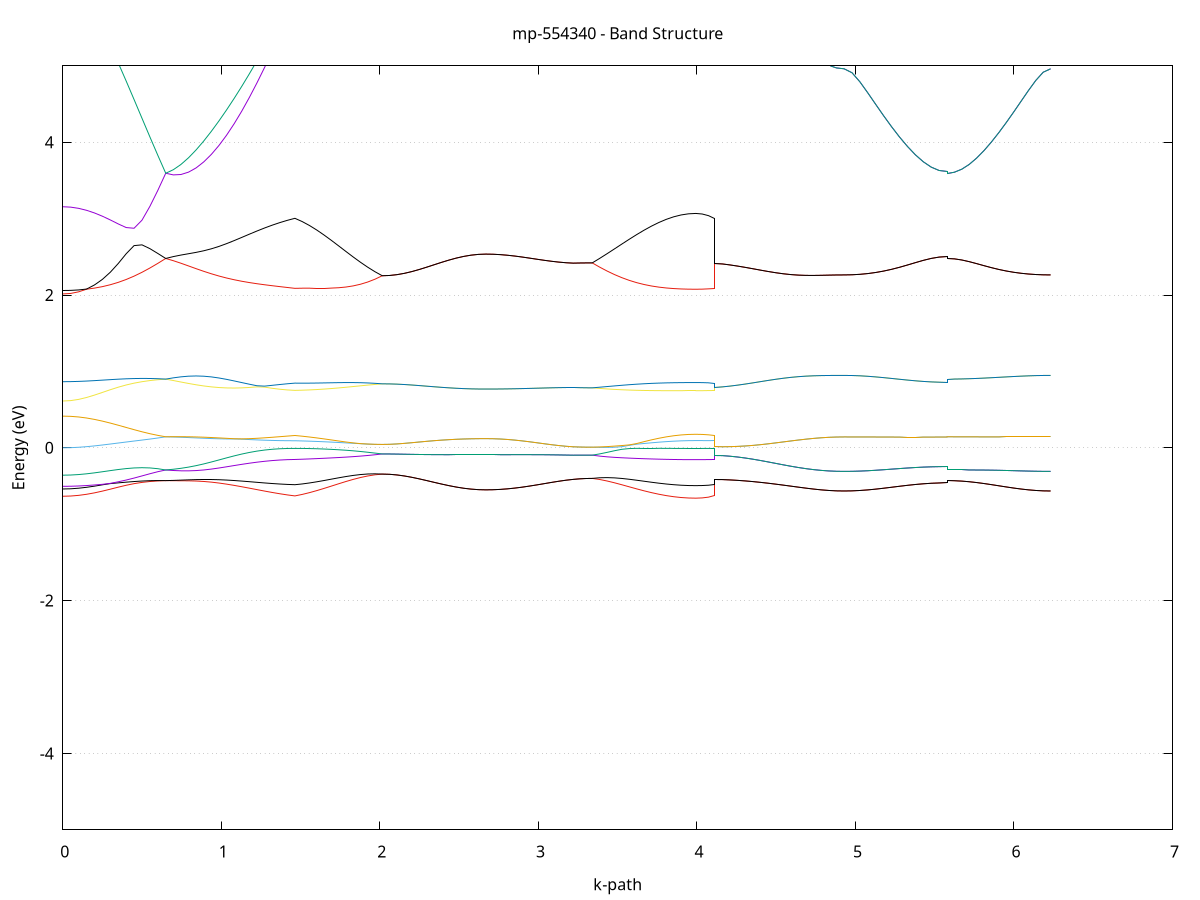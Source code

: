 set title 'mp-554340 - Band Structure'
set xlabel 'k-path'
set ylabel 'Energy (eV)'
set grid y
set yrange [-5:5]
set terminal png size 800,600
set output 'mp-554340_bands_gnuplot.png'
plot '-' using 1:2 with lines notitle, '-' using 1:2 with lines notitle, '-' using 1:2 with lines notitle, '-' using 1:2 with lines notitle, '-' using 1:2 with lines notitle, '-' using 1:2 with lines notitle, '-' using 1:2 with lines notitle, '-' using 1:2 with lines notitle, '-' using 1:2 with lines notitle, '-' using 1:2 with lines notitle, '-' using 1:2 with lines notitle, '-' using 1:2 with lines notitle, '-' using 1:2 with lines notitle, '-' using 1:2 with lines notitle, '-' using 1:2 with lines notitle, '-' using 1:2 with lines notitle, '-' using 1:2 with lines notitle, '-' using 1:2 with lines notitle, '-' using 1:2 with lines notitle, '-' using 1:2 with lines notitle, '-' using 1:2 with lines notitle, '-' using 1:2 with lines notitle, '-' using 1:2 with lines notitle, '-' using 1:2 with lines notitle, '-' using 1:2 with lines notitle, '-' using 1:2 with lines notitle, '-' using 1:2 with lines notitle, '-' using 1:2 with lines notitle, '-' using 1:2 with lines notitle, '-' using 1:2 with lines notitle, '-' using 1:2 with lines notitle, '-' using 1:2 with lines notitle, '-' using 1:2 with lines notitle, '-' using 1:2 with lines notitle, '-' using 1:2 with lines notitle, '-' using 1:2 with lines notitle, '-' using 1:2 with lines notitle, '-' using 1:2 with lines notitle, '-' using 1:2 with lines notitle, '-' using 1:2 with lines notitle, '-' using 1:2 with lines notitle, '-' using 1:2 with lines notitle, '-' using 1:2 with lines notitle, '-' using 1:2 with lines notitle, '-' using 1:2 with lines notitle, '-' using 1:2 with lines notitle, '-' using 1:2 with lines notitle, '-' using 1:2 with lines notitle, '-' using 1:2 with lines notitle, '-' using 1:2 with lines notitle, '-' using 1:2 with lines notitle, '-' using 1:2 with lines notitle, '-' using 1:2 with lines notitle, '-' using 1:2 with lines notitle, '-' using 1:2 with lines notitle, '-' using 1:2 with lines notitle, '-' using 1:2 with lines notitle, '-' using 1:2 with lines notitle, '-' using 1:2 with lines notitle, '-' using 1:2 with lines notitle, '-' using 1:2 with lines notitle, '-' using 1:2 with lines notitle, '-' using 1:2 with lines notitle, '-' using 1:2 with lines notitle, '-' using 1:2 with lines notitle, '-' using 1:2 with lines notitle, '-' using 1:2 with lines notitle, '-' using 1:2 with lines notitle, '-' using 1:2 with lines notitle, '-' using 1:2 with lines notitle, '-' using 1:2 with lines notitle, '-' using 1:2 with lines notitle, '-' using 1:2 with lines notitle, '-' using 1:2 with lines notitle, '-' using 1:2 with lines notitle, '-' using 1:2 with lines notitle, '-' using 1:2 with lines notitle, '-' using 1:2 with lines notitle, '-' using 1:2 with lines notitle, '-' using 1:2 with lines notitle, '-' using 1:2 with lines notitle, '-' using 1:2 with lines notitle, '-' using 1:2 with lines notitle, '-' using 1:2 with lines notitle, '-' using 1:2 with lines notitle, '-' using 1:2 with lines notitle, '-' using 1:2 with lines notitle, '-' using 1:2 with lines notitle, '-' using 1:2 with lines notitle, '-' using 1:2 with lines notitle, '-' using 1:2 with lines notitle, '-' using 1:2 with lines notitle, '-' using 1:2 with lines notitle, '-' using 1:2 with lines notitle, '-' using 1:2 with lines notitle, '-' using 1:2 with lines notitle
0.000000 -43.706581
0.049955 -43.706481
0.099909 -43.706381
0.149864 -43.706081
0.199819 -43.705781
0.249773 -43.705281
0.299728 -43.704781
0.349683 -43.704181
0.399637 -43.703581
0.449592 -43.702881
0.499547 -43.702081
0.549501 -43.701281
0.599456 -43.700481
0.649411 -43.699681
0.649411 -43.699681
0.697343 -43.700181
0.745275 -43.700681
0.793207 -43.701181
0.841139 -43.701681
0.889071 -43.702281
0.937002 -43.702781
0.984934 -43.703281
1.032866 -43.703781
1.080798 -43.704181
1.128730 -43.704681
1.176662 -43.705081
1.224594 -43.705481
1.272526 -43.705881
1.320458 -43.706281
1.368390 -43.706581
1.416322 -43.706781
1.464254 -43.707081
1.464254 -43.707081
1.510172 -43.706781
1.556091 -43.706381
1.602009 -43.705981
1.647928 -43.705481
1.693846 -43.704981
1.739765 -43.704381
1.785683 -43.703681
1.831601 -43.703081
1.877520 -43.702381
1.923438 -43.701581
1.969357 -43.700881
2.015275 -43.700181
2.015275 -43.700181
2.061940 -43.700181
2.108605 -43.700181
2.155270 -43.700281
2.201936 -43.700381
2.248601 -43.700381
2.295266 -43.700481
2.341931 -43.700581
2.388596 -43.700681
2.435261 -43.700781
2.481926 -43.700881
2.528591 -43.700981
2.575257 -43.701081
2.621922 -43.701081
2.668587 -43.701081
2.668587 -43.701081
2.714505 -43.701081
2.760424 -43.701081
2.806342 -43.700981
2.852260 -43.700981
2.898179 -43.700881
2.944097 -43.700881
2.990016 -43.700781
3.035934 -43.700681
3.081853 -43.700581
3.127771 -43.700581
3.173689 -43.700481
3.219608 -43.700381
3.219608 -43.700381
3.259696 -43.700381
3.299784 -43.700381
3.339873 -43.700381
3.339873 -43.700381
3.386538 -43.701181
3.433203 -43.701981
3.479868 -43.702681
3.526533 -43.703481
3.573198 -43.704181
3.619863 -43.704781
3.666528 -43.705381
3.713194 -43.705881
3.759859 -43.706381
3.806524 -43.706781
3.853189 -43.707081
3.899854 -43.707281
3.946519 -43.707481
3.993184 -43.707481
3.993184 -43.707481
4.033273 -43.707481
4.073361 -43.707281
4.113449 -43.707081
4.113449 -43.700381
4.161381 -43.700481
4.209313 -43.700481
4.257245 -43.700481
4.305177 -43.700481
4.353109 -43.700481
4.401041 -43.700481
4.448973 -43.700481
4.496905 -43.700581
4.544837 -43.700581
4.592769 -43.700581
4.640701 -43.700581
4.688633 -43.700581
4.736564 -43.700581
4.784496 -43.700581
4.832428 -43.700581
4.880360 -43.700581
4.928292 -43.700581
4.928292 -43.700581
4.978247 -43.700581
5.028202 -43.700581
5.078156 -43.700481
5.128111 -43.700381
5.178066 -43.700381
5.228020 -43.700281
5.277975 -43.700181
5.327930 -43.700081
5.377884 -43.699981
5.427839 -43.699981
5.477794 -43.699881
5.527748 -43.699881
5.577703 -43.699881
5.577703 -43.699681
5.624368 -43.699681
5.671033 -43.699681
5.717698 -43.699781
5.764364 -43.699881
5.811029 -43.699981
5.857694 -43.700081
5.904359 -43.700181
5.951024 -43.700281
5.997689 -43.700381
6.044354 -43.700381
6.091019 -43.700481
6.137685 -43.700581
6.184350 -43.700581
6.231015 -43.700581
e
0.000000 -43.693281
0.049955 -43.693281
0.099909 -43.693381
0.149864 -43.693681
0.199819 -43.693981
0.249773 -43.694381
0.299728 -43.694781
0.349683 -43.695381
0.399637 -43.695981
0.449592 -43.696681
0.499547 -43.697381
0.549501 -43.698081
0.599456 -43.698881
0.649411 -43.699681
0.649411 -43.699681
0.697343 -43.699181
0.745275 -43.698681
0.793207 -43.698281
0.841139 -43.697781
0.889071 -43.697381
0.937002 -43.696981
0.984934 -43.696581
1.032866 -43.696181
1.080798 -43.695781
1.128730 -43.695481
1.176662 -43.695081
1.224594 -43.694781
1.272526 -43.694581
1.320458 -43.694281
1.368390 -43.694081
1.416322 -43.693881
1.464254 -43.693681
1.464254 -43.693681
1.510172 -43.693981
1.556091 -43.694281
1.602009 -43.694681
1.647928 -43.695081
1.693846 -43.695581
1.739765 -43.696181
1.785683 -43.696681
1.831601 -43.697381
1.877520 -43.697981
1.923438 -43.698681
1.969357 -43.699381
2.015275 -43.700181
2.015275 -43.700181
2.061940 -43.700181
2.108605 -43.700181
2.155270 -43.700281
2.201936 -43.700381
2.248601 -43.700381
2.295266 -43.700481
2.341931 -43.700581
2.388596 -43.700681
2.435261 -43.700781
2.481926 -43.700881
2.528591 -43.700981
2.575257 -43.701081
2.621922 -43.701081
2.668587 -43.701081
2.668587 -43.701081
2.714505 -43.701081
2.760424 -43.701081
2.806342 -43.700981
2.852260 -43.700981
2.898179 -43.700881
2.944097 -43.700881
2.990016 -43.700781
3.035934 -43.700681
3.081853 -43.700581
3.127771 -43.700581
3.173689 -43.700481
3.219608 -43.700381
3.219608 -43.700381
3.259696 -43.700381
3.299784 -43.700381
3.339873 -43.700381
3.339873 -43.700381
3.386538 -43.699581
3.433203 -43.698781
3.479868 -43.697981
3.526533 -43.697281
3.573198 -43.696581
3.619863 -43.695881
3.666528 -43.695381
3.713194 -43.694781
3.759859 -43.694381
3.806524 -43.693981
3.853189 -43.693681
3.899854 -43.693481
3.946519 -43.693381
3.993184 -43.693381
3.993184 -43.693381
4.033273 -43.693381
4.073361 -43.693481
4.113449 -43.693681
4.113449 -43.700381
4.161381 -43.700481
4.209313 -43.700481
4.257245 -43.700481
4.305177 -43.700481
4.353109 -43.700481
4.401041 -43.700481
4.448973 -43.700481
4.496905 -43.700581
4.544837 -43.700581
4.592769 -43.700581
4.640701 -43.700581
4.688633 -43.700581
4.736564 -43.700581
4.784496 -43.700581
4.832428 -43.700581
4.880360 -43.700581
4.928292 -43.700581
4.928292 -43.700581
4.978247 -43.700581
5.028202 -43.700581
5.078156 -43.700481
5.128111 -43.700381
5.178066 -43.700381
5.228020 -43.700281
5.277975 -43.700181
5.327930 -43.700081
5.377884 -43.699981
5.427839 -43.699981
5.477794 -43.699881
5.527748 -43.699881
5.577703 -43.699881
5.577703 -43.699681
5.624368 -43.699681
5.671033 -43.699681
5.717698 -43.699781
5.764364 -43.699881
5.811029 -43.699981
5.857694 -43.700081
5.904359 -43.700181
5.951024 -43.700281
5.997689 -43.700381
6.044354 -43.700381
6.091019 -43.700481
6.137685 -43.700581
6.184350 -43.700581
6.231015 -43.700581
e
0.000000 -43.556981
0.049955 -43.556981
0.099909 -43.556781
0.149864 -43.556481
0.199819 -43.556081
0.249773 -43.555481
0.299728 -43.554881
0.349683 -43.554181
0.399637 -43.553281
0.449592 -43.552381
0.499547 -43.551481
0.549501 -43.550381
0.599456 -43.549381
0.649411 -43.548281
0.649411 -43.548281
0.697343 -43.549081
0.745275 -43.549981
0.793207 -43.550981
0.841139 -43.552081
0.889071 -43.553281
0.937002 -43.554481
0.984934 -43.555781
1.032866 -43.557081
1.080798 -43.558381
1.128730 -43.559681
1.176662 -43.560881
1.224594 -43.561981
1.272526 -43.562981
1.320458 -43.563981
1.368390 -43.564681
1.416322 -43.565381
1.464254 -43.565781
1.464254 -43.565781
1.510172 -43.565481
1.556091 -43.564981
1.602009 -43.564481
1.647928 -43.563781
1.693846 -43.563081
1.739765 -43.562281
1.785683 -43.561381
1.831601 -43.560481
1.877520 -43.559481
1.923438 -43.558481
1.969357 -43.557481
2.015275 -43.556381
2.015275 -43.556381
2.061940 -43.556381
2.108605 -43.556381
2.155270 -43.556281
2.201936 -43.556281
2.248601 -43.556181
2.295266 -43.556081
2.341931 -43.555981
2.388596 -43.555881
2.435261 -43.555781
2.481926 -43.555681
2.528591 -43.555681
2.575257 -43.555581
2.621922 -43.555581
2.668587 -43.555581
2.668587 -43.555581
2.714505 -43.555581
2.760424 -43.555581
2.806342 -43.555681
2.852260 -43.555681
2.898179 -43.555781
2.944097 -43.555781
2.990016 -43.555881
3.035934 -43.555981
3.081853 -43.556081
3.127771 -43.556081
3.173689 -43.556181
3.219608 -43.556181
3.219608 -43.556181
3.259696 -43.556381
3.299784 -43.556381
3.339873 -43.556381
3.339873 -43.556381
3.386538 -43.557581
3.433203 -43.558681
3.479868 -43.559781
3.526533 -43.560881
3.573198 -43.561881
3.619863 -43.562781
3.666528 -43.563581
3.713194 -43.564281
3.759859 -43.564981
3.806524 -43.565481
3.853189 -43.565881
3.899854 -43.566181
3.946519 -43.566381
3.993184 -43.566481
3.993184 -43.566481
4.033273 -43.566381
4.073361 -43.566181
4.113449 -43.565781
4.113449 -43.556181
4.161381 -43.555981
4.209313 -43.555581
4.257245 -43.555081
4.305177 -43.554581
4.353109 -43.553881
4.401041 -43.553181
4.448973 -43.552481
4.496905 -43.551781
4.544837 -43.550981
4.592769 -43.550281
4.640701 -43.549581
4.688633 -43.548981
4.736564 -43.548481
4.784496 -43.548081
4.832428 -43.547781
4.880360 -43.547581
4.928292 -43.547581
4.928292 -43.547581
4.978247 -43.547581
5.028202 -43.547581
5.078156 -43.547581
5.128111 -43.547681
5.178066 -43.547781
5.228020 -43.547781
5.277975 -43.547881
5.327930 -43.547981
5.377884 -43.547981
5.427839 -43.548081
5.477794 -43.548181
5.527748 -43.548181
5.577703 -43.548181
5.577703 -43.548281
5.624368 -43.548281
5.671033 -43.548181
5.717698 -43.548181
5.764364 -43.548081
5.811029 -43.548081
5.857694 -43.547981
5.904359 -43.547881
5.951024 -43.547781
5.997689 -43.547781
6.044354 -43.547681
6.091019 -43.547581
6.137685 -43.547581
6.184350 -43.547581
6.231015 -43.547581
e
0.000000 -43.538881
0.049955 -43.538981
0.099909 -43.539181
0.149864 -43.539481
0.199819 -43.539981
0.249773 -43.540581
0.299728 -43.541281
0.349683 -43.542081
0.399637 -43.542981
0.449592 -43.543981
0.499547 -43.544981
0.549501 -43.546081
0.599456 -43.547181
0.649411 -43.548281
0.649411 -43.548281
0.697343 -43.547581
0.745275 -43.546981
0.793207 -43.546581
0.841139 -43.546181
0.889071 -43.545981
0.937002 -43.545881
0.984934 -43.545781
1.032866 -43.545781
1.080798 -43.545881
1.128730 -43.545981
1.176662 -43.546081
1.224594 -43.546281
1.272526 -43.546381
1.320458 -43.546381
1.368390 -43.546481
1.416322 -43.546481
1.464254 -43.546381
1.464254 -43.546381
1.510172 -43.546881
1.556091 -43.547381
1.602009 -43.547981
1.647928 -43.548681
1.693846 -43.549481
1.739765 -43.550381
1.785683 -43.551281
1.831601 -43.552181
1.877520 -43.553281
1.923438 -43.554281
1.969357 -43.555381
2.015275 -43.556381
2.015275 -43.556381
2.061940 -43.556381
2.108605 -43.556381
2.155270 -43.556281
2.201936 -43.556281
2.248601 -43.556181
2.295266 -43.556081
2.341931 -43.555981
2.388596 -43.555881
2.435261 -43.555781
2.481926 -43.555681
2.528591 -43.555681
2.575257 -43.555581
2.621922 -43.555581
2.668587 -43.555581
2.668587 -43.555581
2.714505 -43.555581
2.760424 -43.555581
2.806342 -43.555681
2.852260 -43.555681
2.898179 -43.555781
2.944097 -43.555781
2.990016 -43.555881
3.035934 -43.555981
3.081853 -43.556081
3.127771 -43.556081
3.173689 -43.556181
3.219608 -43.556181
3.219608 -43.556181
3.259696 -43.556381
3.299784 -43.556381
3.339873 -43.556381
3.339873 -43.556381
3.386538 -43.555281
3.433203 -43.554081
3.479868 -43.552981
3.526533 -43.551881
3.573198 -43.550881
3.619863 -43.549881
3.666528 -43.548981
3.713194 -43.548281
3.759859 -43.547581
3.806524 -43.546981
3.853189 -43.546481
3.899854 -43.546181
3.946519 -43.545981
3.993184 -43.545981
3.993184 -43.545981
4.033273 -43.545981
4.073361 -43.546181
4.113449 -43.546381
4.113449 -43.556181
4.161381 -43.555981
4.209313 -43.555581
4.257245 -43.555081
4.305177 -43.554581
4.353109 -43.553881
4.401041 -43.553181
4.448973 -43.552481
4.496905 -43.551781
4.544837 -43.550981
4.592769 -43.550281
4.640701 -43.549581
4.688633 -43.548981
4.736564 -43.548481
4.784496 -43.548081
4.832428 -43.547781
4.880360 -43.547581
4.928292 -43.547581
4.928292 -43.547581
4.978247 -43.547581
5.028202 -43.547581
5.078156 -43.547581
5.128111 -43.547681
5.178066 -43.547781
5.228020 -43.547781
5.277975 -43.547881
5.327930 -43.547981
5.377884 -43.547981
5.427839 -43.548081
5.477794 -43.548081
5.527748 -43.548181
5.577703 -43.548181
5.577703 -43.548281
5.624368 -43.548281
5.671033 -43.548181
5.717698 -43.548181
5.764364 -43.548081
5.811029 -43.548081
5.857694 -43.547981
5.904359 -43.547881
5.951024 -43.547781
5.997689 -43.547781
6.044354 -43.547681
6.091019 -43.547581
6.137685 -43.547581
6.184350 -43.547581
6.231015 -43.547581
e
0.000000 -42.907981
0.049955 -42.907981
0.099909 -42.907981
0.149864 -42.907981
0.199819 -42.907981
0.249773 -42.907981
0.299728 -42.907981
0.349683 -42.907981
0.399637 -42.907981
0.449592 -42.907981
0.499547 -42.907981
0.549501 -42.907981
0.599456 -42.907981
0.649411 -42.907981
0.649411 -42.907981
0.697343 -42.908181
0.745275 -42.908481
0.793207 -42.908881
0.841139 -42.909281
0.889071 -42.909781
0.937002 -42.910281
0.984934 -42.910781
1.032866 -42.911281
1.080798 -42.911881
1.128730 -42.912381
1.176662 -42.912881
1.224594 -42.913381
1.272526 -42.913781
1.320458 -42.914081
1.368390 -42.914381
1.416322 -42.914581
1.464254 -42.914781
1.464254 -42.914781
1.510172 -42.914681
1.556091 -42.914581
1.602009 -42.914481
1.647928 -42.914281
1.693846 -42.914181
1.739765 -42.913981
1.785683 -42.913681
1.831601 -42.913481
1.877520 -42.913281
1.923438 -42.912981
1.969357 -42.912681
2.015275 -42.912481
2.015275 -42.912481
2.061940 -42.912481
2.108605 -42.912481
2.155270 -42.912481
2.201936 -42.912481
2.248601 -42.912481
2.295266 -42.912481
2.341931 -42.912481
2.388596 -42.912481
2.435261 -42.912481
2.481926 -42.912481
2.528591 -42.912481
2.575257 -42.912481
2.621922 -42.912481
2.668587 -42.912481
2.668587 -42.912481
2.714505 -42.912481
2.760424 -42.912481
2.806342 -42.912481
2.852260 -42.912481
2.898179 -42.912481
2.944097 -42.912481
2.990016 -42.912481
3.035934 -42.912481
3.081853 -42.912481
3.127771 -42.912481
3.173689 -42.912481
3.219608 -42.912481
3.219608 -42.912481
3.259696 -42.912581
3.299784 -42.912581
3.339873 -42.912581
3.339873 -42.912581
3.386538 -42.912781
3.433203 -42.913081
3.479868 -42.913281
3.526533 -42.913581
3.573198 -42.913781
3.619863 -42.913981
3.666528 -42.914181
3.713194 -42.914381
3.759859 -42.914481
3.806524 -42.914681
3.853189 -42.914781
3.899854 -42.914781
3.946519 -42.914881
3.993184 -42.914881
3.993184 -42.914881
4.033273 -42.914881
4.073361 -42.914781
4.113449 -42.914781
4.113449 -42.912481
4.161381 -42.912381
4.209313 -42.912181
4.257245 -42.911981
4.305177 -42.911681
4.353109 -42.911381
4.401041 -42.910981
4.448973 -42.910581
4.496905 -42.910181
4.544837 -42.909881
4.592769 -42.909481
4.640701 -42.909081
4.688633 -42.908781
4.736564 -42.908481
4.784496 -42.908281
4.832428 -42.908081
4.880360 -42.907981
4.928292 -42.907981
4.928292 -42.907981
4.978247 -42.907981
5.028202 -42.907981
5.078156 -42.907981
5.128111 -42.907981
5.178066 -42.907981
5.228020 -42.907981
5.277975 -42.907981
5.327930 -42.907881
5.377884 -42.907981
5.427839 -42.907881
5.477794 -42.907881
5.527748 -42.907881
5.577703 -42.907881
5.577703 -42.907981
5.624368 -42.907981
5.671033 -42.907981
5.717698 -42.907981
5.764364 -42.907981
5.811029 -42.907981
5.857694 -42.907981
5.904359 -42.907981
5.951024 -42.907981
5.997689 -42.907981
6.044354 -42.907981
6.091019 -42.907981
6.137685 -42.907981
6.184350 -42.907981
6.231015 -42.907981
e
0.000000 -42.907681
0.049955 -42.907681
0.099909 -42.907681
0.149864 -42.907781
0.199819 -42.907781
0.249773 -42.907781
0.299728 -42.907781
0.349683 -42.907781
0.399637 -42.907781
0.449592 -42.907881
0.499547 -42.907881
0.549501 -42.907881
0.599456 -42.907881
0.649411 -42.907981
0.649411 -42.907981
0.697343 -42.907781
0.745275 -42.907681
0.793207 -42.907681
0.841139 -42.907681
0.889071 -42.907781
0.937002 -42.907881
0.984934 -42.908081
1.032866 -42.908281
1.080798 -42.908581
1.128730 -42.908781
1.176662 -42.909081
1.224594 -42.909281
1.272526 -42.909581
1.320458 -42.909781
1.368390 -42.909981
1.416322 -42.910081
1.464254 -42.910181
1.464254 -42.910181
1.510172 -42.910281
1.556091 -42.910381
1.602009 -42.910481
1.647928 -42.910681
1.693846 -42.910781
1.739765 -42.910981
1.785683 -42.911181
1.831601 -42.911481
1.877520 -42.911681
1.923438 -42.911981
1.969357 -42.912181
2.015275 -42.912481
2.015275 -42.912481
2.061940 -42.912481
2.108605 -42.912481
2.155270 -42.912481
2.201936 -42.912481
2.248601 -42.912481
2.295266 -42.912481
2.341931 -42.912481
2.388596 -42.912481
2.435261 -42.912481
2.481926 -42.912481
2.528591 -42.912481
2.575257 -42.912481
2.621922 -42.912481
2.668587 -42.912481
2.668587 -42.912481
2.714505 -42.912481
2.760424 -42.912481
2.806342 -42.912481
2.852260 -42.912481
2.898179 -42.912481
2.944097 -42.912481
2.990016 -42.912481
3.035934 -42.912481
3.081853 -42.912481
3.127771 -42.912481
3.173689 -42.912481
3.219608 -42.912481
3.219608 -42.912481
3.259696 -42.912581
3.299784 -42.912581
3.339873 -42.912581
3.339873 -42.912581
3.386538 -42.912281
3.433203 -42.911981
3.479868 -42.911781
3.526533 -42.911481
3.573198 -42.911281
3.619863 -42.911081
3.666528 -42.910881
3.713194 -42.910681
3.759859 -42.910581
3.806524 -42.910381
3.853189 -42.910281
3.899854 -42.910181
3.946519 -42.910181
3.993184 -42.910181
3.993184 -42.910181
4.033273 -42.910181
4.073361 -42.910181
4.113449 -42.910181
4.113449 -42.912481
4.161381 -42.912381
4.209313 -42.912181
4.257245 -42.911981
4.305177 -42.911681
4.353109 -42.911381
4.401041 -42.910981
4.448973 -42.910581
4.496905 -42.910181
4.544837 -42.909881
4.592769 -42.909481
4.640701 -42.909081
4.688633 -42.908781
4.736564 -42.908481
4.784496 -42.908281
4.832428 -42.908081
4.880360 -42.907981
4.928292 -42.907981
4.928292 -42.907981
4.978247 -42.907981
5.028202 -42.907981
5.078156 -42.907981
5.128111 -42.907981
5.178066 -42.907981
5.228020 -42.907981
5.277975 -42.907981
5.327930 -42.907881
5.377884 -42.907981
5.427839 -42.907881
5.477794 -42.907881
5.527748 -42.907881
5.577703 -42.907881
5.577703 -42.907981
5.624368 -42.907981
5.671033 -42.907981
5.717698 -42.907981
5.764364 -42.907981
5.811029 -42.907981
5.857694 -42.907981
5.904359 -42.907981
5.951024 -42.907981
5.997689 -42.907981
6.044354 -42.907981
6.091019 -42.907981
6.137685 -42.907981
6.184350 -42.907981
6.231015 -42.907981
e
0.000000 -25.292481
0.049955 -25.290681
0.099909 -25.285381
0.149864 -25.276681
0.199819 -25.264581
0.249773 -25.249281
0.299728 -25.231081
0.349683 -25.209981
0.399637 -25.186581
0.449592 -25.160881
0.499547 -25.133581
0.549501 -25.104881
0.599456 -25.075181
0.649411 -25.044881
0.649411 -25.044881
0.697343 -25.048581
0.745275 -25.050781
0.793207 -25.051481
0.841139 -25.050781
0.889071 -25.048781
0.937002 -25.045581
0.984934 -25.041381
1.032866 -25.036181
1.080798 -25.030281
1.128730 -25.023881
1.176662 -25.017481
1.224594 -25.011381
1.272526 -25.005881
1.320458 -25.001581
1.368390 -24.999081
1.416322 -24.998781
1.464254 -25.001181
1.464254 -25.001181
1.510172 -24.997281
1.556091 -24.994081
1.602009 -24.991581
1.647928 -24.989481
1.693846 -24.987581
1.739765 -24.985981
1.785683 -24.983981
1.831601 -24.981781
1.877520 -24.979081
1.923438 -24.975881
1.969357 -24.971881
2.015275 -24.967381
2.015275 -24.967381
2.061940 -24.966781
2.108605 -24.965281
2.155270 -24.962781
2.201936 -24.959281
2.248601 -24.954881
2.295266 -24.949581
2.341931 -24.943581
2.388596 -24.937081
2.435261 -24.930081
2.481926 -24.922881
2.528591 -24.915881
2.575257 -24.909481
2.621922 -24.904581
2.668587 -24.902781
2.668587 -24.902781
2.714505 -24.903581
2.760424 -24.905881
2.806342 -24.909181
2.852260 -24.913081
2.898179 -24.917181
2.944097 -24.921381
2.990016 -24.925381
3.035934 -24.929081
3.081853 -24.932481
3.127771 -24.935381
3.173689 -24.937881
3.219608 -24.939881
3.219608 -24.939881
3.259696 -24.940281
3.299784 -24.940381
3.339873 -24.940481
3.339873 -24.940481
3.386538 -24.948581
3.433203 -24.956381
3.479868 -24.963881
3.526533 -24.970881
3.573198 -24.977581
3.619863 -24.983681
3.666528 -24.989281
3.713194 -24.994181
3.759859 -24.998581
3.806524 -25.002181
3.853189 -25.004981
3.899854 -25.007081
3.946519 -25.008381
3.993184 -25.008881
3.993184 -25.008881
4.033273 -25.007981
4.073361 -25.005381
4.113449 -25.001181
4.113449 -24.939881
4.161381 -24.942381
4.209313 -24.946281
4.257245 -24.951481
4.305177 -24.957581
4.353109 -24.964381
4.401041 -24.971881
4.448973 -24.979481
4.496905 -24.987181
4.544837 -24.994681
4.592769 -25.001781
4.640701 -25.008381
4.688633 -25.014281
4.736564 -25.019381
4.784496 -25.023481
4.832428 -25.026481
4.880360 -25.028381
4.928292 -25.028981
4.928292 -25.028981
4.978247 -25.029181
5.028202 -25.029681
5.078156 -25.030581
5.128111 -25.031781
5.178066 -25.033081
5.228020 -25.034581
5.277975 -25.036181
5.327930 -25.037581
5.377884 -25.039081
5.427839 -25.040181
5.477794 -25.040981
5.527748 -25.041381
5.577703 -25.041581
5.577703 -25.044881
5.624368 -25.044781
5.671033 -25.044081
5.717698 -25.043281
5.764364 -25.042081
5.811029 -25.040681
5.857694 -25.038981
5.904359 -25.037181
5.951024 -25.035381
5.997689 -25.033681
6.044354 -25.032081
6.091019 -25.030781
6.137685 -25.029881
6.184350 -25.029081
6.231015 -25.028981
e
0.000000 -24.818981
0.049955 -24.819581
0.099909 -24.821581
0.149864 -24.825881
0.199819 -24.832981
0.249773 -24.844381
0.299728 -24.860081
0.349683 -24.879681
0.399637 -24.902681
0.449592 -24.928281
0.499547 -24.955781
0.549501 -24.984781
0.599456 -25.014681
0.649411 -25.044881
0.649411 -25.044881
0.697343 -25.039881
0.745275 -25.033481
0.793207 -25.025781
0.841139 -25.016781
0.889071 -25.006781
0.937002 -24.995881
0.984934 -24.984181
1.032866 -24.971981
1.080798 -24.959481
1.128730 -24.946781
1.176662 -24.934281
1.224594 -24.921981
1.272526 -24.910381
1.320458 -24.899481
1.368390 -24.889381
1.416322 -24.880181
1.464254 -24.872381
1.464254 -24.872381
1.510172 -24.880481
1.556091 -24.889181
1.602009 -24.898281
1.647928 -24.907481
1.693846 -24.916581
1.739765 -24.925481
1.785683 -24.933881
1.831601 -24.941781
1.877520 -24.949281
1.923438 -24.956081
1.969357 -24.962081
2.015275 -24.967381
2.015275 -24.967381
2.061940 -24.966781
2.108605 -24.965281
2.155270 -24.962781
2.201936 -24.959281
2.248601 -24.954881
2.295266 -24.949581
2.341931 -24.943581
2.388596 -24.937081
2.435261 -24.930081
2.481926 -24.922881
2.528591 -24.915881
2.575257 -24.909481
2.621922 -24.904581
2.668587 -24.902781
2.668587 -24.902781
2.714505 -24.903581
2.760424 -24.905881
2.806342 -24.909181
2.852260 -24.913081
2.898179 -24.917181
2.944097 -24.921381
2.990016 -24.925381
3.035934 -24.929081
3.081853 -24.932481
3.127771 -24.935381
3.173689 -24.937881
3.219608 -24.939881
3.219608 -24.939881
3.259696 -24.940281
3.299784 -24.940381
3.339873 -24.940481
3.339873 -24.940481
3.386538 -24.932081
3.433203 -24.923581
3.479868 -24.915081
3.526533 -24.906681
3.573198 -24.898381
3.619863 -24.890281
3.666528 -24.882581
3.713194 -24.874981
3.759859 -24.868281
3.806524 -24.862181
3.853189 -24.856981
3.899854 -24.855681
3.946519 -24.856481
3.993184 -24.856781
3.993184 -24.856781
4.033273 -24.858681
4.073361 -24.864081
4.113449 -24.872381
4.113449 -24.939881
4.161381 -24.942381
4.209313 -24.946281
4.257245 -24.951481
4.305177 -24.957581
4.353109 -24.964381
4.401041 -24.971881
4.448973 -24.979481
4.496905 -24.987181
4.544837 -24.994681
4.592769 -25.001781
4.640701 -25.008381
4.688633 -25.014281
4.736564 -25.019381
4.784496 -25.023481
4.832428 -25.026481
4.880360 -25.028381
4.928292 -25.028981
4.928292 -25.028981
4.978247 -25.029181
5.028202 -25.029681
5.078156 -25.030581
5.128111 -25.031781
5.178066 -25.033081
5.228020 -25.034581
5.277975 -25.036181
5.327930 -25.037581
5.377884 -25.039081
5.427839 -25.040181
5.477794 -25.040981
5.527748 -25.041381
5.577703 -25.041581
5.577703 -25.044881
5.624368 -25.044781
5.671033 -25.044081
5.717698 -25.043281
5.764364 -25.042081
5.811029 -25.040681
5.857694 -25.038981
5.904359 -25.037181
5.951024 -25.035381
5.997689 -25.033681
6.044354 -25.032081
6.091019 -25.030781
6.137685 -25.029881
6.184350 -25.029081
6.231015 -25.028981
e
0.000000 -24.761681
0.049955 -24.762881
0.099909 -24.766181
0.149864 -24.770881
0.199819 -24.775581
0.249773 -24.779381
0.299728 -24.781681
0.349683 -24.782581
0.399637 -24.782281
0.449592 -24.781281
0.499547 -24.779681
0.549501 -24.777681
0.599456 -24.775481
0.649411 -24.773081
0.649411 -24.773081
0.697343 -24.774281
0.745275 -24.776381
0.793207 -24.778881
0.841139 -24.782181
0.889071 -24.786181
0.937002 -24.790781
0.984934 -24.795881
1.032866 -24.801681
1.080798 -24.807881
1.128730 -24.814481
1.176662 -24.821281
1.224594 -24.828181
1.272526 -24.834681
1.320458 -24.840481
1.368390 -24.844981
1.416322 -24.847981
1.464254 -24.848981
1.464254 -24.848981
1.510172 -24.847581
1.556091 -24.844981
1.602009 -24.841181
1.647928 -24.836481
1.693846 -24.830981
1.739765 -24.825181
1.785683 -24.818981
1.831601 -24.812781
1.877520 -24.806881
1.923438 -24.801381
1.969357 -24.796381
2.015275 -24.791981
2.015275 -24.791981
2.061940 -24.792481
2.108605 -24.794081
2.155270 -24.796681
2.201936 -24.800181
2.248601 -24.804481
2.295266 -24.809681
2.341931 -24.815481
2.388596 -24.821981
2.435261 -24.828881
2.481926 -24.836081
2.528591 -24.843081
2.575257 -24.849581
2.621922 -24.854381
2.668587 -24.856181
2.668587 -24.856181
2.714505 -24.855281
2.760424 -24.852981
2.806342 -24.849581
2.852260 -24.845481
2.898179 -24.840981
2.944097 -24.836581
2.990016 -24.832381
3.035934 -24.828281
3.081853 -24.824781
3.127771 -24.821581
3.173689 -24.819081
3.219608 -24.817081
3.219608 -24.817081
3.259696 -24.816381
3.299784 -24.815881
3.339873 -24.815681
3.339873 -24.815681
3.386538 -24.819581
3.433203 -24.823681
3.479868 -24.827781
3.526533 -24.831881
3.573198 -24.836081
3.619863 -24.839881
3.666528 -24.843581
3.713194 -24.846781
3.759859 -24.849781
3.806524 -24.852181
3.853189 -24.854181
3.899854 -24.852981
3.946519 -24.850581
3.993184 -24.849781
3.993184 -24.849781
4.033273 -24.849581
4.073361 -24.849281
4.113449 -24.848981
4.113449 -24.817081
4.161381 -24.816081
4.209313 -24.814581
4.257245 -24.812581
4.305177 -24.810181
4.353109 -24.807781
4.401041 -24.805281
4.448973 -24.802881
4.496905 -24.800381
4.544837 -24.798081
4.592769 -24.795881
4.640701 -24.793881
4.688633 -24.792081
4.736564 -24.790681
4.784496 -24.789681
4.832428 -24.788881
4.880360 -24.788481
4.928292 -24.788281
4.928292 -24.788281
4.978247 -24.788081
5.028202 -24.787481
5.078156 -24.786581
5.128111 -24.785581
5.178066 -24.784281
5.228020 -24.782981
5.277975 -24.781681
5.327930 -24.780281
5.377884 -24.779081
5.427839 -24.778081
5.477794 -24.777281
5.527748 -24.776781
5.577703 -24.776581
5.577703 -24.773081
5.624368 -24.773281
5.671033 -24.773781
5.717698 -24.774781
5.764364 -24.775881
5.811029 -24.777281
5.857694 -24.778881
5.904359 -24.780481
5.951024 -24.782181
5.997689 -24.783781
6.044354 -24.785281
6.091019 -24.786481
6.137685 -24.787581
6.184350 -24.788081
6.231015 -24.788281
e
0.000000 -24.751781
0.049955 -24.751981
0.099909 -24.752381
0.149864 -24.753281
0.199819 -24.754281
0.249773 -24.755681
0.299728 -24.757281
0.349683 -24.759181
0.399637 -24.761181
0.449592 -24.763381
0.499547 -24.765681
0.549501 -24.768181
0.599456 -24.770681
0.649411 -24.773081
0.649411 -24.773081
0.697343 -24.772381
0.745275 -24.772281
0.793207 -24.772581
0.841139 -24.773381
0.889071 -24.774581
0.937002 -24.775981
0.984934 -24.777781
1.032866 -24.779681
1.080798 -24.781581
1.128730 -24.783781
1.176662 -24.785881
1.224594 -24.787981
1.272526 -24.789981
1.320458 -24.791881
1.368390 -24.793581
1.416322 -24.794981
1.464254 -24.796481
1.464254 -24.796481
1.510172 -24.793381
1.556091 -24.790481
1.602009 -24.787581
1.647928 -24.785281
1.693846 -24.783381
1.739765 -24.782281
1.785683 -24.781981
1.831601 -24.782381
1.877520 -24.783681
1.923438 -24.785681
1.969357 -24.788381
2.015275 -24.791981
2.015275 -24.791981
2.061940 -24.792481
2.108605 -24.794081
2.155270 -24.796681
2.201936 -24.800181
2.248601 -24.804481
2.295266 -24.809681
2.341931 -24.815481
2.388596 -24.821981
2.435261 -24.828881
2.481926 -24.836081
2.528591 -24.843081
2.575257 -24.849581
2.621922 -24.854381
2.668587 -24.856181
2.668587 -24.856181
2.714505 -24.855281
2.760424 -24.852981
2.806342 -24.849581
2.852260 -24.845481
2.898179 -24.840981
2.944097 -24.836581
2.990016 -24.832381
3.035934 -24.828281
3.081853 -24.824781
3.127771 -24.821581
3.173689 -24.819081
3.219608 -24.817081
3.219608 -24.817081
3.259696 -24.816381
3.299784 -24.815881
3.339873 -24.815681
3.339873 -24.815681
3.386538 -24.811881
3.433203 -24.808481
3.479868 -24.805481
3.526533 -24.802981
3.573198 -24.801081
3.619863 -24.799681
3.666528 -24.798881
3.713194 -24.798581
3.759859 -24.798681
3.806524 -24.799281
3.853189 -24.799981
3.899854 -24.800781
3.946519 -24.801381
3.993184 -24.801681
3.993184 -24.801681
4.033273 -24.800881
4.073361 -24.798981
4.113449 -24.796481
4.113449 -24.817081
4.161381 -24.816081
4.209313 -24.814581
4.257245 -24.812581
4.305177 -24.810181
4.353109 -24.807781
4.401041 -24.805281
4.448973 -24.802881
4.496905 -24.800381
4.544837 -24.798081
4.592769 -24.795881
4.640701 -24.793881
4.688633 -24.792081
4.736564 -24.790681
4.784496 -24.789681
4.832428 -24.788881
4.880360 -24.788481
4.928292 -24.788281
4.928292 -24.788281
4.978247 -24.788081
5.028202 -24.787481
5.078156 -24.786581
5.128111 -24.785581
5.178066 -24.784281
5.228020 -24.782981
5.277975 -24.781681
5.327930 -24.780281
5.377884 -24.779081
5.427839 -24.778081
5.477794 -24.777281
5.527748 -24.776781
5.577703 -24.776581
5.577703 -24.773081
5.624368 -24.773281
5.671033 -24.773781
5.717698 -24.774781
5.764364 -24.775881
5.811029 -24.777281
5.857694 -24.778881
5.904359 -24.780481
5.951024 -24.782181
5.997689 -24.783781
6.044354 -24.785281
6.091019 -24.786481
6.137685 -24.787581
6.184350 -24.788081
6.231015 -24.788281
e
0.000000 -8.573081
0.049955 -8.567281
0.099909 -8.549981
0.149864 -8.521581
0.199819 -8.482381
0.249773 -8.433081
0.299728 -8.374481
0.349683 -8.307781
0.399637 -8.233981
0.449592 -8.154881
0.499547 -8.072281
0.549501 -7.988081
0.599456 -7.904981
0.649411 -7.825681
0.649411 -7.825681
0.697343 -7.833981
0.745275 -7.838081
0.793207 -7.838181
0.841139 -7.834881
0.889071 -7.828981
0.937002 -7.821781
0.984934 -7.815181
1.032866 -7.811981
1.080798 -7.815781
1.128730 -7.829981
1.176662 -7.854981
1.224594 -7.888381
1.272526 -7.925881
1.320458 -7.963781
1.368390 -7.999281
1.416322 -8.030681
1.464254 -8.056681
1.464254 -8.056681
1.510172 -8.030781
1.556091 -7.999781
1.602009 -7.964281
1.647928 -7.925481
1.693846 -7.884581
1.739765 -7.843681
1.785683 -7.804981
1.831601 -7.771081
1.877520 -7.743881
1.923438 -7.723881
1.969357 -7.709581
2.015275 -7.698581
2.015275 -7.698581
2.061940 -7.698481
2.108605 -7.698381
2.155270 -7.699281
2.201936 -7.702481
2.248601 -7.710081
2.295266 -7.723081
2.341931 -7.741081
2.388596 -7.762381
2.435261 -7.784381
2.481926 -7.804981
2.528591 -7.822481
2.575257 -7.835681
2.621922 -7.843881
2.668587 -7.846581
2.668587 -7.846581
2.714505 -7.851481
2.760424 -7.865481
2.806342 -7.887381
2.852260 -7.914981
2.898179 -7.946381
2.944097 -7.979381
2.990016 -8.012081
3.035934 -8.043081
3.081853 -8.071081
3.127771 -8.094981
3.173689 -8.114081
3.219608 -8.127781
3.219608 -8.127781
3.259696 -8.134181
3.299784 -8.138081
3.339873 -8.139281
3.339873 -8.139281
3.386538 -8.160381
3.433203 -8.174981
3.479868 -8.183481
3.526533 -8.186281
3.573198 -8.183981
3.619863 -8.177381
3.666528 -8.167581
3.713194 -8.155481
3.759859 -8.142381
3.806524 -8.129581
3.853189 -8.118081
3.899854 -8.108981
3.946519 -8.103181
3.993184 -8.101181
3.993184 -8.101181
4.033273 -8.096181
4.073361 -8.081281
4.113449 -8.056681
4.113449 -8.127781
4.161381 -8.127581
4.209313 -8.125881
4.257245 -8.123081
4.305177 -8.119881
4.353109 -8.116881
4.401041 -8.114781
4.448973 -8.113881
4.496905 -8.114481
4.544837 -8.116481
4.592769 -8.119781
4.640701 -8.123881
4.688633 -8.128381
4.736564 -8.132781
4.784496 -8.136781
4.832428 -8.139881
4.880360 -8.141881
4.928292 -8.142581
4.928292 -8.142581
4.978247 -8.139181
5.028202 -8.128981
5.078156 -8.112481
5.128111 -8.089981
5.178066 -8.062181
5.228020 -8.030281
5.277975 -7.995381
5.327930 -7.959181
5.377884 -7.923781
5.427839 -7.891681
5.477794 -7.865681
5.527748 -7.848681
5.577703 -7.842681
5.577703 -7.825681
5.624368 -7.831281
5.671033 -7.847281
5.717698 -7.871881
5.764364 -7.902581
5.811029 -7.936881
5.857694 -7.972381
5.904359 -8.007381
5.951024 -8.040181
5.997689 -8.069781
6.044354 -8.095081
6.091019 -8.115481
6.137685 -8.130481
6.184350 -8.139481
6.231015 -8.142581
e
0.000000 -7.583181
0.049955 -7.582181
0.099909 -7.579081
0.149864 -7.574681
0.199819 -7.569681
0.249773 -7.565481
0.299728 -7.564081
0.349683 -7.567981
0.399637 -7.580081
0.449592 -7.603381
0.499547 -7.639981
0.549501 -7.690281
0.599456 -7.753081
0.649411 -7.825681
0.649411 -7.825681
0.697343 -7.812981
0.745275 -7.796081
0.793207 -7.775181
0.841139 -7.750581
0.889071 -7.722981
0.937002 -7.693081
0.984934 -7.661881
1.032866 -7.630381
1.080798 -7.599681
1.128730 -7.570981
1.176662 -7.545081
1.224594 -7.522081
1.272526 -7.501981
1.320458 -7.484281
1.368390 -7.468281
1.416322 -7.453381
1.464254 -7.438981
1.464254 -7.438981
1.510172 -7.465881
1.556091 -7.497481
1.602009 -7.528881
1.647928 -7.558781
1.693846 -7.586181
1.739765 -7.610581
1.785683 -7.631881
1.831601 -7.650081
1.877520 -7.665281
1.923438 -7.677881
1.969357 -7.688581
2.015275 -7.698581
2.015275 -7.698581
2.061940 -7.698481
2.108605 -7.698381
2.155270 -7.699281
2.201936 -7.702481
2.248601 -7.710081
2.295266 -7.723081
2.341931 -7.741081
2.388596 -7.762381
2.435261 -7.784381
2.481926 -7.804981
2.528591 -7.822481
2.575257 -7.835681
2.621922 -7.843881
2.668587 -7.846581
2.668587 -7.846581
2.714505 -7.851481
2.760424 -7.865481
2.806342 -7.887381
2.852260 -7.914981
2.898179 -7.946381
2.944097 -7.979381
2.990016 -8.012081
3.035934 -8.043081
3.081853 -8.071081
3.127771 -8.094981
3.173689 -8.114081
3.219608 -8.127781
3.219608 -8.127781
3.259696 -8.134181
3.299784 -8.138081
3.339873 -8.139281
3.339873 -8.139281
3.386538 -8.111581
3.433203 -8.077281
3.479868 -8.036481
3.526533 -7.989481
3.573198 -7.936881
3.619863 -7.879081
3.666528 -7.817081
3.713194 -7.751881
3.759859 -7.684881
3.806524 -7.617881
3.853189 -7.553481
3.899854 -7.495781
3.946519 -7.450881
3.993184 -7.431381
3.993184 -7.431381
4.033273 -7.430181
4.073361 -7.428081
4.113449 -7.438981
4.113449 -8.127781
4.161381 -8.127581
4.209313 -8.125881
4.257245 -8.123081
4.305177 -8.119881
4.353109 -8.116881
4.401041 -8.114781
4.448973 -8.113881
4.496905 -8.114481
4.544837 -8.116481
4.592769 -8.119781
4.640701 -8.123881
4.688633 -8.128381
4.736564 -8.132781
4.784496 -8.136781
4.832428 -8.139881
4.880360 -8.141881
4.928292 -8.142581
4.928292 -8.142581
4.978247 -8.139181
5.028202 -8.128981
5.078156 -8.112481
5.128111 -8.089981
5.178066 -8.062181
5.228020 -8.030281
5.277975 -7.995381
5.327930 -7.959181
5.377884 -7.923781
5.427839 -7.891681
5.477794 -7.865681
5.527748 -7.848681
5.577703 -7.842681
5.577703 -7.825681
5.624368 -7.831281
5.671033 -7.847281
5.717698 -7.871881
5.764364 -7.902581
5.811029 -7.936881
5.857694 -7.972381
5.904359 -8.007381
5.951024 -8.040181
5.997689 -8.069781
6.044354 -8.095081
6.091019 -8.115481
6.137685 -8.130481
6.184350 -8.139481
6.231015 -8.142581
e
0.000000 -7.341581
0.049955 -7.338581
0.099909 -7.329881
0.149864 -7.315581
0.199819 -7.296281
0.249773 -7.272881
0.299728 -7.246581
0.349683 -7.219181
0.399637 -7.192881
0.449592 -7.169381
0.499547 -7.149681
0.549501 -7.133581
0.599456 -7.120081
0.649411 -7.107781
0.649411 -7.107781
0.697343 -7.116081
0.745275 -7.136281
0.793207 -7.167981
0.841139 -7.209281
0.889071 -7.257281
0.937002 -7.308581
0.984934 -7.359381
1.032866 -7.405381
1.080798 -7.441581
1.128730 -7.463981
1.176662 -7.471181
1.224594 -7.465381
1.272526 -7.451081
1.320458 -7.432481
1.368390 -7.413881
1.416322 -7.398981
1.464254 -7.412181
1.464254 -7.412181
1.510172 -7.407381
1.556091 -7.408281
1.602009 -7.421981
1.647928 -7.436581
1.693846 -7.450181
1.739765 -7.460681
1.785683 -7.465881
1.831601 -7.463681
1.877520 -7.452981
1.923438 -7.434381
1.969357 -7.410681
2.015275 -7.385581
2.015275 -7.385581
2.061940 -7.390381
2.108605 -7.403481
2.155270 -7.421781
2.201936 -7.440881
2.248601 -7.456181
2.295266 -7.464281
2.341931 -7.463881
2.388596 -7.456081
2.435261 -7.442681
2.481926 -7.426181
2.528591 -7.409081
2.575257 -7.394081
2.621922 -7.383581
2.668587 -7.379781
2.668587 -7.379781
2.714505 -7.382481
2.760424 -7.390181
2.806342 -7.401881
2.852260 -7.416581
2.898179 -7.433081
2.944097 -7.450581
2.990016 -7.467981
3.035934 -7.484581
3.081853 -7.499781
3.127771 -7.512681
3.173689 -7.522981
3.219608 -7.529981
3.219608 -7.529981
3.259696 -7.533781
3.299784 -7.536081
3.339873 -7.536881
3.339873 -7.536881
3.386538 -7.549581
3.433203 -7.558581
3.479868 -7.563081
3.526533 -7.562881
3.573198 -7.557681
3.619863 -7.547081
3.666528 -7.531481
3.713194 -7.511081
3.759859 -7.486881
3.806524 -7.460181
3.853189 -7.433281
3.899854 -7.409481
3.946519 -7.392781
3.993184 -7.386781
3.993184 -7.386781
4.033273 -7.392281
4.073361 -7.406181
4.113449 -7.412181
4.113449 -7.529981
4.161381 -7.527481
4.209313 -7.521181
4.257245 -7.510781
4.305177 -7.495881
4.353109 -7.475781
4.401041 -7.450181
4.448973 -7.418681
4.496905 -7.381181
4.544837 -7.337681
4.592769 -7.288581
4.640701 -7.234181
4.688633 -7.175081
4.736564 -7.112181
4.784496 -7.046281
4.832428 -6.979181
4.880360 -6.914781
4.928292 -6.876081
4.928292 -6.876081
4.978247 -6.879181
5.028202 -6.888081
5.078156 -6.901781
5.128111 -6.919381
5.178066 -6.939981
5.228020 -6.962981
5.277975 -6.987381
5.327930 -7.012481
5.377884 -7.036881
5.427839 -7.059281
5.477794 -7.077481
5.527748 -7.089581
5.577703 -7.093881
5.577703 -7.107781
5.624368 -7.103981
5.671033 -7.093181
5.717698 -7.076881
5.764364 -7.056981
5.811029 -7.034881
5.857694 -7.012081
5.904359 -6.989081
5.951024 -6.966681
5.997689 -6.945081
6.044354 -6.924781
6.091019 -6.906481
6.137685 -6.890981
6.184350 -6.880081
6.231015 -6.876081
e
0.000000 -7.047581
0.049955 -7.046981
0.099909 -7.045181
0.149864 -7.041481
0.199819 -7.035381
0.249773 -7.025681
0.299728 -7.011181
0.349683 -6.990181
0.399637 -7.000781
0.449592 -7.032581
0.499547 -7.058781
0.549501 -7.079181
0.599456 -7.094881
0.649411 -7.107781
0.649411 -7.107781
0.697343 -7.109981
0.745275 -7.120181
0.793207 -7.135581
0.841139 -7.153681
0.889071 -7.172581
0.937002 -7.190781
0.984934 -7.207381
1.032866 -7.222181
1.080798 -7.235981
1.128730 -7.251081
1.176662 -7.270281
1.224594 -7.295281
1.272526 -7.323981
1.320458 -7.352781
1.368390 -7.378181
1.416322 -7.398381
1.464254 -7.391081
1.464254 -7.391081
1.510172 -7.397481
1.556091 -7.395881
1.602009 -7.381281
1.647928 -7.365481
1.693846 -7.349981
1.739765 -7.336981
1.785683 -7.328481
1.831601 -7.326181
1.877520 -7.331181
1.923438 -7.343581
1.969357 -7.362281
2.015275 -7.385581
2.015275 -7.385581
2.061940 -7.390381
2.108605 -7.403481
2.155270 -7.421781
2.201936 -7.440881
2.248601 -7.456181
2.295266 -7.464281
2.341931 -7.463881
2.388596 -7.456081
2.435261 -7.442681
2.481926 -7.426181
2.528591 -7.409081
2.575257 -7.394081
2.621922 -7.383581
2.668587 -7.379781
2.668587 -7.379781
2.714505 -7.382481
2.760424 -7.390181
2.806342 -7.401881
2.852260 -7.416581
2.898179 -7.433081
2.944097 -7.450581
2.990016 -7.467981
3.035934 -7.484581
3.081853 -7.499781
3.127771 -7.512681
3.173689 -7.522981
3.219608 -7.529981
3.219608 -7.529981
3.259696 -7.533781
3.299784 -7.536081
3.339873 -7.536881
3.339873 -7.536881
3.386538 -7.521181
3.433203 -7.503281
3.479868 -7.483981
3.526533 -7.464481
3.573198 -7.445481
3.619863 -7.427881
3.666528 -7.412381
3.713194 -7.399381
3.759859 -7.389081
3.806524 -7.381681
3.853189 -7.377181
3.899854 -7.376381
3.946519 -7.379881
3.993184 -7.384081
3.993184 -7.384081
4.033273 -7.384881
4.073361 -7.387281
4.113449 -7.391081
4.113449 -7.529981
4.161381 -7.527481
4.209313 -7.521181
4.257245 -7.510781
4.305177 -7.495881
4.353109 -7.475781
4.401041 -7.450181
4.448973 -7.418681
4.496905 -7.381181
4.544837 -7.337681
4.592769 -7.288581
4.640701 -7.234181
4.688633 -7.175081
4.736564 -7.112181
4.784496 -7.046281
4.832428 -6.979181
4.880360 -6.914781
4.928292 -6.876081
4.928292 -6.876081
4.978247 -6.879181
5.028202 -6.888081
5.078156 -6.901781
5.128111 -6.919381
5.178066 -6.939981
5.228020 -6.962981
5.277975 -6.987381
5.327930 -7.012481
5.377884 -7.036881
5.427839 -7.059281
5.477794 -7.077481
5.527748 -7.089581
5.577703 -7.093881
5.577703 -7.107781
5.624368 -7.103981
5.671033 -7.093181
5.717698 -7.076881
5.764364 -7.056981
5.811029 -7.034881
5.857694 -7.012081
5.904359 -6.989081
5.951024 -6.966681
5.997689 -6.945081
6.044354 -6.924781
6.091019 -6.906481
6.137685 -6.890981
6.184350 -6.880081
6.231015 -6.876081
e
0.000000 -6.827681
0.049955 -6.828881
0.099909 -6.833781
0.149864 -6.845181
0.199819 -6.865881
0.249773 -6.894781
0.299728 -6.928981
0.349683 -6.965281
0.399637 -6.961081
0.449592 -6.922781
0.499547 -6.875681
0.549501 -6.823881
0.599456 -6.779381
0.649411 -6.760281
0.649411 -6.760281
0.697343 -6.766181
0.745275 -6.773781
0.793207 -6.784481
0.841139 -6.799981
0.889071 -6.822281
0.937002 -6.853181
0.984934 -6.892481
1.032866 -6.937181
1.080798 -6.981981
1.128730 -7.020481
1.176662 -7.047081
1.224594 -7.059081
1.272526 -7.058481
1.320458 -7.050781
1.368390 -7.041381
1.416322 -7.034681
1.464254 -7.036181
1.464254 -7.036181
1.510172 -7.032681
1.556091 -7.025781
1.602009 -7.015881
1.647928 -7.003281
1.693846 -6.988581
1.739765 -6.972081
1.785683 -6.954081
1.831601 -6.935181
1.877520 -6.915981
1.923438 -6.897881
1.969357 -6.883081
2.015275 -6.873681
2.015275 -6.873681
2.061940 -6.871481
2.108605 -6.865381
2.155270 -6.856981
2.201936 -6.848281
2.248601 -6.841081
2.295266 -6.837681
2.341931 -6.840181
2.388596 -6.850181
2.435261 -6.867281
2.481926 -6.889181
2.528591 -6.912181
2.575257 -6.932381
2.621922 -6.946181
2.668587 -6.951181
2.668587 -6.951181
2.714505 -6.948381
2.760424 -6.940981
2.806342 -6.931481
2.852260 -6.922881
2.898179 -6.917081
2.944097 -6.914781
2.990016 -6.915781
3.035934 -6.919181
3.081853 -6.924281
3.127771 -6.930381
3.173689 -6.936881
3.219608 -6.943581
3.219608 -6.943581
3.259696 -6.954681
3.299784 -6.961381
3.339873 -6.963681
3.339873 -6.963681
3.386538 -6.964281
3.433203 -6.964881
3.479868 -6.965981
3.526533 -6.969981
3.573198 -6.976081
3.619863 -6.984281
3.666528 -6.994281
3.713194 -7.005281
3.759859 -7.016481
3.806524 -7.026781
3.853189 -7.035181
3.899854 -7.048081
3.946519 -7.070381
3.993184 -7.079381
3.993184 -7.079381
4.033273 -7.073381
4.073361 -7.056781
4.113449 -7.036181
4.113449 -6.943581
4.161381 -6.925981
4.209313 -6.904581
4.257245 -6.879681
4.305177 -6.851481
4.353109 -6.820581
4.401041 -6.787481
4.448973 -6.752981
4.496905 -6.718181
4.544837 -6.684781
4.592769 -6.654681
4.640701 -6.631281
4.688633 -6.619481
4.736564 -6.625381
4.784496 -6.652881
4.832428 -6.698281
4.880360 -6.752381
4.928292 -6.788181
4.928292 -6.788181
4.978247 -6.786881
5.028202 -6.783481
5.078156 -6.778681
5.128111 -6.773281
5.178066 -6.767781
5.228020 -6.762281
5.277975 -6.757181
5.327930 -6.752681
5.377884 -6.748781
5.427839 -6.745881
5.477794 -6.743981
5.527748 -6.742981
5.577703 -6.742681
5.577703 -6.760281
5.624368 -6.759981
5.671033 -6.758881
5.717698 -6.757481
5.764364 -6.755881
5.811029 -6.754581
5.857694 -6.754081
5.904359 -6.754681
5.951024 -6.756781
5.997689 -6.760581
6.044354 -6.766081
6.091019 -6.772781
6.137685 -6.779881
6.184350 -6.785781
6.231015 -6.788181
e
0.000000 -6.777081
0.049955 -6.779881
0.099909 -6.787081
0.149864 -6.795081
0.199819 -6.800181
0.249773 -6.801881
0.299728 -6.801081
0.349683 -6.798481
0.399637 -6.793981
0.449592 -6.787681
0.499547 -6.779681
0.549501 -6.770381
0.599456 -6.761981
0.649411 -6.760281
0.649411 -6.760281
0.697343 -6.755381
0.745275 -6.751681
0.793207 -6.751081
0.841139 -6.755481
0.889071 -6.765381
0.937002 -6.779581
0.984934 -6.797281
1.032866 -6.817881
1.080798 -6.841081
1.128730 -6.866581
1.176662 -6.893981
1.224594 -6.922481
1.272526 -6.951381
1.320458 -6.979181
1.368390 -7.004181
1.416322 -7.024081
1.464254 -7.032881
1.464254 -7.032881
1.510172 -6.994581
1.556091 -6.951581
1.602009 -6.907781
1.647928 -6.886081
1.693846 -6.890281
1.739765 -6.893881
1.785683 -6.893581
1.831601 -6.889281
1.877520 -6.882181
1.923438 -6.874981
1.969357 -6.871281
2.015275 -6.873681
2.015275 -6.873681
2.061940 -6.871481
2.108605 -6.865381
2.155270 -6.856981
2.201936 -6.848281
2.248601 -6.841081
2.295266 -6.837681
2.341931 -6.840181
2.388596 -6.850181
2.435261 -6.867281
2.481926 -6.889181
2.528591 -6.912181
2.575257 -6.932381
2.621922 -6.946181
2.668587 -6.951181
2.668587 -6.951181
2.714505 -6.948381
2.760424 -6.940981
2.806342 -6.931481
2.852260 -6.922881
2.898179 -6.917081
2.944097 -6.914781
2.990016 -6.915781
3.035934 -6.919181
3.081853 -6.924281
3.127771 -6.930381
3.173689 -6.936881
3.219608 -6.943581
3.219608 -6.943581
3.259696 -6.954681
3.299784 -6.961381
3.339873 -6.963681
3.339873 -6.963681
3.386538 -6.963281
3.433203 -6.963881
3.479868 -6.964881
3.526533 -6.964181
3.573198 -6.963181
3.619863 -6.962681
3.666528 -6.963981
3.713194 -6.969081
3.759859 -6.979881
3.806524 -6.997581
3.853189 -7.021481
3.899854 -7.040781
3.946519 -7.043481
3.993184 -7.044181
3.993184 -7.044181
4.033273 -7.043281
4.073361 -7.040581
4.113449 -7.032881
4.113449 -6.943581
4.161381 -6.925981
4.209313 -6.904581
4.257245 -6.879681
4.305177 -6.851481
4.353109 -6.820581
4.401041 -6.787481
4.448973 -6.752981
4.496905 -6.718181
4.544837 -6.684781
4.592769 -6.654681
4.640701 -6.631281
4.688633 -6.619481
4.736564 -6.625381
4.784496 -6.652881
4.832428 -6.698281
4.880360 -6.752381
4.928292 -6.788181
4.928292 -6.788181
4.978247 -6.786881
5.028202 -6.783481
5.078156 -6.778681
5.128111 -6.773281
5.178066 -6.767781
5.228020 -6.762281
5.277975 -6.757181
5.327930 -6.752681
5.377884 -6.748781
5.427839 -6.745881
5.477794 -6.743981
5.527748 -6.742981
5.577703 -6.742681
5.577703 -6.760281
5.624368 -6.759981
5.671033 -6.758881
5.717698 -6.757481
5.764364 -6.755881
5.811029 -6.754581
5.857694 -6.754081
5.904359 -6.754681
5.951024 -6.756781
5.997689 -6.760581
6.044354 -6.766081
6.091019 -6.772781
6.137685 -6.779881
6.184350 -6.785781
6.231015 -6.788181
e
0.000000 -6.762481
0.049955 -6.759281
0.099909 -6.749881
0.149864 -6.734981
0.199819 -6.715981
0.249773 -6.694681
0.299728 -6.673681
0.349683 -6.656381
0.399637 -6.646381
0.449592 -6.644781
0.499547 -6.648881
0.549501 -6.652281
0.599456 -6.641081
0.649411 -6.596081
0.649411 -6.596081
0.697343 -6.619081
0.745275 -6.637181
0.793207 -6.647581
0.841139 -6.649381
0.889071 -6.643881
0.937002 -6.647581
0.984934 -6.680781
1.032866 -6.709381
1.080798 -6.734381
1.128730 -6.756881
1.176662 -6.777681
1.224594 -6.796881
1.272526 -6.813781
1.320458 -6.827081
1.368390 -6.835281
1.416322 -6.836681
1.464254 -6.831081
1.464254 -6.831081
1.510172 -6.843381
1.556091 -6.855381
1.602009 -6.864681
1.647928 -6.848981
1.693846 -6.804781
1.739765 -6.758881
1.785683 -6.714781
1.831601 -6.673781
1.877520 -6.636981
1.923438 -6.604781
1.969357 -6.576481
2.015275 -6.550181
2.015275 -6.550181
2.061940 -6.551481
2.108605 -6.555681
2.155270 -6.564381
2.201936 -6.577781
2.248601 -6.595081
2.295266 -6.613781
2.341931 -6.630681
2.388596 -6.643081
2.435261 -6.649681
2.481926 -6.651681
2.528591 -6.650781
2.575257 -6.648881
2.621922 -6.647281
2.668587 -6.646681
2.668587 -6.646681
2.714505 -6.644481
2.760424 -6.637681
2.806342 -6.625381
2.852260 -6.606781
2.898179 -6.582181
2.944097 -6.552681
2.990016 -6.520381
3.035934 -6.487581
3.081853 -6.456381
3.127771 -6.428481
3.173689 -6.405381
3.219608 -6.388081
3.219608 -6.388081
3.259696 -6.382081
3.299784 -6.378481
3.339873 -6.377181
3.339873 -6.377181
3.386538 -6.383581
3.433203 -6.393381
3.479868 -6.406881
3.526533 -6.424681
3.573198 -6.447981
3.619863 -6.478481
3.666528 -6.517081
3.713194 -6.563481
3.759859 -6.615681
3.806524 -6.669981
3.853189 -6.721981
3.899854 -6.766281
3.946519 -6.796781
3.993184 -6.807781
3.993184 -6.807781
4.033273 -6.810581
4.073361 -6.818781
4.113449 -6.831081
4.113449 -6.388081
4.161381 -6.380381
4.209313 -6.369981
4.257245 -6.357181
4.305177 -6.342681
4.353109 -6.327281
4.401041 -6.312181
4.448973 -6.299181
4.496905 -6.290981
4.544837 -6.290381
4.592769 -6.300281
4.640701 -6.320381
4.688633 -6.345981
4.736564 -6.368681
4.784496 -6.381881
4.832428 -6.386181
4.880360 -6.386281
4.928292 -6.385881
4.928292 -6.385881
4.978247 -6.390981
5.028202 -6.405281
5.078156 -6.426681
5.128111 -6.452781
5.178066 -6.481481
5.228020 -6.510881
5.277975 -6.539781
5.327930 -6.566981
5.377884 -6.591381
5.427839 -6.611681
5.477794 -6.626781
5.527748 -6.636081
5.577703 -6.639281
5.577703 -6.596081
5.624368 -6.592881
5.671033 -6.583481
5.717698 -6.568681
5.764364 -6.549581
5.811029 -6.527781
5.857694 -6.504681
5.904359 -6.481681
5.951024 -6.459781
5.997689 -6.439581
6.044354 -6.421781
6.091019 -6.406881
6.137685 -6.395481
6.184350 -6.388381
6.231015 -6.385881
e
0.000000 -6.451081
0.049955 -6.451681
0.099909 -6.453681
0.149864 -6.456681
0.199819 -6.460181
0.249773 -6.463081
0.299728 -6.463581
0.349683 -6.458781
0.399637 -6.445281
0.449592 -6.421781
0.499547 -6.389281
0.549501 -6.432281
0.599456 -6.521681
0.649411 -6.596081
0.649411 -6.596081
0.697343 -6.572681
0.745275 -6.556381
0.793207 -6.556881
0.841139 -6.577781
0.889071 -6.611281
0.937002 -6.633781
0.984934 -6.621081
1.032866 -6.607081
1.080798 -6.592181
1.128730 -6.576481
1.176662 -6.560381
1.224594 -6.543781
1.272526 -6.527381
1.320458 -6.511581
1.368390 -6.497081
1.416322 -6.485081
1.464254 -6.476381
1.464254 -6.476381
1.510172 -6.467281
1.556091 -6.456681
1.602009 -6.446081
1.647928 -6.437181
1.693846 -6.431881
1.739765 -6.432081
1.785683 -6.439081
1.831601 -6.453181
1.877520 -6.473581
1.923438 -6.497981
1.969357 -6.524081
2.015275 -6.550181
2.015275 -6.550181
2.061940 -6.551481
2.108605 -6.555681
2.155270 -6.564381
2.201936 -6.577781
2.248601 -6.595081
2.295266 -6.613781
2.341931 -6.630681
2.388596 -6.643081
2.435261 -6.649681
2.481926 -6.651681
2.528591 -6.650781
2.575257 -6.648881
2.621922 -6.647281
2.668587 -6.646681
2.668587 -6.646681
2.714505 -6.644481
2.760424 -6.637681
2.806342 -6.625381
2.852260 -6.606781
2.898179 -6.582181
2.944097 -6.552681
2.990016 -6.520381
3.035934 -6.487581
3.081853 -6.456381
3.127771 -6.428481
3.173689 -6.405381
3.219608 -6.388081
3.219608 -6.388081
3.259696 -6.382081
3.299784 -6.378481
3.339873 -6.377181
3.339873 -6.377181
3.386538 -6.374281
3.433203 -6.374981
3.479868 -6.379481
3.526533 -6.387681
3.573198 -6.399281
3.619863 -6.413681
3.666528 -6.429481
3.713194 -6.445081
3.759859 -6.458781
3.806524 -6.468981
3.853189 -6.475381
3.899854 -6.478481
3.946519 -6.479481
3.993184 -6.479681
3.993184 -6.479681
4.033273 -6.479381
4.073361 -6.478181
4.113449 -6.476381
4.113449 -6.388081
4.161381 -6.380381
4.209313 -6.369981
4.257245 -6.357181
4.305177 -6.342681
4.353109 -6.327281
4.401041 -6.312181
4.448973 -6.299181
4.496905 -6.290981
4.544837 -6.290381
4.592769 -6.300281
4.640701 -6.320381
4.688633 -6.345981
4.736564 -6.368681
4.784496 -6.381881
4.832428 -6.386181
4.880360 -6.386281
4.928292 -6.385881
4.928292 -6.385881
4.978247 -6.390981
5.028202 -6.405281
5.078156 -6.426681
5.128111 -6.452781
5.178066 -6.481481
5.228020 -6.510881
5.277975 -6.539781
5.327930 -6.566981
5.377884 -6.591381
5.427839 -6.611681
5.477794 -6.626781
5.527748 -6.636081
5.577703 -6.639281
5.577703 -6.596081
5.624368 -6.592881
5.671033 -6.583481
5.717698 -6.568681
5.764364 -6.549581
5.811029 -6.527781
5.857694 -6.504681
5.904359 -6.481681
5.951024 -6.459781
5.997689 -6.439581
6.044354 -6.421781
6.091019 -6.406881
6.137685 -6.395481
6.184350 -6.388381
6.231015 -6.385881
e
0.000000 -5.833681
0.049955 -5.837481
0.099909 -5.848981
0.149864 -5.867981
0.199819 -5.894481
0.249773 -5.929381
0.299728 -5.976381
0.349683 -6.044581
0.399637 -6.134681
0.449592 -6.234281
0.499547 -6.334981
0.549501 -6.350381
0.599456 -6.307081
0.649411 -6.260881
0.649411 -6.260881
0.697343 -6.290481
0.745275 -6.312981
0.793207 -6.318281
0.841139 -6.301881
0.889071 -6.269181
0.937002 -6.227481
0.984934 -6.181181
1.032866 -6.132781
1.080798 -6.099581
1.128730 -6.094781
1.176662 -6.093481
1.224594 -6.096181
1.272526 -6.102781
1.320458 -6.113181
1.368390 -6.126381
1.416322 -6.141181
1.464254 -6.156181
1.464254 -6.156181
1.510172 -6.155781
1.556091 -6.158881
1.602009 -6.165581
1.647928 -6.175981
1.693846 -6.189781
1.739765 -6.206281
1.785683 -6.224381
1.831601 -6.242881
1.877520 -6.260481
1.923438 -6.275881
1.969357 -6.286981
2.015275 -6.290881
2.015275 -6.290881
2.061940 -6.287081
2.108605 -6.275381
2.155270 -6.254981
2.201936 -6.226181
2.248601 -6.190381
2.295266 -6.149981
2.341931 -6.107881
2.388596 -6.066481
2.435261 -6.028181
2.481926 -5.994681
2.528591 -5.967581
2.575257 -5.947681
2.621922 -5.935581
2.668587 -5.931481
2.668587 -5.931481
2.714505 -5.928981
2.760424 -5.921881
2.806342 -5.910981
2.852260 -5.897981
2.898179 -5.884281
2.944097 -5.871281
2.990016 -5.859781
3.035934 -5.850281
3.081853 -5.842881
3.127771 -5.837681
3.173689 -5.834581
3.219608 -5.833481
3.219608 -5.833481
3.259696 -5.833781
3.299784 -5.834081
3.339873 -5.834081
3.339873 -5.834081
3.386538 -5.869281
3.433203 -5.909581
3.479868 -5.953481
3.526533 -5.998781
3.573198 -6.042681
3.619863 -6.081981
3.666528 -6.114181
3.713194 -6.137881
3.759859 -6.153581
3.806524 -6.162881
3.853189 -6.167681
3.899854 -6.169781
3.946519 -6.170381
3.993184 -6.170481
3.993184 -6.170481
4.033273 -6.168881
4.073361 -6.163981
4.113449 -6.156181
4.113449 -5.833481
4.161381 -5.834281
4.209313 -5.837781
4.257245 -5.844181
4.305177 -5.853481
4.353109 -5.865781
4.401041 -5.881481
4.448973 -5.900581
4.496905 -5.922181
4.544837 -5.943581
4.592769 -5.960381
4.640701 -5.969481
4.688633 -5.970381
4.736564 -5.965381
4.784496 -5.957081
4.832428 -5.947681
4.880360 -5.939081
4.928292 -5.934881
4.928292 -5.934881
4.978247 -5.952581
5.028202 -5.977181
5.078156 -6.003781
5.128111 -6.032481
5.178066 -6.063281
5.228020 -6.095081
5.277975 -6.126481
5.327930 -6.155881
5.377884 -6.181981
5.427839 -6.203481
5.477794 -6.219381
5.527748 -6.229181
5.577703 -6.232481
5.577703 -6.260881
5.624368 -6.259181
5.671033 -6.253981
5.717698 -6.245081
5.764364 -6.231881
5.811029 -6.214281
5.857694 -6.192081
5.904359 -6.165481
5.951024 -6.135181
5.997689 -6.102281
6.044354 -6.067681
6.091019 -6.032381
6.137685 -5.996881
6.184350 -5.961881
6.231015 -5.934881
e
0.000000 -5.574581
0.049955 -5.584881
0.099909 -5.615481
0.149864 -5.664581
0.199819 -5.729381
0.249773 -5.805581
0.299728 -5.885781
0.349683 -5.956581
0.399637 -6.013381
0.449592 -6.064381
0.499547 -6.114281
0.549501 -6.163881
0.599456 -6.212881
0.649411 -6.260881
0.649411 -6.260881
0.697343 -6.230981
0.745275 -6.203781
0.793207 -6.180381
0.841139 -6.160681
0.889071 -6.143881
0.937002 -6.129581
0.984934 -6.117381
1.032866 -6.107281
1.080798 -6.083581
1.128730 -6.034381
1.176662 -5.985881
1.224594 -5.938581
1.272526 -5.892881
1.320458 -5.849181
1.368390 -5.807881
1.416322 -5.769081
1.464254 -5.744781
1.464254 -5.744781
1.510172 -5.771181
1.556091 -5.818081
1.602009 -5.872481
1.647928 -5.932281
1.693846 -5.995481
1.739765 -6.059481
1.785683 -6.121581
1.831601 -6.178481
1.877520 -6.226481
1.923438 -6.262281
1.969357 -6.283581
2.015275 -6.290881
2.015275 -6.290881
2.061940 -6.287081
2.108605 -6.275381
2.155270 -6.254981
2.201936 -6.226181
2.248601 -6.190381
2.295266 -6.149981
2.341931 -6.107881
2.388596 -6.066481
2.435261 -6.028181
2.481926 -5.994681
2.528591 -5.967581
2.575257 -5.947681
2.621922 -5.935581
2.668587 -5.931481
2.668587 -5.931481
2.714505 -5.928981
2.760424 -5.921881
2.806342 -5.910981
2.852260 -5.897981
2.898179 -5.884281
2.944097 -5.871281
2.990016 -5.859781
3.035934 -5.850281
3.081853 -5.842881
3.127771 -5.837681
3.173689 -5.834581
3.219608 -5.833481
3.219608 -5.833481
3.259696 -5.833781
3.299784 -5.834081
3.339873 -5.834081
3.339873 -5.834081
3.386538 -5.804981
3.433203 -5.782081
3.479868 -5.765381
3.526533 -5.754281
3.573198 -5.747781
3.619863 -5.744781
3.666528 -5.744181
3.713194 -5.744881
3.759859 -5.745781
3.806524 -5.746181
3.853189 -5.745681
3.899854 -5.744181
3.946519 -5.742481
3.993184 -5.741681
3.993184 -5.741681
4.033273 -5.742081
4.073361 -5.743181
4.113449 -5.744781
4.113449 -5.833481
4.161381 -5.834281
4.209313 -5.837781
4.257245 -5.844181
4.305177 -5.853481
4.353109 -5.865781
4.401041 -5.881481
4.448973 -5.900581
4.496905 -5.922181
4.544837 -5.943581
4.592769 -5.960381
4.640701 -5.969481
4.688633 -5.970381
4.736564 -5.965381
4.784496 -5.957081
4.832428 -5.947681
4.880360 -5.939081
4.928292 -5.934881
4.928292 -5.934881
4.978247 -5.952581
5.028202 -5.977181
5.078156 -6.003781
5.128111 -6.032481
5.178066 -6.063281
5.228020 -6.095081
5.277975 -6.126481
5.327930 -6.155881
5.377884 -6.181981
5.427839 -6.203481
5.477794 -6.219381
5.527748 -6.229181
5.577703 -6.232481
5.577703 -6.260881
5.624368 -6.259181
5.671033 -6.253981
5.717698 -6.245081
5.764364 -6.231881
5.811029 -6.214281
5.857694 -6.192081
5.904359 -6.165481
5.951024 -6.135181
5.997689 -6.102281
6.044354 -6.067681
6.091019 -6.032381
6.137685 -5.996881
6.184350 -5.961881
6.231015 -5.934881
e
0.000000 -5.545581
0.049955 -5.547181
0.099909 -5.551881
0.149864 -5.559081
0.199819 -5.567981
0.249773 -5.577281
0.299728 -5.585881
0.349683 -5.592381
0.399637 -5.595581
0.449592 -5.594681
0.499547 -5.588781
0.549501 -5.577981
0.599456 -5.562281
0.649411 -5.542281
0.649411 -5.542281
0.697343 -5.551381
0.745275 -5.560581
0.793207 -5.569781
0.841139 -5.579281
0.889071 -5.589481
0.937002 -5.600781
0.984934 -5.613381
1.032866 -5.627281
1.080798 -5.642381
1.128730 -5.658181
1.176662 -5.674081
1.224594 -5.689481
1.272526 -5.703881
1.320458 -5.716681
1.368390 -5.727781
1.416322 -5.737181
1.464254 -5.733481
1.464254 -5.733481
1.510172 -5.753681
1.556091 -5.765281
1.602009 -5.778381
1.647928 -5.791381
1.693846 -5.802581
1.739765 -5.810581
1.785683 -5.814381
1.831601 -5.813481
1.877520 -5.808081
1.923438 -5.798981
1.969357 -5.786881
2.015275 -5.772881
2.015275 -5.772881
2.061940 -5.771881
2.108605 -5.769281
2.155270 -5.765181
2.201936 -5.760281
2.248601 -5.755081
2.295266 -5.749981
2.341931 -5.745381
2.388596 -5.741281
2.435261 -5.737781
2.481926 -5.734881
2.528591 -5.732381
2.575257 -5.730481
2.621922 -5.729181
2.668587 -5.728781
2.668587 -5.728781
2.714505 -5.726981
2.760424 -5.721381
2.806342 -5.711981
2.852260 -5.698581
2.898179 -5.681281
2.944097 -5.660481
2.990016 -5.636981
3.035934 -5.611981
3.081853 -5.586781
3.127771 -5.562681
3.173689 -5.540881
3.219608 -5.522381
3.219608 -5.522381
3.259696 -5.503981
3.299784 -5.492581
3.339873 -5.488781
3.339873 -5.488781
3.386538 -5.495681
3.433203 -5.505481
3.479868 -5.517781
3.526533 -5.532181
3.573198 -5.548181
3.619863 -5.565381
3.666528 -5.582981
3.713194 -5.600481
3.759859 -5.617081
3.806524 -5.632181
3.853189 -5.644881
3.899854 -5.654581
3.946519 -5.660581
3.993184 -5.662681
3.993184 -5.662681
4.033273 -5.673381
4.073361 -5.697581
4.113449 -5.733481
4.113449 -5.522381
4.161381 -5.543081
4.209313 -5.569181
4.257245 -5.600181
4.305177 -5.635081
4.353109 -5.672581
4.401041 -5.710881
4.448973 -5.747481
4.496905 -5.780181
4.544837 -5.807781
4.592769 -5.830581
4.640701 -5.849381
4.688633 -5.865281
4.736564 -5.878981
4.784496 -5.890881
4.832428 -5.901281
4.880360 -5.909881
4.928292 -5.914081
4.928292 -5.914081
4.978247 -5.893681
5.028202 -5.861581
5.078156 -5.824781
5.128111 -5.784881
5.178066 -5.743581
5.228020 -5.702681
5.277975 -5.663681
5.327930 -5.628081
5.377884 -5.597181
5.427839 -5.572081
5.477794 -5.553481
5.527748 -5.542181
5.577703 -5.538281
5.577703 -5.542281
5.624368 -5.545181
5.671033 -5.553881
5.717698 -5.568081
5.764364 -5.587481
5.811029 -5.611381
5.857694 -5.639381
5.904359 -5.670681
5.951024 -5.704481
5.997689 -5.740081
6.044354 -5.776781
6.091019 -5.813881
6.137685 -5.850681
6.184350 -5.886681
6.231015 -5.914081
e
0.000000 -5.293581
0.049955 -5.295581
0.099909 -5.301381
0.149864 -5.310981
0.199819 -5.324481
0.249773 -5.341581
0.299728 -5.361981
0.349683 -5.385181
0.399637 -5.410781
0.449592 -5.437781
0.499547 -5.465581
0.549501 -5.492881
0.599456 -5.518781
0.649411 -5.542281
0.649411 -5.542281
0.697343 -5.533381
0.745275 -5.525181
0.793207 -5.518281
0.841139 -5.513081
0.889071 -5.510281
0.937002 -5.510081
0.984934 -5.512781
1.032866 -5.518281
1.080798 -5.526581
1.128730 -5.537381
1.176662 -5.550381
1.224594 -5.564981
1.272526 -5.580781
1.320458 -5.596981
1.368390 -5.613181
1.416322 -5.628381
1.464254 -5.641981
1.464254 -5.641981
1.510172 -5.648281
1.556091 -5.654581
1.602009 -5.661481
1.647928 -5.669281
1.693846 -5.678381
1.739765 -5.688681
1.785683 -5.700481
1.831601 -5.713481
1.877520 -5.727581
1.923438 -5.742581
1.969357 -5.757781
2.015275 -5.772881
2.015275 -5.772881
2.061940 -5.771881
2.108605 -5.769281
2.155270 -5.765181
2.201936 -5.760281
2.248601 -5.755081
2.295266 -5.749981
2.341931 -5.745381
2.388596 -5.741281
2.435261 -5.737781
2.481926 -5.734881
2.528591 -5.732381
2.575257 -5.730481
2.621922 -5.729181
2.668587 -5.728781
2.668587 -5.728781
2.714505 -5.726981
2.760424 -5.721381
2.806342 -5.711981
2.852260 -5.698581
2.898179 -5.681281
2.944097 -5.660481
2.990016 -5.636981
3.035934 -5.611981
3.081853 -5.586781
3.127771 -5.562681
3.173689 -5.540881
3.219608 -5.522381
3.219608 -5.522381
3.259696 -5.503981
3.299784 -5.492581
3.339873 -5.488781
3.339873 -5.488781
3.386538 -5.485081
3.433203 -5.484681
3.479868 -5.487881
3.526533 -5.494881
3.573198 -5.505481
3.619863 -5.519481
3.666528 -5.536681
3.713194 -5.556281
3.759859 -5.577281
3.806524 -5.598681
3.853189 -5.618781
3.899854 -5.635781
3.946519 -5.647481
3.993184 -5.651781
3.993184 -5.651781
4.033273 -5.647881
4.073361 -5.644281
4.113449 -5.641981
4.113449 -5.522381
4.161381 -5.543081
4.209313 -5.569181
4.257245 -5.600181
4.305177 -5.635081
4.353109 -5.672581
4.401041 -5.710881
4.448973 -5.747481
4.496905 -5.780181
4.544837 -5.807781
4.592769 -5.830581
4.640701 -5.849381
4.688633 -5.865281
4.736564 -5.878981
4.784496 -5.890881
4.832428 -5.901281
4.880360 -5.909881
4.928292 -5.914081
4.928292 -5.914081
4.978247 -5.893681
5.028202 -5.861581
5.078156 -5.824781
5.128111 -5.784881
5.178066 -5.743581
5.228020 -5.702681
5.277975 -5.663681
5.327930 -5.628081
5.377884 -5.597181
5.427839 -5.572081
5.477794 -5.553481
5.527748 -5.542181
5.577703 -5.538281
5.577703 -5.542281
5.624368 -5.545181
5.671033 -5.553881
5.717698 -5.568081
5.764364 -5.587481
5.811029 -5.611381
5.857694 -5.639381
5.904359 -5.670681
5.951024 -5.704481
5.997689 -5.740081
6.044354 -5.776781
6.091019 -5.813881
6.137685 -5.850681
6.184350 -5.886681
6.231015 -5.914081
e
0.000000 -0.633881
0.049955 -0.630981
0.099909 -0.622281
0.149864 -0.608281
0.199819 -0.589481
0.249773 -0.566681
0.299728 -0.541281
0.349683 -0.514981
0.399637 -0.490181
0.449592 -0.468981
0.499547 -0.452581
0.549501 -0.440881
0.599456 -0.433181
0.649411 -0.429181
0.649411 -0.429181
0.697343 -0.430481
0.745275 -0.431081
0.793207 -0.432081
0.841139 -0.434781
0.889071 -0.440381
0.937002 -0.449081
0.984934 -0.460881
1.032866 -0.475281
1.080798 -0.491581
1.128730 -0.509381
1.176662 -0.527981
1.224594 -0.547081
1.272526 -0.565981
1.320458 -0.584081
1.368390 -0.601081
1.416322 -0.616281
1.464254 -0.629381
1.464254 -0.629381
1.510172 -0.609981
1.556091 -0.586681
1.602009 -0.560081
1.647928 -0.531281
1.693846 -0.501181
1.739765 -0.470781
1.785683 -0.441181
1.831601 -0.413481
1.877520 -0.388881
1.923438 -0.368481
1.969357 -0.353281
2.015275 -0.343881
2.015275 -0.343881
2.061940 -0.346681
2.108605 -0.355181
2.155270 -0.368581
2.201936 -0.385981
2.248601 -0.406381
2.295266 -0.428581
2.341931 -0.451481
2.388596 -0.473881
2.435261 -0.494881
2.481926 -0.513581
2.528591 -0.528981
2.575257 -0.540481
2.621922 -0.547581
2.668587 -0.549981
2.668587 -0.549981
2.714505 -0.548481
2.760424 -0.544081
2.806342 -0.536781
2.852260 -0.526881
2.898179 -0.514781
2.944097 -0.500681
2.990016 -0.485381
3.035934 -0.469281
3.081853 -0.453081
3.127771 -0.437681
3.173689 -0.424081
3.219608 -0.413081
3.219608 -0.413081
3.259696 -0.406081
3.299784 -0.401681
3.339873 -0.400181
3.339873 -0.400181
3.386538 -0.414481
3.433203 -0.434081
3.479868 -0.457581
3.526533 -0.483481
3.573198 -0.510381
3.619863 -0.537181
3.666528 -0.562781
3.713194 -0.586381
3.759859 -0.607481
3.806524 -0.625481
3.853189 -0.639881
3.899854 -0.650381
3.946519 -0.656781
3.993184 -0.658981
3.993184 -0.658981
4.033273 -0.655581
4.073361 -0.645581
4.113449 -0.629381
4.113449 -0.413081
4.161381 -0.415881
4.209313 -0.420181
4.257245 -0.425981
4.305177 -0.433281
4.353109 -0.441981
4.401041 -0.452081
4.448973 -0.463181
4.496905 -0.475381
4.544837 -0.488281
4.592769 -0.501581
4.640701 -0.514981
4.688633 -0.527981
4.736564 -0.539981
4.784496 -0.550381
4.832428 -0.558281
4.880360 -0.563381
4.928292 -0.565081
4.928292 -0.565081
4.978247 -0.563381
5.028202 -0.558481
5.078156 -0.550781
5.128111 -0.540581
5.178066 -0.528781
5.228020 -0.516081
5.277975 -0.503181
5.327930 -0.490881
5.377884 -0.479981
5.427839 -0.470881
5.477794 -0.464081
5.527748 -0.459981
5.577703 -0.458581
5.577703 -0.429181
5.624368 -0.430781
5.671033 -0.435781
5.717698 -0.443881
5.764364 -0.454581
5.811029 -0.467381
5.857694 -0.481781
5.904359 -0.496881
5.951024 -0.511981
5.997689 -0.526381
6.044354 -0.539281
6.091019 -0.550081
6.137685 -0.558281
6.184350 -0.563381
6.231015 -0.565081
e
0.000000 -0.538781
0.049955 -0.536181
0.099909 -0.528581
0.149864 -0.516781
0.199819 -0.501681
0.249773 -0.484381
0.299728 -0.468281
0.349683 -0.458681
0.399637 -0.449481
0.449592 -0.441281
0.499547 -0.434681
0.549501 -0.430181
0.599456 -0.428281
0.649411 -0.429181
0.649411 -0.429181
0.697343 -0.426481
0.745275 -0.422881
0.793207 -0.419081
0.841139 -0.415981
0.889071 -0.414481
0.937002 -0.414981
0.984934 -0.417481
1.032866 -0.421981
1.080798 -0.427981
1.128730 -0.435281
1.176662 -0.443281
1.224594 -0.451481
1.272526 -0.459681
1.320458 -0.467181
1.368390 -0.473681
1.416322 -0.478981
1.464254 -0.482781
1.464254 -0.482781
1.510172 -0.472881
1.556091 -0.459981
1.602009 -0.444781
1.647928 -0.427981
1.693846 -0.410181
1.739765 -0.392581
1.785683 -0.375981
1.831601 -0.361381
1.877520 -0.349981
1.923438 -0.342681
1.969357 -0.340381
2.015275 -0.343881
2.015275 -0.343881
2.061940 -0.346681
2.108605 -0.355181
2.155270 -0.368581
2.201936 -0.385981
2.248601 -0.406381
2.295266 -0.428581
2.341931 -0.451481
2.388596 -0.473881
2.435261 -0.494881
2.481926 -0.513581
2.528591 -0.528981
2.575257 -0.540481
2.621922 -0.547581
2.668587 -0.549981
2.668587 -0.549981
2.714505 -0.548481
2.760424 -0.544081
2.806342 -0.536781
2.852260 -0.526881
2.898179 -0.514781
2.944097 -0.500681
2.990016 -0.485381
3.035934 -0.469281
3.081853 -0.453081
3.127771 -0.437681
3.173689 -0.424081
3.219608 -0.413081
3.219608 -0.413081
3.259696 -0.406081
3.299784 -0.401681
3.339873 -0.400181
3.339873 -0.400181
3.386538 -0.391981
3.433203 -0.389881
3.479868 -0.393281
3.526533 -0.400981
3.573198 -0.411581
3.619863 -0.424081
3.666528 -0.437281
3.713194 -0.450481
3.759859 -0.462781
3.806524 -0.473681
3.853189 -0.482681
3.899854 -0.489381
3.946519 -0.493581
3.993184 -0.494981
3.993184 -0.494981
4.033273 -0.493581
4.073361 -0.489481
4.113449 -0.482781
4.113449 -0.413081
4.161381 -0.415881
4.209313 -0.420181
4.257245 -0.425981
4.305177 -0.433281
4.353109 -0.441981
4.401041 -0.452081
4.448973 -0.463181
4.496905 -0.475381
4.544837 -0.488281
4.592769 -0.501581
4.640701 -0.514981
4.688633 -0.527981
4.736564 -0.539981
4.784496 -0.550381
4.832428 -0.558281
4.880360 -0.563381
4.928292 -0.565081
4.928292 -0.565081
4.978247 -0.563381
5.028202 -0.558481
5.078156 -0.550781
5.128111 -0.540581
5.178066 -0.528781
5.228020 -0.516081
5.277975 -0.503181
5.327930 -0.490881
5.377884 -0.479981
5.427839 -0.470881
5.477794 -0.464081
5.527748 -0.459981
5.577703 -0.458581
5.577703 -0.429181
5.624368 -0.430781
5.671033 -0.435781
5.717698 -0.443881
5.764364 -0.454581
5.811029 -0.467381
5.857694 -0.481781
5.904359 -0.496881
5.951024 -0.511981
5.997689 -0.526381
6.044354 -0.539281
6.091019 -0.550081
6.137685 -0.558281
6.184350 -0.563381
6.231015 -0.565081
e
0.000000 -0.504081
0.049955 -0.502881
0.099909 -0.499381
0.149864 -0.493781
0.199819 -0.486381
0.249773 -0.477681
0.299728 -0.465281
0.349683 -0.444681
0.399637 -0.421781
0.449592 -0.395881
0.499547 -0.367781
0.549501 -0.339281
0.599456 -0.312581
0.649411 -0.289981
0.649411 -0.289981
0.697343 -0.296881
0.745275 -0.300781
0.793207 -0.301281
0.841139 -0.297681
0.889071 -0.289881
0.937002 -0.278381
0.984934 -0.264181
1.032866 -0.248381
1.080798 -0.232181
1.128730 -0.216281
1.176662 -0.201381
1.224594 -0.187981
1.272526 -0.176481
1.320458 -0.166981
1.368390 -0.159781
1.416322 -0.154881
1.464254 -0.152381
1.464254 -0.152381
1.510172 -0.149081
1.556091 -0.145281
1.602009 -0.141181
1.647928 -0.136781
1.693846 -0.132081
1.739765 -0.127081
1.785683 -0.121581
1.831601 -0.115481
1.877520 -0.108381
1.923438 -0.100281
1.969357 -0.090781
2.015275 -0.080181
2.015275 -0.080181
2.061940 -0.080681
2.108605 -0.082081
2.155270 -0.083881
2.201936 -0.085581
2.248601 -0.087081
2.295266 -0.088281
2.341931 -0.088981
2.388596 -0.089481
2.435261 -0.089781
2.481926 -0.089881
2.528591 -0.089881
2.575257 -0.089781
2.621922 -0.089781
2.668587 -0.089781
2.668587 -0.089781
2.714505 -0.089781
2.760424 -0.089681
2.806342 -0.089581
2.852260 -0.089481
2.898179 -0.089381
2.944097 -0.089481
2.990016 -0.089781
3.035934 -0.090381
3.081853 -0.091481
3.127771 -0.092981
3.173689 -0.094781
3.219608 -0.096581
3.219608 -0.096581
3.259696 -0.095881
3.299784 -0.095781
3.339873 -0.095881
3.339873 -0.095881
3.386538 -0.108481
3.433203 -0.117781
3.479868 -0.124681
3.526533 -0.130181
3.573198 -0.134781
3.619863 -0.138881
3.666528 -0.142481
3.713194 -0.145681
3.759859 -0.148481
3.806524 -0.150781
3.853189 -0.152681
3.899854 -0.153981
3.946519 -0.154781
3.993184 -0.154981
3.993184 -0.154981
4.033273 -0.154681
4.073361 -0.153781
4.113449 -0.152381
4.113449 -0.096581
4.161381 -0.102081
4.209313 -0.109981
4.257245 -0.120381
4.305177 -0.133381
4.353109 -0.148781
4.401041 -0.165981
4.448973 -0.184481
4.496905 -0.203581
4.544837 -0.222681
4.592769 -0.240981
4.640701 -0.257881
4.688633 -0.272881
4.736564 -0.285481
4.784496 -0.295481
4.832428 -0.302681
4.880360 -0.307081
4.928292 -0.308481
4.928292 -0.308481
4.978247 -0.307481
5.028202 -0.304581
5.078156 -0.299881
5.128111 -0.293781
5.178066 -0.286681
5.228020 -0.279181
5.277975 -0.271481
5.327930 -0.264281
5.377884 -0.257881
5.427839 -0.252581
5.477794 -0.248681
5.527748 -0.246281
5.577703 -0.245481
5.577703 -0.289981
5.624368 -0.289981
5.671033 -0.289981
5.717698 -0.290081
5.764364 -0.290381
5.811029 -0.291081
5.857694 -0.292381
5.904359 -0.294181
5.951024 -0.296581
5.997689 -0.299181
6.044354 -0.301981
6.091019 -0.304581
6.137685 -0.306681
6.184350 -0.308081
6.231015 -0.308481
e
0.000000 -0.358081
0.049955 -0.355981
0.099909 -0.349881
0.149864 -0.340181
0.199819 -0.327681
0.249773 -0.313281
0.299728 -0.298281
0.349683 -0.283981
0.399637 -0.271881
0.449592 -0.263381
0.499547 -0.260181
0.549501 -0.263181
0.599456 -0.273181
0.649411 -0.289981
0.649411 -0.289981
0.697343 -0.280481
0.745275 -0.268081
0.793207 -0.252381
0.841139 -0.233181
0.889071 -0.210681
0.937002 -0.185481
0.984934 -0.158781
1.032866 -0.131681
1.080798 -0.105681
1.128730 -0.081681
1.176662 -0.060681
1.224594 -0.043081
1.272526 -0.029281
1.320458 -0.018981
1.368390 -0.012181
1.416322 -0.008481
1.464254 -0.007581
1.464254 -0.007581
1.510172 -0.007881
1.556091 -0.009481
1.602009 -0.012081
1.647928 -0.015681
1.693846 -0.020081
1.739765 -0.025381
1.785683 -0.031581
1.831601 -0.038981
1.877520 -0.047781
1.923438 -0.057981
1.969357 -0.068981
2.015275 -0.080181
2.015275 -0.080181
2.061940 -0.080681
2.108605 -0.082081
2.155270 -0.083881
2.201936 -0.085581
2.248601 -0.087081
2.295266 -0.088281
2.341931 -0.088981
2.388596 -0.089481
2.435261 -0.089781
2.481926 -0.089881
2.528591 -0.089881
2.575257 -0.089781
2.621922 -0.089781
2.668587 -0.089781
2.668587 -0.089781
2.714505 -0.089781
2.760424 -0.089681
2.806342 -0.089581
2.852260 -0.089481
2.898179 -0.089381
2.944097 -0.089481
2.990016 -0.089781
3.035934 -0.090381
3.081853 -0.091481
3.127771 -0.092981
3.173689 -0.094781
3.219608 -0.096581
3.219608 -0.096581
3.259696 -0.095881
3.299784 -0.095781
3.339873 -0.095881
3.339873 -0.095881
3.386538 -0.079481
3.433203 -0.059581
3.479868 -0.038081
3.526533 -0.019281
3.573198 -0.009781
3.619863 -0.006781
3.666528 -0.005981
3.713194 -0.005981
3.759859 -0.006481
3.806524 -0.006981
3.853189 -0.007581
3.899854 -0.008081
3.946519 -0.008481
3.993184 -0.008581
3.993184 -0.008581
4.033273 -0.008381
4.073361 -0.008081
4.113449 -0.007581
4.113449 -0.096581
4.161381 -0.102081
4.209313 -0.109981
4.257245 -0.120381
4.305177 -0.133381
4.353109 -0.148781
4.401041 -0.165981
4.448973 -0.184481
4.496905 -0.203581
4.544837 -0.222681
4.592769 -0.240981
4.640701 -0.257881
4.688633 -0.272881
4.736564 -0.285481
4.784496 -0.295481
4.832428 -0.302681
4.880360 -0.307081
4.928292 -0.308481
4.928292 -0.308481
4.978247 -0.307481
5.028202 -0.304581
5.078156 -0.299881
5.128111 -0.293781
5.178066 -0.286681
5.228020 -0.279181
5.277975 -0.271481
5.327930 -0.264281
5.377884 -0.257881
5.427839 -0.252581
5.477794 -0.248681
5.527748 -0.246281
5.577703 -0.245481
5.577703 -0.289981
5.624368 -0.289981
5.671033 -0.289981
5.717698 -0.290081
5.764364 -0.290381
5.811029 -0.291081
5.857694 -0.292381
5.904359 -0.294181
5.951024 -0.296581
5.997689 -0.299181
6.044354 -0.301981
6.091019 -0.304581
6.137685 -0.306681
6.184350 -0.308081
6.231015 -0.308481
e
0.000000 0.000419
0.049955 0.002119
0.099909 0.007219
0.149864 0.015119
0.199819 0.025219
0.249773 0.037019
0.299728 0.049719
0.349683 0.062819
0.399637 0.075919
0.449592 0.088819
0.499547 0.101519
0.549501 0.114619
0.599456 0.128519
0.649411 0.144419
0.649411 0.144419
0.697343 0.141919
0.745275 0.138419
0.793207 0.134319
0.841139 0.129919
0.889071 0.125519
0.937002 0.121519
0.984934 0.118319
1.032866 0.116319
1.080798 0.115919
1.128730 0.113419
1.176662 0.108319
1.224594 0.103719
1.272526 0.099819
1.320458 0.096719
1.368390 0.094519
1.416322 0.093119
1.464254 0.092519
1.464254 0.092519
1.510172 0.090119
1.556091 0.087119
1.602009 0.083519
1.647928 0.079419
1.693846 0.074919
1.739765 0.069919
1.785683 0.064719
1.831601 0.059419
1.877520 0.054219
1.923438 0.048419
1.969357 0.044919
2.015275 0.044419
2.015275 0.044419
2.061940 0.046119
2.108605 0.051119
2.155270 0.058419
2.201936 0.067019
2.248601 0.076119
2.295266 0.085119
2.341931 0.093319
2.388596 0.100519
2.435261 0.106719
2.481926 0.111719
2.528591 0.115519
2.575257 0.118219
2.621922 0.119819
2.668587 0.120419
2.668587 0.120419
2.714505 0.119119
2.760424 0.115319
2.806342 0.109219
2.852260 0.100919
2.898179 0.090719
2.944097 0.079119
2.990016 0.066519
3.035934 0.053619
3.081853 0.041119
3.127771 0.029919
3.173689 0.020519
3.219608 0.013619
3.219608 0.013619
3.259696 0.010519
3.299784 0.008719
3.339873 0.008219
3.339873 0.008219
3.386538 0.006419
3.433203 0.006119
3.479868 0.007919
3.526533 0.015019
3.573198 0.032319
3.619863 0.047619
3.666528 0.056819
3.713194 0.065719
3.759859 0.073919
3.806524 0.081119
3.853189 0.087019
3.899854 0.091319
3.946519 0.093919
3.993184 0.094819
3.993184 0.094819
4.033273 0.094619
4.073361 0.093819
4.113449 0.092519
4.113449 0.013619
4.161381 0.013919
4.209313 0.015419
4.257245 0.018819
4.305177 0.024219
4.353109 0.031819
4.401041 0.041319
4.448973 0.052319
4.496905 0.064519
4.544837 0.077219
4.592769 0.089919
4.640701 0.102219
4.688633 0.113519
4.736564 0.123519
4.784496 0.131619
4.832428 0.137619
4.880360 0.141319
4.928292 0.142619
4.928292 0.142619
4.978247 0.142519
5.028202 0.142319
5.078156 0.142019
5.128111 0.141719
5.178066 0.141219
5.228020 0.140919
5.277975 0.140619
5.327930 0.140419
5.377884 0.140419
5.427839 0.140519
5.477794 0.140719
5.527748 0.140919
5.577703 0.141019
5.577703 0.144419
5.624368 0.144319
5.671033 0.144119
5.717698 0.143819
5.764364 0.143519
5.811029 0.143219
5.857694 0.142919
5.904359 0.142819
5.951024 0.142619
5.997689 0.142619
6.044354 0.142619
6.091019 0.142619
6.137685 0.142619
6.184350 0.142619
6.231015 0.142619
e
0.000000 0.414919
0.049955 0.412119
0.099909 0.403919
0.149864 0.390419
0.199819 0.372119
0.249773 0.349719
0.299728 0.324019
0.349683 0.295919
0.399637 0.266719
0.449592 0.237719
0.499547 0.210019
0.549501 0.184919
0.599456 0.163019
0.649411 0.144419
0.649411 0.144419
0.697343 0.145819
0.745275 0.145919
0.793207 0.144819
0.841139 0.142519
0.889071 0.139219
0.937002 0.134919
0.984934 0.129919
1.032866 0.124519
1.080798 0.118919
1.128730 0.117119
1.176662 0.120019
1.224594 0.124719
1.272526 0.130819
1.320458 0.138019
1.368390 0.145719
1.416322 0.153619
1.464254 0.161419
1.464254 0.161419
1.510172 0.152219
1.556091 0.141519
1.602009 0.129719
1.647928 0.116819
1.693846 0.103319
1.739765 0.089619
1.785683 0.076419
1.831601 0.064619
1.877520 0.055019
1.923438 0.049719
1.969357 0.046219
2.015275 0.044419
2.015275 0.044419
2.061940 0.046119
2.108605 0.051119
2.155270 0.058419
2.201936 0.067019
2.248601 0.076119
2.295266 0.085119
2.341931 0.093319
2.388596 0.100519
2.435261 0.106719
2.481926 0.111719
2.528591 0.115519
2.575257 0.118219
2.621922 0.119819
2.668587 0.120419
2.668587 0.120419
2.714505 0.119119
2.760424 0.115319
2.806342 0.109219
2.852260 0.100919
2.898179 0.090719
2.944097 0.079119
2.990016 0.066519
3.035934 0.053619
3.081853 0.041119
3.127771 0.029919
3.173689 0.020519
3.219608 0.013619
3.219608 0.013619
3.259696 0.010519
3.299784 0.008719
3.339873 0.008219
3.339873 0.008219
3.386538 0.011419
3.433203 0.016119
3.479868 0.022419
3.526533 0.029919
3.573198 0.038519
3.619863 0.056019
3.666528 0.080719
3.713194 0.104119
3.759859 0.125219
3.806524 0.143319
3.853189 0.157919
3.899854 0.168519
3.946519 0.175019
3.993184 0.177219
3.993184 0.177219
4.033273 0.175419
4.073361 0.170119
4.113449 0.161419
4.113449 0.013619
4.161381 0.013919
4.209313 0.015419
4.257245 0.018819
4.305177 0.024219
4.353109 0.031819
4.401041 0.041319
4.448973 0.052319
4.496905 0.064519
4.544837 0.077219
4.592769 0.089919
4.640701 0.102219
4.688633 0.113519
4.736564 0.123519
4.784496 0.131619
4.832428 0.137619
4.880360 0.141319
4.928292 0.142619
4.928292 0.142619
4.978247 0.142519
5.028202 0.142319
5.078156 0.142019
5.128111 0.141719
5.178066 0.141219
5.228020 0.140919
5.277975 0.140619
5.327930 0.140419
5.377884 0.140419
5.427839 0.140519
5.477794 0.140719
5.527748 0.140919
5.577703 0.141019
5.577703 0.144419
5.624368 0.144319
5.671033 0.144119
5.717698 0.143819
5.764364 0.143519
5.811029 0.143219
5.857694 0.142919
5.904359 0.142819
5.951024 0.142619
5.997689 0.142619
6.044354 0.142619
6.091019 0.142619
6.137685 0.142619
6.184350 0.142619
6.231015 0.142619
e
0.000000 0.612719
0.049955 0.618219
0.099909 0.634019
0.149864 0.658919
0.199819 0.690319
0.249773 0.725219
0.299728 0.760619
0.349683 0.793719
0.399637 0.822619
0.449592 0.846619
0.499547 0.865719
0.549501 0.880419
0.599456 0.891519
0.649411 0.899519
0.649411 0.899519
0.697343 0.880919
0.745275 0.861519
0.793207 0.842619
0.841139 0.825219
0.889071 0.810119
0.937002 0.797919
0.984934 0.789219
1.032866 0.784119
1.080798 0.782719
1.128730 0.784919
1.176662 0.790219
1.224594 0.798019
1.272526 0.794819
1.320458 0.779419
1.368390 0.767019
1.416322 0.757919
1.464254 0.752219
1.464254 0.752219
1.510172 0.754519
1.556091 0.758119
1.602009 0.762919
1.647928 0.768919
1.693846 0.776019
1.739765 0.784119
1.785683 0.792919
1.831601 0.802219
1.877520 0.811719
1.923438 0.821119
1.969357 0.829919
2.015275 0.837819
2.015275 0.837819
2.061940 0.836719
2.108605 0.833619
2.155270 0.828619
2.201936 0.822219
2.248601 0.814919
2.295266 0.807119
2.341931 0.799419
2.388596 0.792019
2.435261 0.785419
2.481926 0.779719
2.528591 0.775219
2.575257 0.771919
2.621922 0.769919
2.668587 0.769219
2.668587 0.769219
2.714505 0.769519
2.760424 0.770319
2.806342 0.771619
2.852260 0.773319
2.898179 0.775519
2.944097 0.777919
2.990016 0.780519
3.035934 0.783119
3.081853 0.785619
3.127771 0.787719
3.173689 0.789219
3.219608 0.790119
3.219608 0.790119
3.259696 0.787519
3.299784 0.785919
3.339873 0.785319
3.339873 0.785319
3.386538 0.777719
3.433203 0.770919
3.479868 0.765019
3.526533 0.760119
3.573198 0.756119
3.619863 0.753119
3.666528 0.750919
3.713194 0.749419
3.759859 0.748419
3.806524 0.747919
3.853189 0.747619
3.899854 0.747519
3.946519 0.747419
3.993184 0.747419
3.993184 0.747419
4.033273 0.747919
4.073361 0.749519
4.113449 0.752219
4.113449 0.790119
4.161381 0.797919
4.209313 0.808219
4.257245 0.820719
4.305177 0.834919
4.353109 0.850319
4.401041 0.866319
4.448973 0.882219
4.496905 0.897219
4.544837 0.910819
4.592769 0.922419
4.640701 0.931619
4.688633 0.938419
4.736564 0.942919
4.784496 0.945619
4.832428 0.947119
4.880360 0.947719
4.928292 0.947819
4.928292 0.947819
4.978247 0.946519
5.028202 0.942719
5.078156 0.936519
5.128111 0.928319
5.178066 0.918819
5.228020 0.908319
5.277975 0.897519
5.327930 0.887019
5.377884 0.877419
5.427839 0.869219
5.477794 0.863019
5.527748 0.859119
5.577703 0.857719
5.577703 0.899519
5.624368 0.900119
5.671033 0.901819
5.717698 0.904619
5.764364 0.908319
5.811029 0.912719
5.857694 0.917719
5.904359 0.923019
5.951024 0.928319
5.997689 0.933519
6.044354 0.938219
6.091019 0.942219
6.137685 0.945319
6.184350 0.947219
6.231015 0.947819
e
0.000000 0.865719
0.049955 0.866719
0.099909 0.869619
0.149864 0.874019
0.199819 0.879719
0.249773 0.886119
0.299728 0.892619
0.349683 0.898619
0.399637 0.903619
0.449592 0.906919
0.499547 0.908419
0.549501 0.907719
0.599456 0.904819
0.649411 0.899519
0.649411 0.899519
0.697343 0.916119
0.745275 0.929219
0.793207 0.937819
0.841139 0.940719
0.889071 0.937519
0.937002 0.928519
0.984934 0.914319
1.032866 0.896319
1.080798 0.875819
1.128730 0.854219
1.176662 0.832919
1.224594 0.812819
1.272526 0.807619
1.320458 0.818119
1.368390 0.828619
1.416322 0.838519
1.464254 0.846919
1.464254 0.846919
1.510172 0.846419
1.556091 0.846819
1.602009 0.848019
1.647928 0.849719
1.693846 0.851619
1.739765 0.853319
1.785683 0.854319
1.831601 0.854119
1.877520 0.852519
1.923438 0.849319
1.969357 0.844319
2.015275 0.837819
2.015275 0.837819
2.061940 0.836719
2.108605 0.833619
2.155270 0.828619
2.201936 0.822219
2.248601 0.814919
2.295266 0.807119
2.341931 0.799419
2.388596 0.792019
2.435261 0.785419
2.481926 0.779719
2.528591 0.775219
2.575257 0.771919
2.621922 0.769919
2.668587 0.769219
2.668587 0.769219
2.714505 0.769519
2.760424 0.770319
2.806342 0.771619
2.852260 0.773319
2.898179 0.775519
2.944097 0.777919
2.990016 0.780519
3.035934 0.783119
3.081853 0.785619
3.127771 0.787719
3.173689 0.789219
3.219608 0.790119
3.219608 0.790119
3.259696 0.787519
3.299784 0.785919
3.339873 0.785319
3.339873 0.785319
3.386538 0.793519
3.433203 0.802019
3.479868 0.810519
3.526533 0.818719
3.573198 0.826319
3.619863 0.833019
3.666528 0.838819
3.713194 0.843619
3.759859 0.847319
3.806524 0.850219
3.853189 0.852219
3.899854 0.853519
3.946519 0.854219
3.993184 0.854419
3.993184 0.854419
4.033273 0.853619
4.073361 0.851019
4.113449 0.846919
4.113449 0.790119
4.161381 0.797919
4.209313 0.808219
4.257245 0.820719
4.305177 0.834919
4.353109 0.850319
4.401041 0.866319
4.448973 0.882219
4.496905 0.897219
4.544837 0.910819
4.592769 0.922419
4.640701 0.931619
4.688633 0.938419
4.736564 0.942919
4.784496 0.945619
4.832428 0.947119
4.880360 0.947719
4.928292 0.947819
4.928292 0.947819
4.978247 0.946519
5.028202 0.942719
5.078156 0.936519
5.128111 0.928319
5.178066 0.918819
5.228020 0.908319
5.277975 0.897519
5.327930 0.887019
5.377884 0.877419
5.427839 0.869219
5.477794 0.863019
5.527748 0.859119
5.577703 0.857719
5.577703 0.899519
5.624368 0.900119
5.671033 0.901819
5.717698 0.904619
5.764364 0.908319
5.811029 0.912719
5.857694 0.917719
5.904359 0.923019
5.951024 0.928319
5.997689 0.933519
6.044354 0.938219
6.091019 0.942219
6.137685 0.945319
6.184350 0.947219
6.231015 0.947819
e
0.000000 2.014319
0.049955 2.021119
0.099909 2.042119
0.149864 2.076619
0.199819 2.090819
0.249773 2.110119
0.299728 2.135019
0.349683 2.166019
0.399637 2.203519
0.449592 2.247519
0.499547 2.297819
0.549501 2.353919
0.599456 2.414719
0.649411 2.478919
0.649411 2.478919
0.697343 2.449519
0.745275 2.416319
0.793207 2.380919
0.841139 2.345119
0.889071 2.310619
0.937002 2.278419
0.984934 2.249119
1.032866 2.223119
1.080798 2.200419
1.128730 2.180619
1.176662 2.163419
1.224594 2.148319
1.272526 2.134819
1.320458 2.122319
1.368390 2.110519
1.416322 2.099119
1.464254 2.087719
1.464254 2.087719
1.510172 2.089619
1.556091 2.089919
1.602009 2.089419
1.647928 2.089419
1.693846 2.091019
1.739765 2.095719
1.785683 2.104819
1.831601 2.119719
1.877520 2.141319
1.923438 2.170419
1.969357 2.207619
2.015275 2.252619
2.015275 2.252619
2.061940 2.256319
2.108605 2.267119
2.155270 2.284419
2.201936 2.307219
2.248601 2.334519
2.295266 2.364719
2.341931 2.396219
2.388596 2.427619
2.435261 2.457219
2.481926 2.483719
2.528591 2.505619
2.575257 2.522119
2.621922 2.532319
2.668587 2.535819
2.668587 2.535819
2.714505 2.534119
2.760424 2.529019
2.806342 2.520819
2.852260 2.510119
2.898179 2.497419
2.944097 2.483419
2.990016 2.469119
3.035934 2.455119
3.081853 2.442319
3.127771 2.431419
3.173689 2.423019
3.219608 2.417619
3.219608 2.417619
3.259696 2.419419
3.299784 2.420519
3.339873 2.420819
3.339873 2.420819
3.386538 2.365519
3.433203 2.314519
3.479868 2.268319
3.526533 2.227519
3.573198 2.192119
3.619863 2.162419
3.666528 2.138019
3.713194 2.118619
3.759859 2.103719
3.806524 2.092619
3.853189 2.084919
3.899854 2.079719
3.946519 2.076919
3.993184 2.076019
3.993184 2.076019
4.033273 2.077219
4.073361 2.081119
4.113449 2.087719
4.113449 2.417619
4.161381 2.407019
4.209313 2.394019
4.257245 2.378919
4.305177 2.362219
4.353109 2.344319
4.401041 2.326119
4.448973 2.308419
4.496905 2.292219
4.544837 2.278419
4.592769 2.267819
4.640701 2.260819
4.688633 2.257319
4.736564 2.256819
4.784496 2.258319
4.832428 2.260719
4.880360 2.262719
4.928292 2.263419
4.928292 2.263419
4.978247 2.265419
5.028202 2.271319
5.078156 2.281219
5.128111 2.295419
5.178066 2.313919
5.228020 2.336719
5.277975 2.363319
5.327930 2.393019
5.377884 2.423919
5.427839 2.453919
5.477794 2.479419
5.527748 2.496919
5.577703 2.503119
5.577703 2.478919
5.624368 2.473619
5.671033 2.458919
5.717698 2.437119
5.764364 2.411419
5.811029 2.384519
5.857694 2.358619
5.904359 2.335119
5.951024 2.314919
5.997689 2.298219
6.044354 2.285119
6.091019 2.275319
6.137685 2.268619
6.184350 2.264719
6.231015 2.263419
e
0.000000 2.059419
0.049955 2.061219
0.099909 2.066919
0.149864 2.078419
0.199819 2.132119
0.249773 2.205119
0.299728 2.298719
0.349683 2.412619
0.399637 2.539919
0.449592 2.647219
0.499547 2.657019
0.549501 2.607319
0.599456 2.544319
0.649411 2.478919
0.649411 2.478919
0.697343 2.503419
0.745275 2.523419
0.793207 2.540919
0.841139 2.558619
0.889071 2.579519
0.937002 2.605319
0.984934 2.636519
1.032866 2.672719
1.080798 2.712519
1.128730 2.754319
1.176662 2.796619
1.224594 2.838019
1.272526 2.877519
1.320458 2.914319
1.368390 2.947919
1.416322 2.978019
1.464254 3.004419
1.464254 3.004419
1.510172 2.961819
1.556091 2.910319
1.602009 2.851219
1.647928 2.785919
1.693846 2.716319
1.739765 2.644019
1.785683 2.570919
1.831601 2.498919
1.877520 2.429619
1.923438 2.364619
1.969357 2.305219
2.015275 2.252619
2.015275 2.252619
2.061940 2.256319
2.108605 2.267119
2.155270 2.284419
2.201936 2.307219
2.248601 2.334519
2.295266 2.364719
2.341931 2.396219
2.388596 2.427619
2.435261 2.457219
2.481926 2.483719
2.528591 2.505619
2.575257 2.522119
2.621922 2.532319
2.668587 2.535819
2.668587 2.535819
2.714505 2.534119
2.760424 2.529019
2.806342 2.520819
2.852260 2.510119
2.898179 2.497419
2.944097 2.483419
2.990016 2.469119
3.035934 2.455119
3.081853 2.442319
3.127771 2.431419
3.173689 2.423019
3.219608 2.417619
3.219608 2.417619
3.259696 2.419419
3.299784 2.420519
3.339873 2.420819
3.339873 2.420819
3.386538 2.479719
3.433203 2.541119
3.479868 2.604019
3.526533 2.667519
3.573198 2.730219
3.619863 2.791019
3.666528 2.848719
3.713194 2.902019
3.759859 2.949719
3.806524 2.990719
3.853189 3.023919
3.899854 3.048319
3.946519 3.063219
3.993184 3.068219
3.993184 3.068219
4.033273 3.060919
4.073361 3.039219
4.113449 3.004419
4.113449 2.417619
4.161381 2.407019
4.209313 2.394019
4.257245 2.378919
4.305177 2.362219
4.353109 2.344319
4.401041 2.326119
4.448973 2.308419
4.496905 2.292219
4.544837 2.278419
4.592769 2.267819
4.640701 2.260819
4.688633 2.257319
4.736564 2.256819
4.784496 2.258319
4.832428 2.260719
4.880360 2.262719
4.928292 2.263419
4.928292 2.263419
4.978247 2.265419
5.028202 2.271319
5.078156 2.281219
5.128111 2.295419
5.178066 2.313919
5.228020 2.336719
5.277975 2.363319
5.327930 2.393019
5.377884 2.423919
5.427839 2.453919
5.477794 2.479419
5.527748 2.496919
5.577703 2.503119
5.577703 2.478919
5.624368 2.473619
5.671033 2.458919
5.717698 2.437119
5.764364 2.411419
5.811029 2.384519
5.857694 2.358619
5.904359 2.335119
5.951024 2.314919
5.997689 2.298219
6.044354 2.285119
6.091019 2.275319
6.137685 2.268619
6.184350 2.264719
6.231015 2.263419
e
0.000000 3.156019
0.049955 3.150719
0.099909 3.135019
0.149864 3.109319
0.199819 3.074619
0.249773 3.032019
0.299728 2.983119
0.349683 2.931119
0.399637 2.883619
0.449592 2.874419
0.499547 2.980119
0.549501 3.161119
0.599456 3.370119
0.649411 3.594519
0.649411 3.594519
0.697343 3.572919
0.745275 3.577919
0.793207 3.609019
0.841139 3.664719
0.889071 3.742819
0.937002 3.841119
0.984934 3.957819
1.032866 4.091819
1.080798 4.241919
1.128730 4.406919
1.176662 4.585719
1.224594 4.776619
1.272526 4.977819
1.320458 5.186319
1.368390 5.396519
1.416322 5.592519
1.464254 5.692719
1.464254 5.692719
1.510172 5.680419
1.556091 5.604219
1.602009 5.517119
1.647928 5.435019
1.693846 5.362719
1.739765 5.301619
1.785683 5.251919
1.831601 5.213619
1.877520 5.186319
1.923438 5.169819
1.969357 5.163419
2.015275 5.167119
2.015275 5.167119
2.061940 5.172519
2.108605 5.188719
2.155270 5.215719
2.201936 5.253819
2.248601 5.303019
2.295266 5.363319
2.341931 5.434719
2.388596 5.516919
2.435261 5.609019
2.481926 5.709119
2.528591 5.813419
2.575257 5.913819
2.621922 5.993819
2.668587 6.026119
2.668587 6.026119
2.714505 6.034119
2.760424 6.058119
2.806342 6.097519
2.852260 6.151919
2.898179 6.220219
2.944097 6.301219
2.990016 6.393319
3.035934 6.494019
3.081853 6.600019
3.127771 6.706419
3.173689 6.803419
3.219608 6.867219
3.219608 6.867219
3.259696 6.881619
3.299784 6.879519
3.339873 6.877319
3.339873 6.877319
3.386538 6.760919
3.433203 6.617819
3.479868 6.473219
3.526533 6.334719
3.573198 6.205619
3.619863 6.087519
3.666528 5.981419
3.713194 5.888119
3.759859 5.808119
3.806524 5.742019
3.853189 5.690219
3.899854 5.652919
3.946519 5.630419
3.993184 5.622919
3.993184 5.622919
4.033273 5.630819
4.073361 5.654519
4.113449 5.692719
4.113449 6.867219
4.161381 6.792419
4.209313 6.655819
4.257245 6.500719
4.305177 6.340819
4.353109 6.181019
4.401041 6.024019
4.448973 5.871219
4.496905 5.724319
4.544837 5.584819
4.592769 5.454219
4.640701 5.334519
4.688633 5.227819
4.736564 5.136119
4.784496 5.061719
4.832428 5.006919
4.880360 4.973119
4.928292 4.961819
4.928292 4.961819
4.978247 4.910419
5.028202 4.791019
5.078156 4.646219
5.128111 4.495319
5.178066 4.346319
5.228020 4.203219
5.277975 4.068819
5.327930 3.945719
5.377884 3.836519
5.427839 3.745019
5.477794 3.674919
5.527748 3.630619
5.577703 3.615319
5.577703 3.594519
5.624368 3.608019
5.671033 3.647519
5.717698 3.710219
5.764364 3.792619
5.811029 3.891319
5.857694 4.003319
5.904359 4.125919
5.951024 4.257019
5.997689 4.394319
6.044354 4.535519
6.091019 4.676519
6.137685 4.809619
6.184350 4.916919
6.231015 4.961819
e
0.000000 6.027919
0.049955 6.039819
0.099909 5.976019
0.149864 5.844919
0.199819 5.677219
0.249773 5.482219
0.299728 5.267719
0.349683 5.039519
0.399637 4.802219
0.449592 4.559419
0.499547 4.314319
0.549501 4.069919
0.599456 3.828919
0.649411 3.594519
0.649411 3.594519
0.697343 3.641019
0.745275 3.709619
0.793207 3.797219
0.841139 3.900419
0.889071 4.016419
0.937002 4.143119
0.984934 4.279019
1.032866 4.422719
1.080798 4.573719
1.128730 4.731319
1.176662 4.895419
1.224594 5.065619
1.272526 5.241919
1.320458 5.424019
1.368390 5.611619
1.416322 5.803619
1.464254 5.997519
1.464254 5.997519
1.510172 5.873419
1.556091 5.757619
1.602009 5.651419
1.647928 5.555819
1.693846 5.470919
1.739765 5.396819
1.785683 5.333319
1.831601 5.280019
1.877520 5.237019
1.923438 5.203919
1.969357 5.180619
2.015275 5.167119
2.015275 5.167119
2.061940 5.172519
2.108605 5.188719
2.155270 5.215719
2.201936 5.253819
2.248601 5.303019
2.295266 5.363319
2.341931 5.434719
2.388596 5.516919
2.435261 5.609019
2.481926 5.709119
2.528591 5.813419
2.575257 5.913819
2.621922 5.993819
2.668587 6.026119
2.668587 6.026119
2.714505 6.034119
2.760424 6.058119
2.806342 6.097519
2.852260 6.151919
2.898179 6.220219
2.944097 6.301219
2.990016 6.393319
3.035934 6.494019
3.081853 6.600019
3.127771 6.706419
3.173689 6.803419
3.219608 6.867219
3.219608 6.867219
3.259696 6.881619
3.299784 6.879519
3.339873 6.877319
3.339873 6.877319
3.386538 6.902419
3.433203 6.823919
3.479868 6.712019
3.526533 6.599119
3.573198 6.494319
3.619863 6.400619
3.666528 6.318919
3.713194 6.249419
3.759859 6.191819
3.806524 6.146119
3.853189 6.111619
3.899854 6.087619
3.946519 6.073719
3.993184 6.069119
3.993184 6.069119
4.033273 6.074919
4.073361 6.092319
4.113449 5.997519
4.113449 6.867219
4.161381 6.792419
4.209313 6.655819
4.257245 6.500719
4.305177 6.340819
4.353109 6.181019
4.401041 6.024019
4.448973 5.871219
4.496905 5.724319
4.544837 5.584819
4.592769 5.454219
4.640701 5.334519
4.688633 5.227819
4.736564 5.136119
4.784496 5.061719
4.832428 5.006919
4.880360 4.973119
4.928292 4.961819
4.928292 4.961819
4.978247 4.910419
5.028202 4.791019
5.078156 4.646219
5.128111 4.495319
5.178066 4.346319
5.228020 4.203219
5.277975 4.068819
5.327930 3.945719
5.377884 3.836519
5.427839 3.745019
5.477794 3.674919
5.527748 3.630619
5.577703 3.615319
5.577703 3.594519
5.624368 3.608019
5.671033 3.647519
5.717698 3.710219
5.764364 3.792619
5.811029 3.891319
5.857694 4.003319
5.904359 4.125919
5.951024 4.257019
5.997689 4.394319
6.044354 4.535519
6.091019 4.676519
6.137685 4.809619
6.184350 4.916919
6.231015 4.961819
e
0.000000 6.089819
0.049955 6.060519
0.099909 6.075219
0.149864 6.133519
0.199819 6.213819
0.249773 6.314719
0.299728 6.434619
0.349683 6.571619
0.399637 6.723319
0.449592 6.887219
0.499547 7.060319
0.549501 7.239219
0.599456 7.420019
0.649411 7.598319
0.649411 7.598319
0.697343 7.585619
0.745275 7.588219
0.793207 7.603019
0.841139 7.625519
0.889071 7.649619
0.937002 7.667819
0.984934 7.671019
1.032866 7.649019
1.080798 7.592619
1.128730 7.495419
1.176662 7.356319
1.224594 7.178819
1.272526 6.970219
1.320458 6.739419
1.368390 6.496719
1.416322 6.262519
1.464254 6.120819
1.464254 6.120819
1.510172 6.218719
1.556091 6.398019
1.602009 6.604119
1.647928 6.818719
1.693846 7.034819
1.739765 7.248119
1.785683 7.455319
1.831601 7.653919
1.877520 7.841719
1.923438 8.017819
1.969357 8.182019
2.015275 8.334319
2.015275 8.334319
2.061940 8.325619
2.108605 8.298019
2.155270 8.247919
2.201936 8.171019
2.248601 8.064919
2.295266 7.931119
2.341931 7.774819
2.388596 7.603419
2.435261 7.424519
2.481926 7.246219
2.528591 7.076819
2.575257 6.927619
2.621922 6.817519
2.668587 6.775119
2.668587 6.775119
2.714505 6.778319
2.760424 6.787919
2.806342 6.804319
2.852260 6.827719
2.898179 6.858919
2.944097 6.898519
2.990016 6.947419
3.035934 7.006919
3.081853 7.078319
3.127771 7.162619
3.173689 7.257819
3.219608 7.317019
3.219608 7.317019
3.259696 7.356219
3.299784 7.364619
3.339873 7.365419
3.339873 7.365419
3.386538 7.352919
3.433203 7.411819
3.479868 7.343419
3.526533 7.228319
3.573198 7.100919
3.619863 6.972619
3.666528 6.849519
3.713194 6.735919
3.759859 6.634619
3.806524 6.548219
3.853189 6.478419
3.899854 6.427019
3.946519 6.395519
3.993184 6.384819
3.993184 6.384819
4.033273 6.326719
4.073361 6.182819
4.113449 6.120819
4.113449 7.317019
4.161381 7.143419
4.209313 6.962419
4.257245 6.788919
4.305177 6.625019
4.353109 6.472019
4.401041 6.330719
4.448973 6.201919
4.496905 6.085819
4.544837 5.982619
4.592769 5.892519
4.640701 5.815319
4.688633 5.750719
4.736564 5.698419
4.784496 5.658219
4.832428 5.629619
4.880360 5.612619
4.928292 5.606919
4.928292 5.606919
4.978247 5.664719
5.028202 5.803519
5.078156 5.980219
5.128111 6.174919
5.178066 6.379019
5.228020 6.587319
5.277975 6.795619
5.327930 6.999119
5.377884 7.191119
5.427839 7.363319
5.477794 7.503819
5.527748 7.597619
5.577703 7.630919
5.577703 7.598319
5.624368 7.570319
5.671033 7.490719
5.717698 7.369819
5.764364 7.219219
5.811029 7.049119
5.857694 6.866919
5.904359 6.678219
5.951024 6.487319
5.997689 6.297719
6.044354 6.112919
6.091019 5.937319
6.137685 5.779219
6.184350 5.656919
6.231015 5.606919
e
0.000000 8.523919
0.049955 8.527719
0.099909 8.534619
0.149864 8.535619
0.199819 8.523519
0.249773 8.495119
0.299728 8.449319
0.349683 8.385219
0.399637 8.301519
0.449592 8.197219
0.499547 8.072619
0.549501 7.929019
0.599456 7.769519
0.649411 7.598319
0.649411 7.598319
0.697343 7.628619
0.745275 7.677719
0.793207 7.746119
0.841139 7.833719
0.889071 7.939619
0.937002 8.061919
0.984934 8.198319
1.032866 8.345019
1.080798 8.496319
1.128730 8.641219
1.176662 8.754019
1.224594 8.771119
1.272526 8.644619
1.320458 8.442519
1.368390 8.223519
1.416322 8.008619
1.464254 7.806219
1.464254 7.806219
1.510172 7.977119
1.556091 8.162119
1.602009 8.356619
1.647928 8.554019
1.693846 8.738919
1.739765 8.871919
1.785683 8.897219
1.831601 8.832419
1.877520 8.728619
1.923438 8.607819
1.969357 8.476119
2.015275 8.334319
2.015275 8.334319
2.061940 8.325619
2.108605 8.298019
2.155270 8.247919
2.201936 8.171019
2.248601 8.064919
2.295266 7.931119
2.341931 7.774819
2.388596 7.603419
2.435261 7.424519
2.481926 7.246219
2.528591 7.076819
2.575257 6.927619
2.621922 6.817519
2.668587 6.775119
2.668587 6.775119
2.714505 6.778319
2.760424 6.787919
2.806342 6.804319
2.852260 6.827719
2.898179 6.858919
2.944097 6.898519
2.990016 6.947419
3.035934 7.006919
3.081853 7.078319
3.127771 7.162619
3.173689 7.257819
3.219608 7.317019
3.219608 7.317019
3.259696 7.356219
3.299784 7.364619
3.339873 7.365419
3.339873 7.365419
3.386538 7.471319
3.433203 7.516919
3.479868 7.504919
3.526533 7.484519
3.573198 7.463619
3.619863 7.444519
3.666528 7.427719
3.713194 7.413819
3.759859 7.402319
3.806524 7.393319
3.853189 7.386519
3.899854 7.381719
3.946519 7.378919
3.993184 7.378019
3.993184 7.378019
4.033273 7.440819
4.073361 7.598519
4.113449 7.806219
4.113449 7.317019
4.161381 7.143419
4.209313 6.962419
4.257245 6.788919
4.305177 6.625019
4.353109 6.472019
4.401041 6.330719
4.448973 6.201919
4.496905 6.085819
4.544837 5.982619
4.592769 5.892519
4.640701 5.815319
4.688633 5.750719
4.736564 5.698419
4.784496 5.658219
4.832428 5.629619
4.880360 5.612619
4.928292 5.606919
4.928292 5.606919
4.978247 5.664719
5.028202 5.803519
5.078156 5.980219
5.128111 6.174919
5.178066 6.379019
5.228020 6.587319
5.277975 6.795619
5.327930 6.999119
5.377884 7.191119
5.427839 7.363319
5.477794 7.503819
5.527748 7.597619
5.577703 7.630919
5.577703 7.598319
5.624368 7.570319
5.671033 7.490719
5.717698 7.369819
5.764364 7.219219
5.811029 7.049119
5.857694 6.866919
5.904359 6.678219
5.951024 6.487319
5.997689 6.297719
6.044354 6.112919
6.091019 5.937319
6.137685 5.779219
6.184350 5.656919
6.231015 5.606919
e
0.000000 9.175219
0.049955 9.196419
0.099909 9.260219
0.149864 9.364119
0.199819 9.497919
0.249773 9.640619
0.299728 9.760119
0.349683 9.824419
0.399637 9.831519
0.449592 9.807219
0.499547 9.776119
0.549501 9.752819
0.599456 9.745019
0.649411 9.756219
0.649411 9.756219
0.697343 9.745519
0.745275 9.738619
0.793207 9.735619
0.841139 9.735919
0.889071 9.739119
0.937002 9.744719
0.984934 9.751219
1.032866 9.755119
1.080798 9.744219
1.128730 9.668619
1.176662 9.501819
1.224594 9.384219
1.272526 9.398719
1.320458 9.476519
1.368390 9.551619
1.416322 9.601219
1.464254 9.623119
1.464254 9.623119
1.510172 9.632119
1.556091 9.627419
1.602009 9.595619
1.647928 9.532719
1.693846 9.463019
1.739765 9.439019
1.785683 9.520619
1.831601 9.680719
1.877520 9.831919
1.923438 9.914019
1.969357 9.956619
2.015275 9.989219
2.015275 9.989219
2.061940 9.965919
2.108605 9.905719
2.155270 9.830219
2.201936 9.760319
2.248601 9.710919
2.295266 9.688919
2.341931 9.694619
2.388596 9.724219
2.435261 9.772019
2.481926 9.831819
2.528591 9.896419
2.575257 9.956719
2.621922 10.001319
2.668587 10.018119
2.668587 10.018119
2.714505 9.923419
2.760424 9.705919
2.806342 9.443419
2.852260 9.168919
2.898179 8.895219
2.944097 8.628319
2.990016 8.371619
3.035934 8.127219
3.081853 7.897619
3.127771 7.686319
3.173689 7.503219
3.219608 7.416319
3.219608 7.416319
3.259696 7.457819
3.299784 7.530119
3.339873 7.563319
3.339873 7.563319
3.386538 7.536319
3.433203 7.530119
3.479868 7.675019
3.526533 7.868519
3.573198 8.077519
3.619863 8.295519
3.666528 8.518619
3.713194 8.743019
3.759859 8.962519
3.806524 9.167919
3.853189 9.347319
3.899854 9.487919
3.946519 9.578019
3.993184 9.609219
3.993184 9.609219
4.033273 9.611419
4.073361 9.617119
4.113449 9.623119
4.113449 7.416319
4.161381 7.555119
4.209313 7.775019
4.257245 8.022519
4.305177 8.284619
4.353109 8.555719
4.401041 8.833019
4.448973 9.114119
4.496905 9.396219
4.544837 9.676219
4.592769 9.950119
4.640701 10.212819
4.688633 10.458219
4.736564 10.678319
4.784496 10.864119
4.832428 11.006219
4.880360 11.095619
4.928292 11.126219
4.928292 11.126219
4.978247 11.114819
5.028202 11.079119
5.078156 11.014619
5.128111 10.917319
5.178066 10.787619
5.228020 10.631319
5.277975 10.458019
5.327930 10.278319
5.377884 10.102419
5.427839 9.941819
5.477794 9.809119
5.527748 9.719919
5.577703 9.688219
5.577703 9.756219
5.624368 9.783619
5.671033 9.861619
5.717698 9.978919
5.764364 10.123519
5.811029 10.283319
5.857694 10.448119
5.904359 10.608619
5.951024 10.755419
5.997689 10.880619
6.044354 10.978719
6.091019 11.048819
6.137685 11.093819
6.184350 11.118419
6.231015 11.126219
e
0.000000 10.844519
0.049955 10.831419
0.099909 10.795319
0.149864 10.745119
0.199819 10.694319
0.249773 10.568519
0.299728 10.400619
0.349683 10.249919
0.399637 10.117919
0.449592 10.005019
0.499547 9.912219
0.549501 9.839619
0.599456 9.787519
0.649411 9.756219
0.649411 9.756219
0.697343 9.771119
0.745275 9.790519
0.793207 9.814619
0.841139 9.843519
0.889071 9.877419
0.937002 9.916219
0.984934 9.959819
1.032866 10.007819
1.080798 10.059919
1.128730 9.985419
1.176662 9.931019
1.224594 9.941219
1.272526 9.976319
1.320458 10.031819
1.368390 10.109319
1.416322 10.205419
1.464254 10.308919
1.464254 10.308919
1.510172 10.179919
1.556091 10.063319
1.602009 9.978819
1.647928 9.937619
1.693846 9.929719
1.739765 9.940119
1.785683 9.962419
1.831601 10.002319
1.877520 10.090819
1.923438 10.056619
1.969357 10.021319
2.015275 9.989219
2.015275 9.989219
2.061940 9.965919
2.108605 9.905719
2.155270 9.830219
2.201936 9.760319
2.248601 9.710919
2.295266 9.688919
2.341931 9.694619
2.388596 9.724219
2.435261 9.772019
2.481926 9.831819
2.528591 9.896419
2.575257 9.956719
2.621922 10.001319
2.668587 10.018119
2.668587 10.018119
2.714505 9.923419
2.760424 9.705919
2.806342 9.443419
2.852260 9.168919
2.898179 8.895219
2.944097 8.628319
2.990016 8.371619
3.035934 8.127219
3.081853 7.897619
3.127771 7.686319
3.173689 7.503219
3.219608 7.416319
3.219608 7.416319
3.259696 7.457819
3.299784 7.530119
3.339873 7.563319
3.339873 7.563319
3.386538 7.586019
3.433203 7.705819
3.479868 7.904819
3.526533 8.131319
3.573198 8.377419
3.619863 8.640819
3.666528 8.919819
3.713194 9.189119
3.759859 9.393719
3.806524 9.619119
3.853189 9.866519
3.899854 10.134419
3.946519 10.411319
3.993184 10.596219
3.993184 10.596219
4.033273 10.556319
4.073361 10.450819
4.113449 10.308919
4.113449 7.416319
4.161381 7.555119
4.209313 7.775019
4.257245 8.022519
4.305177 8.284619
4.353109 8.555719
4.401041 8.833019
4.448973 9.114119
4.496905 9.396219
4.544837 9.676219
4.592769 9.950119
4.640701 10.212819
4.688633 10.458219
4.736564 10.678319
4.784496 10.864119
4.832428 11.006219
4.880360 11.095619
4.928292 11.126219
4.928292 11.126219
4.978247 11.114819
5.028202 11.079119
5.078156 11.014619
5.128111 10.917319
5.178066 10.787619
5.228020 10.631319
5.277975 10.458019
5.327930 10.278319
5.377884 10.102419
5.427839 9.941819
5.477794 9.809119
5.527748 9.719919
5.577703 9.688219
5.577703 9.756219
5.624368 9.783619
5.671033 9.861619
5.717698 9.978919
5.764364 10.123519
5.811029 10.283319
5.857694 10.448119
5.904359 10.608619
5.951024 10.755419
5.997689 10.880619
6.044354 10.978719
6.091019 11.048819
6.137685 11.093819
6.184350 11.118419
6.231015 11.126219
e
0.000000 11.474119
0.049955 11.349819
0.099909 11.150819
0.149864 10.947619
0.199819 10.751819
0.249773 10.662619
0.299728 10.680619
0.349683 10.778819
0.399637 10.958719
0.449592 11.193319
0.499547 11.454619
0.549501 11.720119
0.599456 11.969519
0.649411 12.184219
0.649411 12.184219
0.697343 12.061019
0.745275 11.909319
0.793207 11.734919
0.841139 11.545119
0.889071 11.350119
0.937002 11.161119
0.984934 10.811119
1.032866 10.479619
1.080798 10.184719
1.128730 10.116419
1.176662 10.178719
1.224594 10.249119
1.272526 10.329119
1.320458 10.418919
1.368390 10.517519
1.416322 10.622919
1.464254 10.730819
1.464254 10.730819
1.510172 10.648619
1.556091 10.564919
1.602009 10.482719
1.647928 10.403819
1.693846 10.329419
1.739765 10.260919
1.785683 10.199119
1.831601 10.144619
1.877520 10.097319
1.923438 10.258419
1.969357 10.458319
2.015275 10.644619
2.015275 10.644619
2.061940 10.656119
2.108605 10.686619
2.155270 10.728619
2.201936 10.778319
2.248601 10.834019
2.295266 10.895319
2.341931 10.960919
2.388596 11.026719
2.435261 11.080619
2.481926 11.091319
2.528591 11.038519
2.575257 10.962319
2.621922 10.902419
2.668587 10.879919
2.668587 10.879919
2.714505 10.914919
2.760424 10.913419
2.806342 10.800619
2.852260 10.621319
2.898179 10.413519
2.944097 10.194619
2.990016 9.973719
3.035934 9.756319
3.081853 9.546219
3.127771 9.347019
3.173689 9.162119
3.219608 8.995819
3.219608 8.995819
3.259696 8.809919
3.299784 8.676719
3.339873 8.626419
3.339873 8.626419
3.386538 8.531019
3.433203 8.495519
3.479868 8.519019
3.526533 8.591119
3.573198 8.701019
3.619863 8.840519
3.666528 9.004319
3.713194 9.213619
3.759859 9.520319
3.806524 9.838319
3.853189 10.164619
3.899854 10.492419
3.946519 10.798719
3.993184 10.957719
3.993184 10.957719
4.033273 10.923219
4.073361 10.839919
4.113449 10.730819
4.113449 8.995819
4.161381 9.178919
4.209313 9.385519
4.257245 9.610919
4.305177 9.852619
4.353109 10.108619
4.401041 10.377619
4.448973 10.658019
4.496905 10.948319
4.544837 11.245919
4.592769 11.546819
4.640701 11.844119
4.688633 12.123419
4.736564 12.356419
4.784496 12.506519
4.832428 12.574919
4.880360 12.599419
4.928292 12.605319
4.928292 12.605319
4.978247 12.570519
5.028202 12.484619
5.078156 12.383219
5.128111 12.295719
5.178066 12.236919
5.228020 12.209719
5.277975 12.209719
5.327930 12.229719
5.377884 12.262219
5.427839 12.299819
5.477794 12.334919
5.527748 12.360119
5.577703 12.369219
5.577703 12.184219
5.624368 12.181419
5.671033 12.173619
5.717698 12.162319
5.764364 12.150319
5.811029 12.141019
5.857694 12.139319
5.904359 12.150819
5.951024 12.181319
5.997689 12.235419
6.044354 12.313419
6.091019 12.408119
6.137685 12.503719
6.184350 12.577319
6.231015 12.605319
e
0.000000 11.718219
0.049955 11.828519
0.099909 11.880619
0.149864 11.961719
0.199819 12.067419
0.249773 12.193619
0.299728 12.338119
0.349683 12.499019
0.399637 12.559219
0.449592 12.560619
0.499547 12.531419
0.549501 12.464119
0.599456 12.350219
0.649411 12.184219
0.649411 12.184219
0.697343 12.270319
0.745275 12.290719
0.793207 12.161419
0.841139 11.869119
0.889071 11.519219
0.937002 11.161819
0.984934 10.993419
1.032866 10.858119
1.080798 10.766819
1.128730 10.726019
1.176662 10.734119
1.224594 10.782419
1.272526 10.857019
1.320458 10.940419
1.368390 11.011219
1.416322 11.046319
1.464254 11.030619
1.464254 11.030619
1.510172 11.046819
1.556091 11.045619
1.602009 11.032419
1.647928 11.014319
1.693846 10.996819
1.739765 10.983119
1.785683 10.973219
1.831601 10.962019
1.877520 10.939219
1.923438 10.888219
1.969357 10.791919
2.015275 10.644619
2.015275 10.644619
2.061940 10.656119
2.108605 10.686619
2.155270 10.728619
2.201936 10.778319
2.248601 10.834019
2.295266 10.895319
2.341931 10.960919
2.388596 11.026719
2.435261 11.080619
2.481926 11.091319
2.528591 11.038519
2.575257 10.962319
2.621922 10.902419
2.668587 10.879919
2.668587 10.879919
2.714505 10.914919
2.760424 10.913419
2.806342 10.800619
2.852260 10.621319
2.898179 10.413519
2.944097 10.194619
2.990016 9.973719
3.035934 9.756319
3.081853 9.546219
3.127771 9.347019
3.173689 9.162119
3.219608 8.995819
3.219608 8.995819
3.259696 8.809919
3.299784 8.676719
3.339873 8.626419
3.339873 8.626419
3.386538 8.771719
3.433203 8.953319
3.479868 9.160019
3.526533 9.384519
3.573198 9.622019
3.619863 9.869619
3.666528 10.124919
3.713194 10.386219
3.759859 10.652019
3.806524 10.921119
3.853189 11.192119
3.899854 11.462219
3.946519 11.159719
3.993184 10.966319
3.993184 10.966319
4.033273 10.975419
4.073361 10.996419
4.113449 11.030619
4.113449 8.995819
4.161381 9.178919
4.209313 9.385519
4.257245 9.610919
4.305177 9.852619
4.353109 10.108619
4.401041 10.377619
4.448973 10.658019
4.496905 10.948319
4.544837 11.245919
4.592769 11.546819
4.640701 11.844119
4.688633 12.123419
4.736564 12.356419
4.784496 12.506519
4.832428 12.574919
4.880360 12.599419
4.928292 12.605319
4.928292 12.605319
4.978247 12.570519
5.028202 12.484619
5.078156 12.383219
5.128111 12.295719
5.178066 12.236919
5.228020 12.209719
5.277975 12.209719
5.327930 12.229719
5.377884 12.262219
5.427839 12.299819
5.477794 12.334919
5.527748 12.360119
5.577703 12.369219
5.577703 12.184219
5.624368 12.181419
5.671033 12.173619
5.717698 12.162319
5.764364 12.150319
5.811029 12.141019
5.857694 12.139319
5.904359 12.150819
5.951024 12.181319
5.997689 12.235419
6.044354 12.313419
6.091019 12.408119
6.137685 12.503719
6.184350 12.577319
6.231015 12.605319
e
0.000000 11.810419
0.049955 11.834119
0.099909 12.006819
0.149864 12.165019
0.199819 12.297419
0.249773 12.401819
0.299728 12.479319
0.349683 12.531519
0.399637 12.674519
0.449592 12.862219
0.499547 13.058119
0.549501 13.257319
0.599456 13.457219
0.649411 13.662619
0.649411 13.662619
0.697343 13.289719
0.745275 12.957719
0.793207 12.761019
0.841139 12.717919
0.889071 12.724919
0.937002 12.730619
0.984934 12.712619
1.032866 12.652919
1.080798 12.542219
1.128730 12.392719
1.176662 12.228519
1.224594 12.068719
1.272526 11.925019
1.320458 11.804719
1.368390 11.712419
1.416322 11.651119
1.464254 11.622119
1.464254 11.622119
1.510172 11.644219
1.556091 11.681419
1.602009 11.733919
1.647928 11.800519
1.693846 11.878219
1.739765 11.961019
1.785683 12.039519
1.831601 12.100319
1.877520 12.129919
1.923438 12.125119
1.969357 12.098019
2.015275 12.083519
2.015275 12.083519
2.061940 12.089819
2.108605 12.100219
2.155270 12.093719
2.201936 12.052019
2.248601 11.970419
2.295266 11.857619
2.341931 11.727319
2.388596 11.594419
2.435261 11.478719
2.481926 11.415519
2.528591 11.427719
2.575257 11.475019
2.621922 11.517519
2.668587 11.534119
2.668587 11.534119
2.714505 11.552419
2.760424 11.663019
2.806342 11.892419
2.852260 12.184819
2.898179 12.501119
2.944097 12.822419
2.990016 13.137319
3.035934 13.436819
3.081853 13.712219
3.127771 13.955119
3.173689 14.155519
3.219608 14.302519
3.219608 14.302519
3.259696 14.368019
3.299784 14.409219
3.339873 14.423219
3.339873 14.423219
3.386538 14.371719
3.433203 14.274719
3.479868 14.136819
3.526533 13.962219
3.573198 13.753619
3.619863 13.510119
3.666528 13.228519
3.713194 12.909319
3.759859 12.562319
3.806524 12.202019
3.853189 11.840519
3.899854 11.488019
3.946519 11.704619
3.993184 11.580719
3.993184 11.580719
4.033273 11.588019
4.073361 11.604219
4.113449 11.622119
4.113449 14.302519
4.161381 14.301119
4.209313 14.256419
4.257245 14.172819
4.305177 14.060019
4.353109 13.929019
4.401041 13.789419
4.448973 13.649019
4.496905 13.514219
4.544837 13.390619
4.592769 13.284219
4.640701 13.202919
4.688633 13.161019
4.736564 13.185619
4.784496 13.310319
4.832428 13.527219
4.880360 13.782619
4.928292 13.957219
4.928292 13.957219
4.978247 13.982419
5.028202 14.020419
5.078156 14.013519
5.128111 13.969919
5.178066 13.912319
5.228020 13.851819
5.277975 13.793619
5.327930 13.741119
5.377884 13.696119
5.427839 13.660319
5.477794 13.634719
5.527748 13.619519
5.577703 13.614519
5.577703 13.662619
5.624368 13.661819
5.671033 13.661119
5.717698 13.663519
5.764364 13.672519
5.811029 13.690119
5.857694 13.717419
5.904359 13.754019
5.951024 13.798419
5.997689 13.847919
6.044354 13.897819
6.091019 13.940219
6.137685 13.963519
6.184350 13.962819
6.231015 13.957219
e
0.000000 13.850519
0.049955 13.846519
0.099909 13.835419
0.149864 13.818819
0.199819 13.799819
0.249773 13.781719
0.299728 13.768019
0.349683 13.763819
0.399637 13.773919
0.449592 13.805419
0.499547 13.868119
0.549501 13.974719
0.599456 13.881019
0.649411 13.662619
0.649411 13.662619
0.697343 14.002919
0.745275 13.989919
0.793207 13.858619
0.841139 13.739519
0.889071 13.635119
0.937002 13.539519
0.984934 13.445619
1.032866 13.346219
1.080798 13.235919
1.128730 13.112019
1.176662 12.975919
1.224594 12.833319
1.272526 12.693719
1.320458 12.569319
1.368390 12.471819
1.416322 12.384619
1.464254 12.238419
1.464254 12.238419
1.510172 12.332719
1.556091 12.373419
1.602009 12.400919
1.647928 12.426019
1.693846 12.441419
1.739765 12.435819
1.785683 12.400019
1.831601 12.331519
1.877520 12.241719
1.923438 12.154919
1.969357 12.100919
2.015275 12.083519
2.015275 12.083519
2.061940 12.089819
2.108605 12.100219
2.155270 12.093719
2.201936 12.052019
2.248601 11.970419
2.295266 11.857619
2.341931 11.727319
2.388596 11.594419
2.435261 11.478719
2.481926 11.415519
2.528591 11.427719
2.575257 11.475019
2.621922 11.517519
2.668587 11.534119
2.668587 11.534119
2.714505 11.552419
2.760424 11.663019
2.806342 11.892419
2.852260 12.184819
2.898179 12.501119
2.944097 12.822419
2.990016 13.137319
3.035934 13.436819
3.081853 13.712219
3.127771 13.955119
3.173689 14.155519
3.219608 14.302519
3.219608 14.302519
3.259696 14.368019
3.299784 14.409219
3.339873 14.423219
3.339873 14.423219
3.386538 14.426419
3.433203 14.381219
3.479868 14.290519
3.526533 14.159419
3.573198 13.993719
3.619863 13.798319
3.666528 13.575719
3.713194 13.326619
3.759859 13.049019
3.806524 12.742319
3.853189 12.412419
3.899854 12.074719
3.946519 11.779919
3.993184 11.910319
3.993184 11.910319
4.033273 11.954419
4.073361 12.072519
4.113449 12.238419
4.113449 14.302519
4.161381 14.301119
4.209313 14.256419
4.257245 14.172819
4.305177 14.060019
4.353109 13.929019
4.401041 13.789419
4.448973 13.649019
4.496905 13.514219
4.544837 13.390619
4.592769 13.284219
4.640701 13.202919
4.688633 13.161019
4.736564 13.185619
4.784496 13.310319
4.832428 13.527219
4.880360 13.782619
4.928292 13.957219
4.928292 13.957219
4.978247 13.982419
5.028202 14.020419
5.078156 14.013519
5.128111 13.969919
5.178066 13.912319
5.228020 13.851819
5.277975 13.793619
5.327930 13.741119
5.377884 13.696119
5.427839 13.660319
5.477794 13.634719
5.527748 13.619519
5.577703 13.614519
5.577703 13.662619
5.624368 13.661819
5.671033 13.661119
5.717698 13.663519
5.764364 13.672519
5.811029 13.690119
5.857694 13.717419
5.904359 13.754019
5.951024 13.798419
5.997689 13.847919
6.044354 13.897819
6.091019 13.940219
6.137685 13.963519
6.184350 13.962819
6.231015 13.957219
e
0.000000 13.861419
0.049955 13.886619
0.099909 13.960819
0.149864 14.078419
0.199819 14.225419
0.249773 14.376219
0.299728 14.507119
0.349683 14.612019
0.399637 14.633519
0.449592 14.524119
0.499547 14.335519
0.549501 14.111019
0.599456 14.138419
0.649411 14.364819
0.649411 14.364819
0.697343 14.236919
0.745275 14.451519
0.793207 14.489719
0.841139 14.289819
0.889071 14.045819
0.937002 13.797819
0.984934 13.570819
1.032866 13.385719
1.080798 13.253119
1.128730 13.161719
1.176662 13.087919
1.224594 13.014219
1.272526 12.931419
1.320458 12.836119
1.368390 12.728819
1.416322 12.592419
1.464254 12.490019
1.464254 12.490019
1.510172 12.636519
1.556091 12.794119
1.602009 12.969419
1.647928 13.081219
1.693846 13.149419
1.739765 13.173319
1.785683 13.164919
1.831601 13.147819
1.877520 13.149019
1.923438 13.185519
1.969357 13.255519
2.015275 13.345519
2.015275 13.345519
2.061940 13.340719
2.108605 13.332619
2.155270 13.334819
2.201936 13.355219
2.248601 13.385319
2.295266 13.404119
2.341931 13.391519
2.388596 13.339719
2.435261 13.253319
2.481926 13.145119
2.528591 13.031519
2.575257 12.929919
2.621922 12.858419
2.668587 12.832319
2.668587 12.832319
2.714505 12.884419
2.760424 13.024619
2.806342 13.222719
2.852260 13.455519
2.898179 13.709519
2.944097 13.977119
2.990016 14.253219
3.035934 14.534019
3.081853 14.813919
3.127771 15.085919
3.173689 15.339219
3.219608 15.559519
3.219608 15.559519
3.259696 15.703819
3.299784 15.795819
3.339873 15.827519
3.339873 15.827519
3.386538 15.719419
3.433203 15.509019
3.479868 15.220619
3.526533 14.884919
3.573198 14.528919
3.619863 14.175719
3.666528 13.844919
3.713194 13.549719
3.759859 13.292019
3.806524 13.069719
3.853189 12.883819
3.899854 12.621719
3.946519 12.348719
3.993184 12.168119
3.993184 12.168119
4.033273 12.208719
4.073361 12.322519
4.113449 12.490019
4.113449 15.559519
4.161381 15.528719
4.209313 15.517719
4.257245 15.527919
4.305177 15.553819
4.353109 15.586619
4.401041 15.615219
4.448973 15.626719
4.496905 15.605619
4.544837 15.541619
4.592769 15.437119
4.640701 15.304419
4.688633 15.154519
4.736564 14.992819
4.784496 14.817919
4.832428 14.621519
4.880360 14.400919
4.928292 14.240519
4.928292 14.240519
4.978247 14.242019
5.028202 14.266119
5.078156 14.334619
5.128111 14.407519
5.178066 14.443619
5.228020 14.429619
5.277975 14.370319
5.327930 14.279719
5.377884 14.174419
5.427839 14.070619
5.477794 13.982819
5.527748 13.923719
5.577703 13.902819
5.577703 14.364819
5.624368 14.377419
5.671033 14.412219
5.717698 14.461719
5.764364 14.515619
5.811029 14.562119
5.857694 14.589819
5.904359 14.590319
5.951024 14.560719
5.997689 14.503919
6.044354 14.428419
6.091019 14.347819
6.137685 14.282119
6.184350 14.248519
6.231015 14.240519
e
0.000000 14.302419
0.049955 14.311119
0.099909 14.337519
0.149864 14.382919
0.199819 14.450319
0.249773 14.543619
0.299728 14.652219
0.349683 14.737619
0.399637 14.821119
0.449592 14.948119
0.499547 15.084519
0.549501 14.974219
0.599456 14.649519
0.649411 14.364819
0.649411 14.364819
0.697343 14.511219
0.745275 14.575819
0.793207 14.742019
0.841139 14.906319
0.889071 14.894019
0.937002 14.756919
0.984934 14.559019
1.032866 14.335019
1.080798 14.102319
1.128730 13.868719
1.176662 13.637519
1.224594 13.408719
1.272526 13.182319
1.320458 12.959719
1.368390 12.749619
1.416322 12.612019
1.464254 12.576719
1.464254 12.576719
1.510172 12.658819
1.556091 12.823919
1.602009 12.991719
1.647928 13.195819
1.693846 13.384919
1.739765 13.535719
1.785683 13.623919
1.831601 13.640519
1.877520 13.601419
1.923438 13.529719
1.969357 13.440819
2.015275 13.345519
2.015275 13.345519
2.061940 13.340719
2.108605 13.332619
2.155270 13.334819
2.201936 13.355219
2.248601 13.385319
2.295266 13.404119
2.341931 13.391519
2.388596 13.339719
2.435261 13.253319
2.481926 13.145119
2.528591 13.031519
2.575257 12.929919
2.621922 12.858419
2.668587 12.832319
2.668587 12.832319
2.714505 12.884419
2.760424 13.024619
2.806342 13.222719
2.852260 13.455519
2.898179 13.709519
2.944097 13.977119
2.990016 14.253219
3.035934 14.534019
3.081853 14.813919
3.127771 15.085919
3.173689 15.339219
3.219608 15.559519
3.219608 15.559519
3.259696 15.703819
3.299784 15.795819
3.339873 15.827519
3.339873 15.827519
3.386538 15.825519
3.433203 15.719719
3.479868 15.525219
3.526533 15.262119
3.573198 14.951019
3.619863 14.610419
3.666528 14.254719
3.713194 13.897219
3.759859 13.549419
3.806524 13.220419
3.853189 12.912319
3.899854 12.740319
3.946519 12.648419
3.993184 12.616619
3.993184 12.616619
4.033273 12.612219
4.073361 12.598819
4.113449 12.576719
4.113449 15.559519
4.161381 15.528719
4.209313 15.517719
4.257245 15.527919
4.305177 15.553819
4.353109 15.586619
4.401041 15.615219
4.448973 15.626719
4.496905 15.605619
4.544837 15.541619
4.592769 15.437119
4.640701 15.304419
4.688633 15.154519
4.736564 14.992819
4.784496 14.817919
4.832428 14.621519
4.880360 14.400919
4.928292 14.240519
4.928292 14.240519
4.978247 14.242019
5.028202 14.266119
5.078156 14.334619
5.128111 14.407519
5.178066 14.443619
5.228020 14.429619
5.277975 14.370319
5.327930 14.279719
5.377884 14.174419
5.427839 14.070619
5.477794 13.982819
5.527748 13.923719
5.577703 13.902819
5.577703 14.364819
5.624368 14.377419
5.671033 14.412219
5.717698 14.461719
5.764364 14.515619
5.811029 14.562119
5.857694 14.589819
5.904359 14.590319
5.951024 14.560719
5.997689 14.503919
6.044354 14.428419
6.091019 14.347819
6.137685 14.282119
6.184350 14.248519
6.231015 14.240519
e
0.000000 17.742719
0.049955 17.716119
0.099909 17.636819
0.149864 17.509819
0.199819 17.349919
0.249773 17.185119
0.299728 17.055119
0.349683 16.814219
0.399637 16.312519
0.449592 15.843119
0.499547 15.426919
0.549501 15.317719
0.599456 15.485719
0.649411 15.680419
0.649411 15.680419
0.697343 15.551619
0.745275 15.480919
0.793207 15.545219
0.841139 15.713319
0.889071 15.917519
0.937002 16.117719
0.984934 16.289519
1.032866 16.416819
1.080798 16.493919
1.128730 16.526719
1.176662 16.528919
1.224594 16.514319
1.272526 16.493119
1.320458 16.471619
1.368390 16.453519
1.416322 16.441719
1.464254 16.438119
1.464254 16.438119
1.510172 16.327419
1.556091 16.206319
1.602009 16.080319
1.647928 15.760819
1.693846 15.490419
1.739765 15.297819
1.785683 15.211519
1.831601 15.240019
1.877520 15.358919
1.923438 15.529519
1.969357 15.718019
2.015275 15.896619
2.015275 15.896619
2.061940 15.909719
2.108605 15.941519
2.155270 15.974119
2.201936 15.997019
2.248601 16.020919
2.295266 16.070419
2.341931 16.166619
2.388596 16.316219
2.435261 16.511419
2.481926 16.734519
2.528591 16.962019
2.575257 17.165019
2.621922 17.309419
2.668587 17.362419
2.668587 17.362419
2.714505 17.363219
2.760424 17.365619
2.806342 17.369619
2.852260 17.375219
2.898179 17.382519
2.944097 17.391219
2.990016 17.401419
3.035934 17.412519
3.081853 17.422719
3.127771 17.426319
3.173689 17.406019
3.219608 17.332719
3.219608 17.332719
3.259696 17.295519
3.299784 17.263419
3.339873 17.250519
3.339873 17.250519
3.386538 17.152819
3.433203 17.078119
3.479868 17.021819
3.526533 16.919119
3.573198 16.837419
3.619863 16.771219
3.666528 16.716719
3.713194 16.671919
3.759859 16.635319
3.806524 16.606219
3.853189 16.584019
3.899854 16.568319
3.946519 16.558919
3.993184 16.555719
3.993184 16.555719
4.033273 16.542219
4.073361 16.502319
4.113449 16.438119
4.113449 17.332719
4.161381 17.241919
4.209313 17.130019
4.257245 17.002919
4.305177 16.865119
4.353109 16.722719
4.401041 16.584219
4.448973 16.460919
4.496905 16.365319
4.544837 16.301819
4.592769 16.251019
4.640701 16.159019
4.688633 15.982119
4.736564 15.755319
4.784496 15.526219
4.832428 15.332119
4.880360 15.204519
4.928292 15.160719
4.928292 15.160719
4.978247 15.182019
5.028202 15.242919
5.078156 15.335819
5.128111 15.448219
5.178066 15.563319
5.228020 15.666719
5.277975 15.754419
5.327930 15.828819
5.377884 15.891619
5.427839 15.942619
5.477794 15.980819
5.527748 16.004419
5.577703 16.012419
5.577703 15.680419
5.624368 15.676219
5.671033 15.664519
5.717698 15.647219
5.764364 15.627619
5.811029 15.609419
5.857694 15.594919
5.904359 15.581719
5.951024 15.560119
5.997689 15.516019
6.044354 15.442019
6.091019 15.347119
6.137685 15.253619
6.184350 15.185619
6.231015 15.160719
e
0.000000 18.266819
0.049955 18.219719
0.099909 18.094019
0.149864 17.918119
0.199819 17.713219
0.249773 17.492019
0.299728 17.262119
0.349683 17.017519
0.399637 16.793219
0.449592 16.559719
0.499547 16.329719
0.549501 16.105119
0.599456 15.887919
0.649411 15.680419
0.649411 15.680419
0.697343 15.791119
0.745275 15.857019
0.793207 15.902419
0.841139 16.005019
0.889071 16.219219
0.937002 16.496819
0.984934 16.763419
1.032866 16.961019
1.080798 17.063219
1.128730 17.092319
1.176662 17.088619
1.224594 17.079019
1.272526 17.075119
1.320458 17.078619
1.368390 17.085819
1.416322 17.090319
1.464254 17.085519
1.464254 17.085519
1.510172 16.769919
1.556091 16.424519
1.602009 16.093519
1.647928 16.007619
1.693846 15.963619
1.739765 15.966719
1.785683 16.009319
1.831601 16.069719
1.877520 16.115919
1.923438 16.112219
1.969357 16.036719
2.015275 15.896619
2.015275 15.896619
2.061940 15.909719
2.108605 15.941519
2.155270 15.974119
2.201936 15.997019
2.248601 16.020919
2.295266 16.070419
2.341931 16.166619
2.388596 16.316219
2.435261 16.511419
2.481926 16.734519
2.528591 16.962019
2.575257 17.165019
2.621922 17.309419
2.668587 17.362419
2.668587 17.362419
2.714505 17.363219
2.760424 17.365619
2.806342 17.369619
2.852260 17.375219
2.898179 17.382519
2.944097 17.391219
2.990016 17.401419
3.035934 17.412519
3.081853 17.422719
3.127771 17.426319
3.173689 17.406019
3.219608 17.332719
3.219608 17.332719
3.259696 17.295519
3.299784 17.263419
3.339873 17.250519
3.339873 17.250519
3.386538 17.297319
3.433203 17.154019
3.479868 17.036019
3.526533 17.026819
3.573198 17.044919
3.619863 17.083219
3.666528 17.134919
3.713194 17.194119
3.759859 17.255519
3.806524 17.314219
3.853189 17.365619
3.899854 17.405719
3.946519 17.431219
3.993184 17.439919
3.993184 17.439919
4.033273 17.395719
4.073361 17.270919
4.113449 17.085519
4.113449 17.332719
4.161381 17.241919
4.209313 17.130019
4.257245 17.002919
4.305177 16.865119
4.353109 16.722719
4.401041 16.584219
4.448973 16.460919
4.496905 16.365319
4.544837 16.301819
4.592769 16.251019
4.640701 16.159019
4.688633 15.982119
4.736564 15.755319
4.784496 15.526219
4.832428 15.332119
4.880360 15.204519
4.928292 15.160719
4.928292 15.160719
4.978247 15.182019
5.028202 15.242919
5.078156 15.335819
5.128111 15.448219
5.178066 15.563319
5.228020 15.666719
5.277975 15.754419
5.327930 15.828819
5.377884 15.891619
5.427839 15.942619
5.477794 15.980819
5.527748 16.004419
5.577703 16.012419
5.577703 15.680419
5.624368 15.676219
5.671033 15.664519
5.717698 15.647219
5.764364 15.627619
5.811029 15.609419
5.857694 15.594919
5.904359 15.581719
5.951024 15.560119
5.997689 15.516019
6.044354 15.442019
6.091019 15.347119
6.137685 15.253619
6.184350 15.185619
6.231015 15.160719
e
0.000000 18.828119
0.049955 18.830819
0.099909 18.840019
0.149864 18.835619
0.199819 18.449619
0.249773 17.899119
0.299728 17.351619
0.349683 17.028119
0.399637 17.092219
0.449592 17.290719
0.499547 17.579119
0.549501 17.919119
0.599456 18.278419
0.649411 18.630519
0.649411 18.630519
0.697343 18.601119
0.745275 18.579819
0.793207 18.559019
0.841139 18.519019
0.889071 18.454219
0.937002 18.386219
0.984934 18.356419
1.032866 18.372319
1.080798 18.437919
1.128730 18.550419
1.176662 18.694719
1.224594 18.855519
1.272526 19.005119
1.320458 18.943419
1.368390 18.895519
1.416322 18.868519
1.464254 18.867419
1.464254 18.867419
1.510172 18.678519
1.556091 18.464319
1.602009 18.235319
1.647928 18.003919
1.693846 17.782219
1.739765 17.581019
1.785683 17.409919
1.831601 17.277419
1.877520 17.189119
1.923438 17.146519
1.969357 17.145719
2.015275 17.179319
2.015275 17.179319
2.061940 17.171819
2.108605 17.166019
2.155270 17.197819
2.201936 17.294719
2.248601 17.460119
2.295266 17.679919
2.341931 17.935719
2.388596 18.211419
2.435261 18.492219
2.481926 18.763819
2.528591 19.009619
2.575257 19.210319
2.621922 19.344919
2.668587 19.393019
2.668587 19.393019
2.714505 19.370419
2.760424 19.311019
2.806342 19.230619
2.852260 19.140619
2.898179 19.047019
2.944097 18.950319
2.990016 18.839519
3.035934 18.658819
3.081853 18.386819
3.127771 18.110719
3.173689 17.883819
3.219608 17.753419
3.219608 17.753419
3.259696 17.667619
3.299784 17.618419
3.339873 17.602619
3.339873 17.602619
3.386538 17.450419
3.433203 17.563619
3.479868 17.734219
3.526533 17.929519
3.573198 18.142719
3.619863 18.367719
3.666528 18.597319
3.713194 18.823219
3.759859 19.036219
3.806524 19.123419
3.853189 19.172619
3.899854 19.217019
3.946519 19.249619
3.993184 19.261819
3.993184 19.261819
4.033273 19.169019
4.073361 19.013319
4.113449 18.867419
4.113449 17.753419
4.161381 17.863919
4.209313 17.984519
4.257245 18.031819
4.305177 17.935119
4.353109 17.773019
4.401041 17.586419
4.448973 17.385119
4.496905 17.173319
4.544837 16.957219
4.592769 16.753619
4.640701 16.605519
4.688633 16.548419
4.736564 16.546819
4.784496 16.563119
4.832428 16.581119
4.880360 16.594019
4.928292 16.598619
4.928292 16.598619
4.978247 16.595419
5.028202 16.590619
5.078156 16.598319
5.128111 16.640519
5.178066 16.739919
5.228020 16.905919
5.277975 17.126319
5.327930 17.374419
5.377884 17.619619
5.427839 17.834419
5.477794 17.997619
5.527748 18.097519
5.577703 18.130819
5.577703 18.630519
5.624368 18.586919
5.671033 18.460719
5.717698 18.265419
5.764364 18.020819
5.811029 17.749119
5.857694 17.471819
5.904359 17.208919
5.951024 16.980619
5.997689 16.805019
6.044354 16.691019
6.091019 16.631319
6.137685 16.606919
6.184350 16.599819
6.231015 16.598619
e
0.000000 19.351419
0.049955 19.382819
0.099909 19.463119
0.149864 19.062719
0.199819 18.947219
0.249773 19.009019
0.299728 19.099619
0.349683 19.211519
0.399637 19.340019
0.449592 19.479119
0.499547 19.494719
0.549501 19.243519
0.599456 18.955619
0.649411 18.630519
0.649411 18.630519
0.697343 18.653819
0.745275 18.650019
0.793207 18.610019
0.841139 18.541719
0.889071 18.463019
0.937002 18.395519
0.984934 18.360019
1.032866 18.413319
1.080798 18.582619
1.128730 18.839519
1.176662 19.088119
1.224594 19.070919
1.272526 19.022319
1.320458 19.189819
1.368390 19.356919
1.416322 19.523219
1.464254 19.680919
1.464254 19.680919
1.510172 19.529019
1.556091 19.311119
1.602009 19.056219
1.647928 18.782519
1.693846 18.502519
1.739765 18.225319
1.785683 17.960019
1.831601 17.716819
1.877520 17.509219
1.923438 17.350819
1.969357 17.244619
2.015275 17.179319
2.015275 17.179319
2.061940 17.171819
2.108605 17.166019
2.155270 17.197819
2.201936 17.294719
2.248601 17.460119
2.295266 17.679919
2.341931 17.935719
2.388596 18.211419
2.435261 18.492219
2.481926 18.763819
2.528591 19.009619
2.575257 19.210319
2.621922 19.344919
2.668587 19.393019
2.668587 19.393019
2.714505 19.370419
2.760424 19.311019
2.806342 19.230619
2.852260 19.140619
2.898179 19.047019
2.944097 18.950319
2.990016 18.839519
3.035934 18.658819
3.081853 18.386819
3.127771 18.110719
3.173689 17.883819
3.219608 17.753419
3.219608 17.753419
3.259696 17.667619
3.299784 17.618419
3.339873 17.602619
3.339873 17.602619
3.386538 17.873819
3.433203 18.175319
3.479868 18.475519
3.526533 18.708819
3.573198 18.829519
3.619863 18.905019
3.666528 18.966119
3.713194 19.020819
3.759859 19.072619
3.806524 19.228919
3.853189 19.398419
3.899854 19.545919
3.946519 19.670019
3.993184 19.735019
3.993184 19.735019
4.033273 19.868919
4.073361 19.815219
4.113449 19.680919
4.113449 17.753419
4.161381 17.863919
4.209313 17.984519
4.257245 18.031819
4.305177 17.935119
4.353109 17.773019
4.401041 17.586419
4.448973 17.385119
4.496905 17.173319
4.544837 16.957219
4.592769 16.753619
4.640701 16.605519
4.688633 16.548419
4.736564 16.546819
4.784496 16.563119
4.832428 16.581119
4.880360 16.594019
4.928292 16.598619
4.928292 16.598619
4.978247 16.595419
5.028202 16.590619
5.078156 16.598319
5.128111 16.640519
5.178066 16.739919
5.228020 16.905919
5.277975 17.126319
5.327930 17.374419
5.377884 17.619619
5.427839 17.834419
5.477794 17.997619
5.527748 18.097519
5.577703 18.130819
5.577703 18.630519
5.624368 18.586919
5.671033 18.460719
5.717698 18.265419
5.764364 18.020819
5.811029 17.749119
5.857694 17.471819
5.904359 17.208919
5.951024 16.980619
5.997689 16.805019
6.044354 16.691019
6.091019 16.631319
6.137685 16.606919
6.184350 16.599819
6.231015 16.598619
e
0.000000 20.068219
0.049955 19.904219
0.099909 19.530019
0.149864 19.568419
0.199819 19.683419
0.249773 19.788619
0.299728 19.744019
0.349683 19.730219
0.399637 19.744919
0.449592 19.712219
0.499547 19.617719
0.549501 19.744719
0.599456 19.864219
0.649411 19.987819
0.649411 19.987819
0.697343 19.921219
0.745275 19.817319
0.793207 19.701819
0.841139 19.602019
0.889071 19.526619
0.937002 19.468319
0.984934 19.416319
1.032866 19.363119
1.080798 19.305319
1.128730 19.245419
1.176662 19.240319
1.224594 19.521519
1.272526 19.860119
1.320458 20.200619
1.368390 20.420819
1.416322 20.326919
1.464254 20.205919
1.464254 20.205919
1.510172 20.221519
1.556091 20.176819
1.602009 20.012719
1.647928 19.780619
1.693846 19.525519
1.739765 19.268019
1.785683 19.021619
1.831601 18.799419
1.877520 18.616919
1.923438 18.493919
1.969357 18.449319
2.015275 18.491019
2.015275 18.491019
2.061940 18.533919
2.108605 18.651419
2.155270 18.821219
2.201936 19.022919
2.248601 19.242319
2.295266 19.470019
2.341931 19.698419
2.388596 19.919919
2.435261 20.123419
2.481926 20.283619
2.528591 20.340419
2.575257 20.258119
2.621922 20.143419
2.668587 20.094519
2.668587 20.094519
2.714505 20.118919
2.760424 20.179419
2.806342 20.230919
2.852260 20.109219
2.898179 19.809619
2.944097 19.476019
2.990016 19.156619
3.035934 18.922419
3.081853 18.807319
3.127771 18.740619
3.173689 18.699519
3.219608 18.683419
3.219608 18.683419
3.259696 18.741519
3.299784 18.785219
3.339873 18.801419
3.339873 18.801419
3.386538 18.766119
3.433203 18.779319
3.479868 18.844919
3.526533 19.005719
3.573198 19.292719
3.619863 19.520119
3.666528 19.664319
3.713194 19.823019
3.759859 20.002619
3.806524 20.194519
3.853189 20.224219
3.899854 20.113719
3.946519 20.003819
3.993184 19.942619
3.993184 19.942619
4.033273 19.905819
4.073361 20.138619
4.113449 20.205919
4.113449 18.683419
4.161381 18.560119
4.209313 18.446319
4.257245 18.421519
4.305177 18.553819
4.353109 18.759719
4.401041 18.991419
4.448973 19.229319
4.496905 19.455619
4.544837 19.645119
4.592769 19.765219
4.640701 19.795319
4.688633 19.750619
4.736564 19.667119
4.784496 19.576019
4.832428 19.498019
4.880360 19.446319
4.928292 19.428319
4.928292 19.428319
4.978247 19.430019
5.028202 19.436719
5.078156 19.452619
5.128111 19.482419
5.178066 19.529819
5.228020 19.597119
5.277975 19.684019
5.327930 19.781919
5.377884 19.848819
5.427839 19.848119
5.477794 19.829419
5.527748 19.816919
5.577703 19.813019
5.577703 19.987819
5.624368 19.981819
5.671033 19.933919
5.717698 19.827719
5.764364 19.711319
5.811029 19.610019
5.857694 19.528619
5.904359 19.467219
5.951024 19.425119
5.997689 19.401319
6.044354 19.394019
6.091019 19.399419
6.137685 19.411619
6.184350 19.423519
6.231015 19.428319
e
0.000000 20.445419
0.049955 20.452619
0.099909 20.207719
0.149864 20.004519
0.199819 19.871219
0.249773 19.799519
0.299728 19.905919
0.349683 19.963519
0.399637 19.887219
0.449592 19.790419
0.499547 19.876619
0.549501 20.015019
0.599456 20.118019
0.649411 19.987819
0.649411 19.987819
0.697343 20.012819
0.745275 20.005819
0.793207 19.987819
0.841139 19.975419
0.889071 19.975519
0.937002 19.989619
0.984934 20.017819
1.032866 20.060419
1.080798 20.118519
1.128730 20.192219
1.176662 20.280719
1.224594 20.376619
1.272526 20.456219
1.320458 20.474219
1.368390 20.526419
1.416322 20.547319
1.464254 20.449919
1.464254 20.449919
1.510172 20.731819
1.556091 20.658219
1.602009 20.450619
1.647928 20.216619
1.693846 19.971519
1.739765 19.721519
1.785683 19.471519
1.831601 19.226719
1.877520 18.994019
1.923438 18.783319
1.969357 18.609119
2.015275 18.491019
2.015275 18.491019
2.061940 18.533919
2.108605 18.651419
2.155270 18.821219
2.201936 19.022919
2.248601 19.242319
2.295266 19.470019
2.341931 19.698419
2.388596 19.919919
2.435261 20.123419
2.481926 20.283619
2.528591 20.340419
2.575257 20.258119
2.621922 20.143419
2.668587 20.094519
2.668587 20.094519
2.714505 20.118919
2.760424 20.179419
2.806342 20.230919
2.852260 20.109219
2.898179 19.809619
2.944097 19.476019
2.990016 19.156619
3.035934 18.922419
3.081853 18.807319
3.127771 18.740619
3.173689 18.699519
3.219608 18.683419
3.219608 18.683419
3.259696 18.741519
3.299784 18.785219
3.339873 18.801419
3.339873 18.801419
3.386538 18.880819
3.433203 18.991219
3.479868 19.117819
3.526533 19.249919
3.573198 19.383519
3.619863 19.630819
3.666528 19.981819
3.713194 20.309119
3.759859 20.421219
3.806524 20.339319
3.853189 20.238219
3.899854 20.148919
3.946519 20.086619
3.993184 20.063919
3.993184 20.063919
4.033273 20.087819
4.073361 20.139619
4.113449 20.449919
4.113449 18.683419
4.161381 18.560119
4.209313 18.446319
4.257245 18.421519
4.305177 18.553819
4.353109 18.759719
4.401041 18.991419
4.448973 19.229319
4.496905 19.455619
4.544837 19.645119
4.592769 19.765219
4.640701 19.795319
4.688633 19.750619
4.736564 19.667119
4.784496 19.576019
4.832428 19.498019
4.880360 19.446319
4.928292 19.428319
4.928292 19.428319
4.978247 19.430019
5.028202 19.436719
5.078156 19.452619
5.128111 19.482419
5.178066 19.529819
5.228020 19.597119
5.277975 19.684019
5.327930 19.781919
5.377884 19.848819
5.427839 19.848119
5.477794 19.829419
5.527748 19.816919
5.577703 19.813019
5.577703 19.987819
5.624368 19.981819
5.671033 19.933919
5.717698 19.827719
5.764364 19.711319
5.811029 19.610019
5.857694 19.528619
5.904359 19.467219
5.951024 19.425119
5.997689 19.401319
6.044354 19.394019
6.091019 19.399419
6.137685 19.411619
6.184350 19.423519
6.231015 19.428319
e
0.000000 20.528519
0.049955 20.467619
0.099909 20.468519
0.149864 20.479619
0.199819 20.469819
0.249773 20.426419
0.299728 20.348419
0.349683 20.273919
0.399637 20.294219
0.449592 20.368019
0.499547 20.360519
0.549501 20.249219
0.599456 20.202119
0.649411 20.416819
0.649411 20.416819
0.697343 20.345819
0.745275 20.352319
0.793207 20.450719
0.841139 20.641119
0.889071 20.911019
0.937002 21.202319
0.984934 21.324419
1.032866 21.300119
1.080798 21.227519
1.128730 21.134619
1.176662 21.035419
1.224594 20.936919
1.272526 20.841319
1.320458 20.748519
1.368390 20.665219
1.416322 20.876319
1.464254 20.924219
1.464254 20.924219
1.510172 20.803419
1.556091 20.750819
1.602009 20.827919
1.647928 20.987419
1.693846 21.188419
1.739765 21.413919
1.785683 21.655919
1.831601 21.909119
1.877520 22.168119
1.923438 22.427319
1.969357 22.677419
2.015275 22.903019
2.015275 22.903019
2.061940 22.894619
2.108605 22.870219
2.155270 22.832119
2.201936 22.783119
2.248601 22.698019
2.295266 22.381519
2.341931 22.050519
2.388596 21.721919
2.435261 21.410019
2.481926 21.143919
2.528591 20.990019
2.575257 20.991519
2.621922 21.051419
2.668587 21.080319
2.668587 21.080319
2.714505 21.012019
2.760424 20.831019
2.806342 20.606019
2.852260 20.524019
2.898179 20.606719
2.944097 20.722419
2.990016 20.842919
3.035934 20.959719
3.081853 21.067419
3.127771 21.161619
3.173689 21.235819
3.219608 21.270019
3.219608 21.270019
3.259696 21.229419
3.299784 21.186319
3.339873 21.169519
3.339873 21.169519
3.386538 21.124419
3.433203 21.099819
3.479868 21.068119
3.526533 21.013719
3.573198 20.938419
3.619863 20.848819
3.666528 20.752819
3.713194 20.669419
3.759859 20.532519
3.806524 20.416319
3.853189 20.495419
3.899854 20.737419
3.946519 20.973419
3.993184 21.091119
3.993184 21.091119
4.033273 21.066219
4.073361 21.002819
4.113449 20.924219
4.113449 21.270019
4.161381 21.295919
4.209313 21.278119
4.257245 21.239819
4.305177 21.194519
4.353109 21.141019
4.401041 21.077819
4.448973 21.006519
4.496905 20.935119
4.544837 20.879419
4.592769 20.858619
4.640701 20.871219
4.688633 20.880519
4.736564 20.862419
4.784496 20.828319
4.832428 20.794919
4.880360 20.772019
4.928292 20.764119
4.928292 20.764119
4.978247 20.748219
5.028202 20.700419
5.078156 20.622319
5.128111 20.520319
5.178066 20.405019
5.228020 20.288319
5.277975 20.183319
5.327930 20.110319
5.377884 20.121319
5.427839 20.258419
5.477794 20.464919
5.527748 20.676119
5.577703 20.779819
5.577703 20.416819
5.624368 20.354819
5.671033 20.291019
5.717698 20.319419
5.764364 20.406619
5.811029 20.520519
5.857694 20.643819
5.904359 20.760119
5.951024 20.850119
5.997689 20.895919
6.044354 20.893819
6.091019 20.859019
6.137685 20.813719
6.184350 20.777719
6.231015 20.764119
e
0.000000 20.714519
0.049955 20.717019
0.099909 20.894019
0.149864 21.070919
0.199819 21.206319
0.249773 21.131919
0.299728 20.963619
0.349683 20.818019
0.399637 20.690919
0.449592 20.583719
0.499547 20.563419
0.549501 20.617719
0.599456 20.593119
0.649411 20.416819
0.649411 20.416819
0.697343 20.548319
0.745275 20.748419
0.793207 21.023219
0.841139 21.331119
0.889071 21.413919
0.937002 21.511719
0.984934 21.719119
1.032866 21.574619
1.080798 21.412819
1.128730 21.248819
1.176662 21.094819
1.224594 20.963519
1.272526 20.875719
1.320458 20.862319
1.368390 20.904119
1.416322 20.932819
1.464254 21.191419
1.464254 21.191419
1.510172 21.118419
1.556091 21.419319
1.602009 21.854019
1.647928 22.297219
1.693846 22.693619
1.739765 22.897919
1.785683 23.024719
1.831601 23.123919
1.877520 23.183119
1.923438 23.176019
1.969357 23.079319
2.015275 22.903019
2.015275 22.903019
2.061940 22.894619
2.108605 22.870219
2.155270 22.832119
2.201936 22.783119
2.248601 22.698019
2.295266 22.381519
2.341931 22.050519
2.388596 21.721919
2.435261 21.410019
2.481926 21.143919
2.528591 20.990019
2.575257 20.991519
2.621922 21.051419
2.668587 21.080319
2.668587 21.080319
2.714505 21.012019
2.760424 20.831019
2.806342 20.606019
2.852260 20.524019
2.898179 20.606719
2.944097 20.722419
2.990016 20.842919
3.035934 20.959719
3.081853 21.067419
3.127771 21.161619
3.173689 21.235819
3.219608 21.270019
3.219608 21.270019
3.259696 21.229419
3.299784 21.186319
3.339873 21.169519
3.339873 21.169519
3.386538 21.246819
3.433203 21.320319
3.479868 21.299919
3.526533 21.209519
3.573198 21.088319
3.619863 20.952719
3.666528 20.811219
3.713194 20.680519
3.759859 20.817719
3.806524 21.132919
3.853189 21.430919
3.899854 21.655019
3.946519 21.783119
3.993184 21.823219
3.993184 21.823219
4.033273 21.679019
4.073361 21.459019
4.113449 21.191419
4.113449 21.270019
4.161381 21.295919
4.209313 21.278119
4.257245 21.239819
4.305177 21.194519
4.353109 21.141019
4.401041 21.077819
4.448973 21.006519
4.496905 20.935119
4.544837 20.879419
4.592769 20.858619
4.640701 20.871219
4.688633 20.880519
4.736564 20.862419
4.784496 20.828319
4.832428 20.794919
4.880360 20.772019
4.928292 20.764119
4.928292 20.764119
4.978247 20.748219
5.028202 20.700419
5.078156 20.622319
5.128111 20.520319
5.178066 20.405019
5.228020 20.288319
5.277975 20.183319
5.327930 20.110319
5.377884 20.121319
5.427839 20.258419
5.477794 20.464919
5.527748 20.676119
5.577703 20.779819
5.577703 20.416819
5.624368 20.354819
5.671033 20.291019
5.717698 20.319419
5.764364 20.406619
5.811029 20.520519
5.857694 20.643819
5.904359 20.760119
5.951024 20.850119
5.997689 20.895919
6.044354 20.893819
6.091019 20.859019
6.137685 20.813719
6.184350 20.777719
6.231015 20.764119
e
0.000000 21.204119
0.049955 21.222819
0.099909 21.276619
0.149864 21.342019
0.199819 21.297219
0.249773 21.290119
0.299728 21.329219
0.349683 21.336019
0.399637 21.319019
0.449592 21.283119
0.499547 21.231719
0.549501 21.168319
0.599456 21.060119
0.649411 21.040619
0.649411 21.040619
0.697343 21.056719
0.745275 21.133219
0.793207 21.233619
0.841139 21.360319
0.889071 21.716219
0.937002 21.813919
0.984934 21.786219
1.032866 22.186719
1.080798 22.340019
1.128730 22.428619
1.176662 22.490419
1.224594 22.513819
1.272526 22.487419
1.320458 22.415919
1.368390 22.338719
1.416322 22.232519
1.464254 22.146719
1.464254 22.146719
1.510172 22.243319
1.556091 22.368419
1.602009 22.508619
1.647928 22.655919
1.693846 22.827219
1.739765 23.135719
1.785683 23.431719
1.831601 23.630719
1.877520 23.706719
1.923438 23.730619
1.969357 23.742719
2.015275 23.744719
2.015275 23.744719
2.061940 23.685919
2.108605 23.524919
2.155270 23.292619
2.201936 23.014819
2.248601 22.737819
2.295266 22.672819
2.341931 22.616119
2.388596 22.564819
2.435261 22.522119
2.481926 22.491419
2.528591 22.475819
2.575257 22.477719
2.621922 22.494619
2.668587 22.507119
2.668587 22.507119
2.714505 22.475119
2.760424 22.388819
2.806342 22.275019
2.852260 22.155919
2.898179 22.041319
2.944097 21.933619
2.990016 21.832119
3.035934 21.734919
3.081853 21.639919
3.127771 21.546819
3.173689 21.460919
3.219608 21.407119
3.219608 21.407119
3.259696 21.436319
3.299784 21.473819
3.339873 21.489419
3.339873 21.489419
3.386538 21.485819
3.433203 21.508319
3.479868 21.586219
3.526533 21.721819
3.573198 21.886319
3.619863 22.037219
3.666528 22.144019
3.713194 22.209119
3.759859 22.252319
3.806524 22.291119
3.853189 22.332619
3.899854 22.236319
3.946519 21.985819
3.993184 21.861919
3.993184 21.861919
4.033273 21.960119
4.073361 22.054119
4.113449 22.146719
4.113449 21.407119
4.161381 21.383919
4.209313 21.412819
4.257245 21.462719
4.305177 21.510819
4.353109 21.548719
4.401041 21.572719
4.448973 21.581419
4.496905 21.575319
4.544837 21.557519
4.592769 21.539319
4.640701 21.546719
4.688633 21.608019
4.736564 21.715819
4.784496 21.830119
4.832428 21.918519
4.880360 21.970719
4.928292 21.987719
4.928292 21.987719
4.978247 22.004419
5.028202 22.054919
5.078156 22.137019
5.128111 22.243219
5.178066 22.360519
5.228020 22.472519
5.277975 22.562119
5.327930 22.612119
5.377884 22.597919
5.427839 22.473719
5.477794 22.230719
5.527748 21.969819
5.577703 21.845619
5.577703 21.040619
5.624368 21.150519
5.671033 21.382219
5.717698 21.638819
5.764364 21.864219
5.811029 21.949519
5.857694 21.913219
5.904359 21.862619
5.951024 21.830819
5.997689 21.832919
6.044354 21.866619
6.091019 21.913419
6.137685 21.953919
6.184350 21.979419
6.231015 21.987719
e
0.000000 21.493319
0.049955 21.514819
0.099909 21.542219
0.149864 21.573719
0.199819 21.618319
0.249773 21.678419
0.299728 21.748519
0.349683 21.820719
0.399637 21.892219
0.449592 21.911219
0.499547 21.593319
0.549501 21.270019
0.599456 21.099119
0.649411 21.040619
0.649411 21.040619
0.697343 21.109519
0.745275 21.247719
0.793207 21.420719
0.841139 21.601219
0.889071 21.781819
0.937002 21.977919
0.984934 22.107719
1.032866 22.231619
1.080798 22.566219
1.128730 22.669419
1.176662 22.710519
1.224594 22.684719
1.272526 22.591119
1.320458 22.467819
1.368390 22.342919
1.416322 22.315519
1.464254 22.382319
1.464254 22.382319
1.510172 22.479919
1.556091 22.652719
1.602009 22.875819
1.647928 23.128019
1.693846 23.380719
1.739765 23.553019
1.785683 23.626419
1.831601 23.672319
1.877520 23.724019
1.923438 23.744019
1.969357 23.743319
2.015275 23.744719
2.015275 23.744719
2.061940 23.685919
2.108605 23.524919
2.155270 23.292619
2.201936 23.014819
2.248601 22.737819
2.295266 22.672819
2.341931 22.616119
2.388596 22.564819
2.435261 22.522119
2.481926 22.491419
2.528591 22.475819
2.575257 22.477719
2.621922 22.494619
2.668587 22.507119
2.668587 22.507119
2.714505 22.475119
2.760424 22.388819
2.806342 22.275019
2.852260 22.155919
2.898179 22.041319
2.944097 21.933619
2.990016 21.832119
3.035934 21.734919
3.081853 21.639919
3.127771 21.546819
3.173689 21.460919
3.219608 21.407119
3.219608 21.407119
3.259696 21.436319
3.299784 21.473819
3.339873 21.489419
3.339873 21.489419
3.386538 21.495819
3.433203 21.523119
3.479868 21.645819
3.526533 21.829419
3.573198 22.027919
3.619863 22.223619
3.666528 22.407519
3.713194 22.567419
3.759859 22.670919
3.806524 22.654819
3.853189 22.488319
3.899854 22.368119
3.946519 22.385719
3.993184 22.389619
3.993184 22.389619
4.033273 22.391919
4.073361 22.393219
4.113449 22.382319
4.113449 21.407119
4.161381 21.383919
4.209313 21.412819
4.257245 21.462719
4.305177 21.510819
4.353109 21.548719
4.401041 21.572719
4.448973 21.581419
4.496905 21.575319
4.544837 21.557519
4.592769 21.539319
4.640701 21.546719
4.688633 21.608019
4.736564 21.715819
4.784496 21.830119
4.832428 21.918519
4.880360 21.970719
4.928292 21.987719
4.928292 21.987719
4.978247 22.004419
5.028202 22.054919
5.078156 22.137019
5.128111 22.243219
5.178066 22.360519
5.228020 22.472519
5.277975 22.562119
5.327930 22.612119
5.377884 22.597919
5.427839 22.473719
5.477794 22.230719
5.527748 21.969819
5.577703 21.845619
5.577703 21.040619
5.624368 21.150519
5.671033 21.382219
5.717698 21.638819
5.764364 21.864219
5.811029 21.949519
5.857694 21.913219
5.904359 21.862619
5.951024 21.830819
5.997689 21.832919
6.044354 21.866619
6.091019 21.913419
6.137685 21.953919
6.184350 21.979419
6.231015 21.987719
e
0.000000 22.050719
0.049955 22.045219
0.099909 21.875119
0.149864 21.700619
0.199819 21.673719
0.249773 21.813719
0.299728 21.989619
0.349683 22.124419
0.399637 22.116019
0.449592 21.962919
0.499547 22.033519
0.549501 22.104019
0.599456 22.174419
0.649411 22.243019
0.649411 22.243019
0.697343 22.203219
0.745275 22.166619
0.793207 22.128319
0.841139 22.082419
0.889071 22.041819
0.937002 22.239619
0.984934 22.529319
1.032866 22.563019
1.080798 22.626019
1.128730 22.866019
1.176662 23.001019
1.224594 23.089519
1.272526 23.202019
1.320458 23.334819
1.368390 23.472819
1.416322 23.575819
1.464254 23.603719
1.464254 23.603719
1.510172 23.570119
1.556091 23.559519
1.602009 23.568319
1.647928 23.595919
1.693846 23.655319
1.739765 23.814819
1.785683 24.081919
1.831601 24.372119
1.877520 24.650419
1.923438 24.882819
1.969357 25.020619
2.015275 25.054419
2.015275 25.054419
2.061940 25.077219
2.108605 25.130519
2.155270 25.181319
2.201936 25.187819
2.248601 25.106319
2.295266 24.935919
2.341931 24.708519
2.388596 24.446319
2.435261 24.160519
2.481926 23.860619
2.528591 23.562319
2.575257 23.292019
2.621922 23.089219
2.668587 23.009319
2.668587 23.009319
2.714505 23.042419
2.760424 23.142619
2.806342 23.295419
2.852260 23.478719
2.898179 23.674019
2.944097 23.851219
2.990016 23.905619
3.035934 23.736619
3.081853 23.490919
3.127771 23.250619
3.173689 23.037519
3.219608 22.858119
3.219608 22.858119
3.259696 22.670319
3.299784 22.545619
3.339873 22.501419
3.339873 22.501419
3.386538 22.493519
3.433203 22.535219
3.479868 22.629519
3.526533 22.675919
3.573198 22.731219
3.619863 22.804719
3.666528 22.884419
3.713194 22.936319
3.759859 22.948919
3.806524 22.949519
3.853189 22.985419
3.899854 23.113119
3.946519 23.361919
3.993184 23.642119
3.993184 23.642119
4.033273 23.647419
4.073361 23.665219
4.113449 23.603719
4.113449 22.858119
4.161381 23.040219
4.209313 23.226619
4.257245 23.397219
4.305177 23.522019
4.353109 23.558519
4.401041 23.480119
4.448973 23.315919
4.496905 23.123019
4.544837 22.947419
4.592769 22.818919
4.640701 22.752519
4.688633 22.753519
4.736564 22.824519
4.784496 22.966819
4.832428 23.173119
4.880360 23.419819
4.928292 23.603719
4.928292 23.603719
4.978247 23.553719
5.028202 23.477619
5.078156 23.419119
5.128111 23.381719
5.178066 23.360519
5.228020 23.347219
5.277975 23.325919
5.327930 23.266419
5.377884 23.143419
5.427839 23.006519
5.477794 22.928819
5.527748 22.896719
5.577703 22.887919
5.577703 22.243019
5.624368 22.234219
5.671033 22.209119
5.717698 22.172519
5.764364 22.147819
5.811029 22.229619
5.857694 22.398219
5.904359 22.555219
5.951024 22.689319
5.997689 22.812219
6.044354 22.941719
6.091019 23.093419
6.137685 23.273119
6.184350 23.470519
6.231015 23.603719
e
0.000000 22.122719
0.049955 22.254619
0.099909 22.452619
0.149864 22.476219
0.199819 22.492519
0.249773 22.501219
0.299728 22.499819
0.349683 22.486119
0.399637 22.470019
0.449592 22.452219
0.499547 22.417319
0.549501 22.367619
0.599456 22.308419
0.649411 22.243019
0.649411 22.243019
0.697343 22.289919
0.745275 22.343519
0.793207 22.400219
0.841139 22.451019
0.889071 22.487619
0.937002 22.509419
0.984934 22.675119
1.032866 23.136919
1.080798 23.579419
1.128730 23.862119
1.176662 23.859019
1.224594 23.759319
1.272526 23.657019
1.320458 23.590819
1.368390 23.567619
1.416322 23.600319
1.464254 23.698319
1.464254 23.698319
1.510172 23.822619
1.556091 23.977919
1.602009 24.162319
1.647928 24.370919
1.693846 24.596019
1.739765 24.821419
1.785683 24.997219
1.831601 25.050119
1.877520 25.033619
1.923438 25.026319
1.969357 25.040419
2.015275 25.054419
2.015275 25.054419
2.061940 25.077219
2.108605 25.130519
2.155270 25.181319
2.201936 25.187819
2.248601 25.106319
2.295266 24.935919
2.341931 24.708519
2.388596 24.446319
2.435261 24.160519
2.481926 23.860619
2.528591 23.562319
2.575257 23.292019
2.621922 23.089219
2.668587 23.009319
2.668587 23.009319
2.714505 23.042419
2.760424 23.142619
2.806342 23.295419
2.852260 23.478719
2.898179 23.674019
2.944097 23.851219
2.990016 23.905619
3.035934 23.736619
3.081853 23.490919
3.127771 23.250619
3.173689 23.037519
3.219608 22.858119
3.219608 22.858119
3.259696 22.670319
3.299784 22.545619
3.339873 22.501419
3.339873 22.501419
3.386538 22.537419
3.433203 22.583319
3.479868 22.643219
3.526533 22.825319
3.573198 23.081319
3.619863 23.402819
3.666528 23.767219
3.713194 24.037419
3.759859 23.893419
3.806524 23.772719
3.853189 23.800919
3.899854 23.921119
3.946519 24.049919
3.993184 23.800419
3.993184 23.800419
4.033273 23.746819
4.073361 23.666619
4.113449 23.698319
4.113449 22.858119
4.161381 23.040219
4.209313 23.226619
4.257245 23.397219
4.305177 23.522019
4.353109 23.558519
4.401041 23.480119
4.448973 23.315919
4.496905 23.123019
4.544837 22.947419
4.592769 22.818919
4.640701 22.752519
4.688633 22.753519
4.736564 22.824519
4.784496 22.966819
4.832428 23.173119
4.880360 23.419819
4.928292 23.603719
4.928292 23.603719
4.978247 23.553719
5.028202 23.477619
5.078156 23.419119
5.128111 23.381719
5.178066 23.360519
5.228020 23.347219
5.277975 23.325919
5.327930 23.266419
5.377884 23.143419
5.427839 23.006519
5.477794 22.928819
5.527748 22.896719
5.577703 22.887919
5.577703 22.243019
5.624368 22.234219
5.671033 22.209119
5.717698 22.172519
5.764364 22.147819
5.811029 22.229619
5.857694 22.398219
5.904359 22.555219
5.951024 22.689319
5.997689 22.812219
6.044354 22.941719
6.091019 23.093419
6.137685 23.273119
6.184350 23.470519
6.231015 23.603719
e
0.000000 22.398419
0.049955 22.420619
0.099909 22.689319
0.149864 23.167219
0.199819 23.621819
0.249773 24.034619
0.299728 24.377119
0.349683 24.072019
0.399637 23.892619
0.449592 23.930219
0.499547 24.140019
0.549501 24.442119
0.599456 24.786219
0.649411 25.133019
0.649411 25.133019
0.697343 24.821819
0.745275 24.529319
0.793207 24.274419
0.841139 24.073119
0.889071 23.937019
0.937002 23.864919
0.984934 23.839719
1.032866 23.844519
1.080798 23.894919
1.128730 24.064019
1.176662 24.405419
1.224594 24.849019
1.272526 25.287419
1.320458 25.147519
1.368390 25.002519
1.416322 24.869219
1.464254 24.743519
1.464254 24.743519
1.510172 25.113619
1.556091 25.503119
1.602009 25.868619
1.647928 25.872619
1.693846 25.761119
1.739765 25.662719
1.785683 25.645119
1.831601 25.803619
1.877520 25.772619
1.923438 25.720619
1.969357 25.763219
2.015275 25.903919
2.015275 25.903919
2.061940 25.889319
2.108605 25.844319
2.155270 25.772319
2.201936 25.696919
2.248601 25.653319
2.295266 25.625319
2.341931 25.529719
2.388596 25.300919
2.435261 24.997019
2.481926 24.696519
2.528591 24.438819
2.575257 24.242619
2.621922 24.119419
2.668587 24.077419
2.668587 24.077419
2.714505 24.158219
2.760424 24.362419
2.806342 24.604419
2.852260 24.760519
2.898179 24.714619
2.944097 24.537619
2.990016 24.430719
3.035934 24.539419
3.081853 24.732819
3.127771 24.930319
3.173689 25.099619
3.219608 25.216819
3.219608 25.216819
3.259696 25.295119
3.299784 25.344919
3.339873 25.362019
3.339873 25.362019
3.386538 25.143019
3.433203 24.923819
3.479868 24.718019
3.526533 24.537319
3.573198 24.397119
3.619863 24.321319
3.666528 24.343319
3.713194 24.401119
3.759859 24.728219
3.806524 24.958919
3.853189 24.899019
3.899854 24.547219
3.946519 24.134219
3.993184 24.108119
3.993184 24.108119
4.033273 24.213419
4.073361 24.444119
4.113449 24.743519
4.113449 25.216819
4.161381 25.124319
4.209313 24.969119
4.257245 24.793219
4.305177 24.633119
4.353109 24.525319
4.401041 24.495319
4.448973 24.528919
4.496905 24.596919
4.544837 24.678919
4.592769 24.757819
4.640701 24.810919
4.688633 24.809519
4.736564 24.727519
4.784496 24.559319
4.832428 24.325119
4.880360 24.059419
4.928292 23.869019
4.928292 23.869019
4.978247 23.950419
5.028202 24.114019
5.078156 24.296419
5.128111 24.460719
5.178066 24.562419
5.228020 24.555619
5.277975 24.437919
5.327930 24.278019
5.377884 24.165119
5.427839 24.129319
5.477794 24.139019
5.527748 24.157819
5.577703 24.166119
5.577703 25.133019
5.624368 25.072019
5.671033 24.956919
5.717698 24.849219
5.764364 24.769019
5.811029 24.720919
5.857694 24.701219
5.904359 24.696219
5.951024 24.683119
5.997689 24.637719
6.044354 24.542819
6.091019 24.396719
6.137685 24.210019
6.184350 24.005219
6.231015 23.869019
e
0.000000 23.883019
0.049955 23.952919
0.099909 24.135119
0.149864 24.370419
0.199819 24.578919
0.249773 24.611019
0.299728 24.398619
0.349683 24.687519
0.399637 24.879619
0.449592 25.017819
0.499547 25.138219
0.549501 25.251019
0.599456 25.329219
0.649411 25.133019
0.649411 25.133019
0.697343 25.253919
0.745275 24.998819
0.793207 24.754419
0.841139 24.547119
0.889071 24.389719
0.937002 24.286619
0.984934 24.231519
1.032866 24.209019
1.080798 24.213219
1.128730 24.348719
1.176662 24.721319
1.224594 25.144619
1.272526 25.304819
1.320458 25.633219
1.368390 25.857819
1.416322 25.900919
1.464254 25.690919
1.464254 25.690919
1.510172 25.886719
1.556091 25.995519
1.602009 25.966719
1.647928 26.118119
1.693846 26.169219
1.739765 26.100019
1.785683 25.990119
1.831601 25.873119
1.877520 26.090219
1.923438 26.215919
1.969357 26.076819
2.015275 25.903919
2.015275 25.903919
2.061940 25.889319
2.108605 25.844319
2.155270 25.772319
2.201936 25.696919
2.248601 25.653319
2.295266 25.625319
2.341931 25.529719
2.388596 25.300919
2.435261 24.997019
2.481926 24.696519
2.528591 24.438819
2.575257 24.242619
2.621922 24.119419
2.668587 24.077419
2.668587 24.077419
2.714505 24.158219
2.760424 24.362419
2.806342 24.604419
2.852260 24.760519
2.898179 24.714619
2.944097 24.537619
2.990016 24.430719
3.035934 24.539419
3.081853 24.732819
3.127771 24.930319
3.173689 25.099619
3.219608 25.216819
3.219608 25.216819
3.259696 25.295119
3.299784 25.344919
3.339873 25.362019
3.339873 25.362019
3.386538 25.558219
3.433203 25.681519
3.479868 25.656419
3.526533 25.474319
3.573198 25.198719
3.619863 24.882019
3.666528 24.565219
3.713194 24.487119
3.759859 24.739619
3.806524 25.200119
3.853189 25.611519
3.899854 25.446619
3.946519 25.255419
3.993184 25.177519
3.993184 25.177519
4.033273 25.242719
4.073361 25.424219
4.113449 25.690919
4.113449 25.216819
4.161381 25.124319
4.209313 24.969119
4.257245 24.793219
4.305177 24.633119
4.353109 24.525319
4.401041 24.495319
4.448973 24.528919
4.496905 24.596919
4.544837 24.678919
4.592769 24.757819
4.640701 24.810919
4.688633 24.809519
4.736564 24.727519
4.784496 24.559319
4.832428 24.325119
4.880360 24.059419
4.928292 23.869019
4.928292 23.869019
4.978247 23.950419
5.028202 24.114019
5.078156 24.296419
5.128111 24.460719
5.178066 24.562419
5.228020 24.555619
5.277975 24.437919
5.327930 24.278019
5.377884 24.165119
5.427839 24.129319
5.477794 24.139019
5.527748 24.157819
5.577703 24.166119
5.577703 25.133019
5.624368 25.072019
5.671033 24.956919
5.717698 24.849219
5.764364 24.769019
5.811029 24.720919
5.857694 24.701219
5.904359 24.696219
5.951024 24.683119
5.997689 24.637719
6.044354 24.542819
6.091019 24.396719
6.137685 24.210019
6.184350 24.005219
6.231015 23.869019
e
0.000000 24.578919
0.049955 24.584819
0.099909 24.606819
0.149864 24.648519
0.199819 24.711019
0.249773 24.795819
0.299728 24.913119
0.349683 25.094319
0.399637 25.358319
0.449592 25.646919
0.499547 25.860719
0.549501 25.820119
0.599456 25.588519
0.649411 25.563619
0.649411 25.563619
0.697343 25.491619
0.745275 25.791219
0.793207 26.066719
0.841139 26.046119
0.889071 25.930119
0.937002 25.802919
0.984934 25.698619
1.032866 25.638219
1.080798 25.633519
1.128730 25.685819
1.176662 25.649319
1.224594 25.479119
1.272526 25.550719
1.320458 25.910819
1.368390 26.227219
1.416322 26.402319
1.464254 26.473619
1.464254 26.473619
1.510172 26.388619
1.556091 26.375119
1.602009 26.451219
1.647928 26.518519
1.693846 26.536019
1.739765 26.518319
1.785683 26.484519
1.831601 26.438919
1.877520 26.379119
1.923438 26.488019
1.969357 26.811319
2.015275 27.097619
2.015275 27.097619
2.061940 27.093619
2.108605 27.081519
2.155270 27.049919
2.201936 26.959919
2.248601 26.770919
2.295266 26.513019
2.341931 26.293219
2.388596 26.204619
2.435261 26.211919
2.481926 26.254319
2.528591 26.303619
2.575257 26.346619
2.621922 26.375619
2.668587 26.385819
2.668587 26.385819
2.714505 26.327219
2.760424 26.177219
2.806342 26.004419
2.852260 25.924419
2.898179 26.048319
2.944097 26.294819
2.990016 26.470719
3.035934 26.475219
3.081853 26.405219
3.127771 26.337419
3.173689 26.305519
3.219608 26.327919
3.219608 26.327919
3.259696 26.393919
3.299784 26.433519
3.339873 26.446519
3.339873 26.446519
3.386538 26.409219
3.433203 26.366319
3.479868 26.337119
3.526533 26.333019
3.573198 26.356319
3.619863 26.401019
3.666528 26.445419
3.713194 26.408719
3.759859 26.153619
3.806524 25.853719
3.853189 25.807219
3.899854 26.139819
3.946519 26.459619
3.993184 26.635219
3.993184 26.635219
4.033273 26.636919
4.073361 26.620519
4.113449 26.473619
4.113449 26.327919
4.161381 26.287519
4.209313 26.272819
4.257245 26.207819
4.305177 26.087019
4.353109 25.977219
4.401041 25.931919
4.448973 25.960819
4.496905 26.043319
4.544837 26.149819
4.592769 26.254019
4.640701 26.336519
4.688633 26.386419
4.736564 26.412219
4.784496 26.441419
4.832428 26.488619
4.880360 26.545919
4.928292 26.599119
4.928292 26.599119
4.978247 26.551819
5.028202 26.475819
5.078156 26.373519
5.128111 26.251219
5.178066 26.132819
5.228020 26.055219
5.277975 26.026819
5.327930 26.018119
5.377884 26.009119
5.427839 26.000419
5.477794 25.994819
5.527748 25.992919
5.577703 25.992619
5.577703 25.563619
5.624368 25.632219
5.671033 25.766619
5.717698 25.897619
5.764364 25.999619
5.811029 26.066419
5.857694 26.103519
5.904359 26.121119
5.951024 26.133519
5.997689 26.156319
6.044354 26.200619
6.091019 26.269519
6.137685 26.360619
6.184350 26.472119
6.231015 26.599119
e
0.000000 24.839619
0.049955 24.898119
0.099909 25.072619
0.149864 25.365119
0.199819 25.768919
0.249773 25.693219
0.299728 25.762919
0.349683 25.929419
0.399637 26.043119
0.449592 26.042419
0.499547 25.950619
0.549501 25.821619
0.599456 25.683419
0.649411 25.563619
0.649411 25.563619
0.697343 25.815719
0.745275 26.014019
0.793207 26.095119
0.841139 26.263319
0.889071 26.332619
0.937002 26.284419
0.984934 26.178819
1.032866 26.057719
1.080798 25.935819
1.128730 25.804319
1.176662 25.793119
1.224594 25.960819
1.272526 26.215119
1.320458 26.575319
1.368390 26.568119
1.416322 26.487919
1.464254 26.648119
1.464254 26.648119
1.510172 26.700319
1.556091 26.721619
1.602009 26.732119
1.647928 26.806019
1.693846 27.001319
1.739765 27.214219
1.785683 27.366819
1.831601 27.451419
1.877520 27.472619
1.923438 27.427519
1.969357 27.305819
2.015275 27.097619
2.015275 27.097619
2.061940 27.093619
2.108605 27.081519
2.155270 27.049919
2.201936 26.959919
2.248601 26.770919
2.295266 26.513019
2.341931 26.293219
2.388596 26.204619
2.435261 26.211919
2.481926 26.254319
2.528591 26.303619
2.575257 26.346619
2.621922 26.375619
2.668587 26.385819
2.668587 26.385819
2.714505 26.327219
2.760424 26.177219
2.806342 26.004419
2.852260 25.924419
2.898179 26.048319
2.944097 26.294819
2.990016 26.470719
3.035934 26.475219
3.081853 26.405219
3.127771 26.337419
3.173689 26.305519
3.219608 26.327919
3.219608 26.327919
3.259696 26.393919
3.299784 26.433519
3.339873 26.446519
3.339873 26.446519
3.386538 26.461019
3.433203 26.467819
3.479868 26.529119
3.526533 26.657419
3.573198 26.791019
3.619863 26.855419
3.666528 26.779619
3.713194 26.571319
3.759859 26.299319
3.806524 26.013419
3.853189 25.851219
3.899854 26.205519
3.946519 26.651319
3.993184 26.892019
3.993184 26.892019
4.033273 26.766719
4.073361 26.641719
4.113449 26.648119
4.113449 26.327919
4.161381 26.287519
4.209313 26.272819
4.257245 26.207819
4.305177 26.087019
4.353109 25.977219
4.401041 25.931919
4.448973 25.960819
4.496905 26.043319
4.544837 26.149819
4.592769 26.254019
4.640701 26.336519
4.688633 26.386419
4.736564 26.412219
4.784496 26.441419
4.832428 26.488619
4.880360 26.545919
4.928292 26.599119
4.928292 26.599119
4.978247 26.551819
5.028202 26.475819
5.078156 26.373519
5.128111 26.251219
5.178066 26.132819
5.228020 26.055219
5.277975 26.026819
5.327930 26.018119
5.377884 26.009119
5.427839 26.000419
5.477794 25.994819
5.527748 25.992919
5.577703 25.992619
5.577703 25.563619
5.624368 25.632219
5.671033 25.766619
5.717698 25.897619
5.764364 25.999619
5.811029 26.066419
5.857694 26.103519
5.904359 26.121119
5.951024 26.133519
5.997689 26.156319
6.044354 26.200619
6.091019 26.269519
6.137685 26.360619
6.184350 26.472119
6.231015 26.599119
e
0.000000 26.510519
0.049955 26.487319
0.099909 26.395819
0.149864 26.181519
0.199819 25.878719
0.249773 26.248719
0.299728 26.714819
0.349683 26.910419
0.399637 26.933519
0.449592 26.780019
0.499547 26.614619
0.549501 26.644919
0.599456 26.853819
0.649411 27.071919
0.649411 27.071919
0.697343 26.972119
0.745275 26.886519
0.793207 26.877719
0.841139 26.957619
0.889071 27.030219
0.937002 27.022219
0.984934 26.953919
1.032866 26.821619
1.080798 26.676119
1.128730 26.587919
1.176662 26.611919
1.224594 26.755019
1.272526 26.992019
1.320458 26.916019
1.368390 27.065219
1.416322 27.332819
1.464254 27.301019
1.464254 27.301019
1.510172 27.381819
1.556091 27.463019
1.602009 27.563319
1.647928 27.701719
1.693846 27.871819
1.739765 28.041119
1.785683 28.172019
1.831601 28.235819
1.877520 28.236619
1.923438 28.229419
1.969357 28.263719
2.015275 28.353819
2.015275 28.353819
2.061940 28.363619
2.108605 28.359319
2.155270 28.269419
2.201936 28.129319
2.248601 28.040919
2.295266 28.023319
2.341931 28.034819
2.388596 28.036319
2.435261 28.011119
2.481926 27.963119
2.528591 27.906719
2.575257 27.856019
2.621922 27.821419
2.668587 27.809119
2.668587 27.809119
2.714505 27.785019
2.760424 27.709619
2.806342 27.588319
2.852260 27.441119
2.898179 27.295719
2.944097 27.198219
2.990016 27.248919
3.035934 27.500119
3.081853 27.816819
3.127771 28.055119
3.173689 28.128819
3.219608 28.111219
3.219608 28.111219
3.259696 28.268719
3.299784 28.419719
3.339873 28.489319
3.339873 28.489319
3.386538 28.475119
3.433203 28.460619
3.479868 28.413819
3.526533 28.267619
3.573198 27.985019
3.619863 27.624019
3.666528 27.244019
3.713194 26.942219
3.759859 26.871419
3.806524 26.924019
3.853189 26.988619
3.899854 27.022719
3.946519 26.993919
3.993184 26.933519
3.993184 26.933519
4.033273 27.053719
4.073361 27.183519
4.113449 27.301019
4.113449 28.111219
4.161381 27.795519
4.209313 27.543619
4.257245 27.429119
4.305177 27.460319
4.353109 27.574319
4.401041 27.702519
4.448973 27.772019
4.496905 27.704119
4.544837 27.513119
4.592769 27.277019
4.640701 27.052919
4.688633 26.881819
4.736564 26.780719
4.784496 26.727219
4.832428 26.689519
4.880360 26.649619
4.928292 26.604219
4.928292 26.604219
4.978247 26.623819
5.028202 26.617419
5.078156 26.587119
5.128111 26.544519
5.178066 26.506119
5.228020 26.489319
5.277975 26.511119
5.327930 26.574119
5.377884 26.656519
5.427839 26.734119
5.477794 26.795219
5.527748 26.835419
5.577703 26.849819
5.577703 27.071919
5.624368 27.083019
5.671033 27.114019
5.717698 27.158319
5.764364 27.203219
5.811029 27.234719
5.857694 27.247719
5.904359 27.248319
5.951024 27.243719
5.997689 27.225919
6.044354 27.167319
6.091019 27.052419
6.137685 26.902919
6.184350 26.747519
6.231015 26.604219
e
0.000000 27.304319
0.049955 27.314119
0.099909 27.180319
0.149864 26.982019
0.199819 26.892219
0.249773 26.873319
0.299728 26.887719
0.349683 26.972319
0.399637 26.943319
0.449592 26.989319
0.499547 27.082819
0.549501 27.173919
0.599456 27.193919
0.649411 27.071919
0.649411 27.071919
0.697343 27.132919
0.745275 27.130919
0.793207 27.086119
0.841139 27.041019
0.889071 27.076319
0.937002 27.208419
0.984934 27.359219
1.032866 27.537419
1.080798 27.736119
1.128730 27.864919
1.176662 27.746719
1.224594 27.506019
1.272526 27.215319
1.320458 27.279319
1.368390 27.544919
1.416322 27.676319
1.464254 27.676119
1.464254 27.676119
1.510172 27.638119
1.556091 27.647619
1.602009 27.714919
1.647928 27.846619
1.693846 28.052519
1.739765 28.324619
1.785683 28.552019
1.831601 28.634319
1.877520 28.638519
1.923438 28.586119
1.969357 28.478719
2.015275 28.353819
2.015275 28.353819
2.061940 28.363619
2.108605 28.359319
2.155270 28.269419
2.201936 28.129319
2.248601 28.040919
2.295266 28.023319
2.341931 28.034819
2.388596 28.036319
2.435261 28.011119
2.481926 27.963119
2.528591 27.906719
2.575257 27.856019
2.621922 27.821419
2.668587 27.809119
2.668587 27.809119
2.714505 27.785019
2.760424 27.709619
2.806342 27.588319
2.852260 27.441119
2.898179 27.295719
2.944097 27.198219
2.990016 27.248919
3.035934 27.500119
3.081853 27.816819
3.127771 28.055119
3.173689 28.128819
3.219608 28.111219
3.219608 28.111219
3.259696 28.268719
3.299784 28.419719
3.339873 28.489319
3.339873 28.489319
3.386538 28.527919
3.433203 28.617919
3.479868 28.733819
3.526533 28.479919
3.573198 28.187119
3.619863 27.966919
3.666528 27.884619
3.713194 27.930419
3.759859 28.033119
3.806524 28.141019
3.853189 28.209419
3.899854 28.158319
3.946519 27.922219
3.993184 27.732319
3.993184 27.732319
4.033273 27.727019
4.073361 27.709519
4.113449 27.676119
4.113449 28.111219
4.161381 27.795519
4.209313 27.543619
4.257245 27.429119
4.305177 27.460319
4.353109 27.574319
4.401041 27.702519
4.448973 27.772019
4.496905 27.704119
4.544837 27.513119
4.592769 27.277019
4.640701 27.052919
4.688633 26.881819
4.736564 26.780719
4.784496 26.727219
4.832428 26.689519
4.880360 26.649619
4.928292 26.604219
4.928292 26.604219
4.978247 26.623819
5.028202 26.617419
5.078156 26.587119
5.128111 26.544519
5.178066 26.506119
5.228020 26.489319
5.277975 26.511119
5.327930 26.574119
5.377884 26.656519
5.427839 26.734119
5.477794 26.795219
5.527748 26.835419
5.577703 26.849819
5.577703 27.071919
5.624368 27.083019
5.671033 27.114019
5.717698 27.158319
5.764364 27.203219
5.811029 27.234719
5.857694 27.247719
5.904359 27.248319
5.951024 27.243719
5.997689 27.225919
6.044354 27.167319
6.091019 27.052419
6.137685 26.902919
6.184350 26.747519
6.231015 26.604219
e
0.000000 27.510819
0.049955 27.409519
0.099909 27.341519
0.149864 27.381119
0.199819 27.424519
0.249773 27.465419
0.299728 27.521419
0.349683 27.562319
0.399637 27.543119
0.449592 27.617819
0.499547 27.700919
0.549501 27.722719
0.599456 27.702319
0.649411 27.735619
0.649411 27.735619
0.697343 27.712519
0.745275 27.718719
0.793207 27.752319
0.841139 27.819519
0.889071 27.916819
0.937002 28.023419
0.984934 28.112219
1.032866 28.159819
1.080798 28.152519
1.128730 28.155219
1.176662 28.313219
1.224594 28.399319
1.272526 28.267719
1.320458 28.075619
1.368390 27.926619
1.416322 27.999819
1.464254 28.319719
1.464254 28.319719
1.510172 28.435219
1.556091 28.556719
1.602009 28.665919
1.647928 28.729119
1.693846 28.760419
1.739765 28.788519
1.785683 28.763719
1.831601 28.737519
1.877520 28.753419
1.923438 28.804819
1.969357 28.871319
2.015275 28.948519
2.015275 28.948519
2.061940 28.913419
2.108605 28.847819
2.155270 28.849919
2.201936 28.935219
2.248601 29.046719
2.295266 29.125019
2.341931 29.083019
2.388596 28.997419
2.435261 28.942319
2.481926 28.918219
2.528591 28.912019
2.575257 28.912619
2.621922 28.914619
2.668587 28.915419
2.668587 28.915419
2.714505 28.956019
2.760424 29.060919
2.806342 29.174719
2.852260 29.229419
2.898179 29.211119
2.944097 29.142819
2.990016 29.043919
3.035934 28.935119
3.081853 28.851519
3.127771 28.866519
3.173689 29.036319
3.219608 29.255619
3.219608 29.255619
3.259696 29.382119
3.299784 29.417419
3.339873 29.397519
3.339873 29.397519
3.386538 29.257019
3.433203 29.081019
3.479868 28.857319
3.526533 28.887519
3.573198 28.841619
3.619863 28.866019
3.666528 28.921519
3.713194 28.989519
3.759859 29.052819
3.806524 29.069219
3.853189 28.928119
3.899854 28.686119
3.946519 28.478919
3.993184 28.395719
3.993184 28.395719
4.033273 28.389219
4.073361 28.367219
4.113449 28.319719
4.113449 29.255619
4.161381 29.187619
4.209313 29.090619
4.257245 28.976819
4.305177 28.848419
4.353109 28.706819
4.401041 28.560319
4.448973 28.443819
4.496905 28.415119
4.544837 28.454619
4.592769 28.498219
4.640701 28.521919
4.688633 28.528219
4.736564 28.526519
4.784496 28.524319
4.832428 28.527719
4.880360 28.537719
4.928292 28.544919
4.928292 28.544919
4.978247 28.487819
5.028202 28.360719
5.078156 28.204819
5.128111 28.047719
5.178066 27.911919
5.228020 27.811819
5.277975 27.755219
5.327930 27.745619
5.377884 27.780019
5.427839 27.843819
5.477794 27.909819
5.527748 27.948419
5.577703 27.956419
5.577703 27.735619
5.624368 27.760119
5.671033 27.834519
5.717698 27.959219
5.764364 28.122919
5.811029 28.277919
5.857694 28.354019
5.904359 28.351319
5.951024 28.285019
5.997689 28.188019
6.044354 28.137119
6.091019 28.179619
6.137685 28.299019
6.184350 28.450119
6.231015 28.544919
e
0.000000 29.051619
0.049955 29.038419
0.099909 28.809019
0.149864 28.517519
0.199819 28.220619
0.249773 27.940719
0.299728 27.707119
0.349683 27.683019
0.399637 27.903919
0.449592 28.003919
0.499547 27.990419
0.549501 27.917619
0.599456 27.822419
0.649411 27.735619
0.649411 27.735619
0.697343 27.807319
0.745275 27.941819
0.793207 28.124819
0.841139 28.330419
0.889071 28.532119
0.937002 28.693419
0.984934 28.690319
1.032866 28.689419
1.080798 28.697919
1.128730 28.723319
1.176662 28.737419
1.224594 28.720019
1.272526 28.785019
1.320458 28.863719
1.368390 28.693519
1.416322 28.617419
1.464254 28.712119
1.464254 28.712119
1.510172 28.705219
1.556091 28.705019
1.602009 28.712619
1.647928 28.737819
1.693846 28.777919
1.739765 28.829919
1.785683 29.033319
1.831601 29.398919
1.877520 29.387719
1.923438 29.200419
1.969357 29.050519
2.015275 28.948519
2.015275 28.948519
2.061940 28.913419
2.108605 28.847819
2.155270 28.849919
2.201936 28.935219
2.248601 29.046719
2.295266 29.125019
2.341931 29.083019
2.388596 28.997419
2.435261 28.942319
2.481926 28.918219
2.528591 28.912019
2.575257 28.912619
2.621922 28.914619
2.668587 28.915419
2.668587 28.915419
2.714505 28.956019
2.760424 29.060919
2.806342 29.174719
2.852260 29.229419
2.898179 29.211119
2.944097 29.142819
2.990016 29.043919
3.035934 28.935119
3.081853 28.851519
3.127771 28.866519
3.173689 29.036319
3.219608 29.255619
3.219608 29.255619
3.259696 29.382119
3.299784 29.417419
3.339873 29.397519
3.339873 29.397519
3.386538 29.437019
3.433203 29.269819
3.479868 29.048619
3.526533 29.029519
3.573198 29.301419
3.619863 29.575319
3.666528 29.785119
3.713194 29.908819
3.759859 29.674619
3.806524 29.439119
3.853189 29.292419
3.899854 28.992719
3.946519 28.863919
3.993184 28.842219
3.993184 28.842219
4.033273 28.826119
4.073361 28.780319
4.113449 28.712119
4.113449 29.255619
4.161381 29.187619
4.209313 29.090619
4.257245 28.976819
4.305177 28.848419
4.353109 28.706819
4.401041 28.560319
4.448973 28.443819
4.496905 28.415119
4.544837 28.454619
4.592769 28.498219
4.640701 28.521919
4.688633 28.528219
4.736564 28.526519
4.784496 28.524319
4.832428 28.527719
4.880360 28.537719
4.928292 28.544919
4.928292 28.544919
4.978247 28.487819
5.028202 28.360719
5.078156 28.204819
5.128111 28.047719
5.178066 27.911919
5.228020 27.811819
5.277975 27.755219
5.327930 27.745619
5.377884 27.780019
5.427839 27.843819
5.477794 27.909819
5.527748 27.948419
5.577703 27.956419
5.577703 27.735619
5.624368 27.760119
5.671033 27.834519
5.717698 27.959219
5.764364 28.122919
5.811029 28.277919
5.857694 28.354019
5.904359 28.351319
5.951024 28.285019
5.997689 28.188019
6.044354 28.137119
6.091019 28.179619
6.137685 28.299019
6.184350 28.450119
6.231015 28.544919
e
0.000000 29.229319
0.049955 29.070919
0.099909 29.002219
0.149864 28.953219
0.199819 28.906619
0.249773 28.882019
0.299728 28.908119
0.349683 29.026519
0.399637 29.214519
0.449592 29.218719
0.499547 29.156219
0.549501 29.035119
0.599456 29.002319
0.649411 29.025419
0.649411 29.025419
0.697343 28.921519
0.745275 28.834219
0.793207 28.769019
0.841139 28.726419
0.889071 28.702919
0.937002 28.705019
0.984934 28.854419
1.032866 29.008819
1.080798 29.173819
1.128730 29.291019
1.176662 29.155419
1.224594 29.241319
1.272526 29.226619
1.320458 28.930319
1.368390 28.930219
1.416322 28.991019
1.464254 29.090619
1.464254 29.090619
1.510172 29.026219
1.556091 28.985919
1.602009 29.003219
1.647928 29.105219
1.693846 29.273319
1.739765 29.476319
1.785683 29.707619
1.831601 29.671819
1.877520 29.970119
1.923438 30.343219
1.969357 30.437719
2.015275 30.532619
2.015275 30.532619
2.061940 30.463319
2.108605 30.286919
2.155270 30.046319
2.201936 29.787619
2.248601 29.553419
2.295266 29.390419
2.341931 29.380819
2.388596 29.446619
2.435261 29.510819
2.481926 29.562119
2.528591 29.600319
2.575257 29.626619
2.621922 29.642119
2.668587 29.647219
2.668587 29.647219
2.714505 29.656219
2.760424 29.689419
2.806342 29.772519
2.852260 29.934919
2.898179 30.142419
2.944097 30.291919
2.990016 30.298719
3.035934 30.223719
3.081853 30.134519
3.127771 30.054019
3.173689 29.990219
3.219608 29.947419
3.219608 29.947419
3.259696 29.792519
3.299784 29.656719
3.339873 29.617119
3.339873 29.617119
3.386538 29.529319
3.433203 29.420419
3.479868 29.409119
3.526533 29.479919
3.573198 29.608119
3.619863 29.799619
3.666528 30.072719
3.713194 29.946319
3.759859 29.878719
3.806524 29.640319
3.853189 29.352819
3.899854 29.371219
3.946519 29.397619
3.993184 29.408119
3.993184 29.408119
4.033273 29.356019
4.073361 29.231419
4.113449 29.090619
4.113449 29.947419
4.161381 30.146219
4.209313 30.291819
4.257245 30.365019
4.305177 30.325419
4.353109 30.178519
4.401041 29.996019
4.448973 29.827819
4.496905 29.698419
4.544837 29.612519
4.592769 29.551819
4.640701 29.478019
4.688633 29.360619
4.736564 29.206719
4.784496 29.046419
4.832428 28.906119
4.880360 28.805619
4.928292 28.767119
4.928292 28.767119
4.978247 28.809419
5.028202 28.901519
5.078156 29.024619
5.128111 29.174419
5.178066 29.338619
5.228020 29.476219
5.277975 29.459919
5.327930 29.226219
5.377884 28.932819
5.427839 28.663919
5.477794 28.454919
5.527748 28.331319
5.577703 28.294619
5.577703 29.025419
5.624368 28.996419
5.671033 28.921419
5.717698 28.828519
5.764364 28.758319
5.811029 28.764119
5.857694 28.870719
5.904359 28.961319
5.951024 28.973219
5.997689 28.979319
6.044354 28.991019
6.091019 28.981519
6.137685 28.931119
6.184350 28.839819
6.231015 28.767119
e
0.000000 29.406619
0.049955 29.506219
0.099909 29.607919
0.149864 29.673119
0.199819 29.716119
0.249773 29.749419
0.299728 29.779419
0.349683 29.780019
0.399637 29.641519
0.449592 29.386419
0.499547 29.165619
0.549501 29.107319
0.599456 29.065119
0.649411 29.025419
0.649411 29.025419
0.697343 29.132519
0.745275 29.221319
0.793207 29.267519
0.841139 29.265719
0.889071 29.254819
0.937002 29.305119
0.984934 29.444719
1.032866 29.629119
1.080798 29.513819
1.128730 29.337519
1.176662 29.488319
1.224594 29.511519
1.272526 29.522619
1.320458 29.841319
1.368390 29.915319
1.416322 29.968119
1.464254 30.000319
1.464254 30.000319
1.510172 30.021019
1.556091 30.037619
1.602009 30.043519
1.647928 30.030919
1.693846 29.992019
1.739765 29.917819
1.785683 29.801619
1.831601 29.971419
1.877520 30.250919
1.923438 30.479819
1.969357 30.577919
2.015275 30.532619
2.015275 30.532619
2.061940 30.463319
2.108605 30.286919
2.155270 30.046319
2.201936 29.787619
2.248601 29.553419
2.295266 29.390419
2.341931 29.380819
2.388596 29.446619
2.435261 29.510819
2.481926 29.562119
2.528591 29.600319
2.575257 29.626619
2.621922 29.642119
2.668587 29.647219
2.668587 29.647219
2.714505 29.656219
2.760424 29.689419
2.806342 29.772519
2.852260 29.934919
2.898179 30.142419
2.944097 30.291919
2.990016 30.298719
3.035934 30.223719
3.081853 30.134519
3.127771 30.054019
3.173689 29.990219
3.219608 29.947419
3.219608 29.947419
3.259696 29.792519
3.299784 29.656719
3.339873 29.617119
3.339873 29.617119
3.386538 29.705219
3.433203 29.920219
3.479868 30.134619
3.526533 30.271919
3.573198 30.323419
3.619863 30.312919
3.666528 30.192719
3.713194 30.359819
3.759859 30.310719
3.806524 30.246619
3.853189 30.165519
3.899854 30.079619
3.946519 30.012519
3.993184 29.986919
3.993184 29.986919
4.033273 29.989419
4.073361 29.995119
4.113449 30.000319
4.113449 29.947419
4.161381 30.146219
4.209313 30.291819
4.257245 30.365019
4.305177 30.325419
4.353109 30.178519
4.401041 29.996019
4.448973 29.827819
4.496905 29.698419
4.544837 29.612519
4.592769 29.551819
4.640701 29.478019
4.688633 29.360619
4.736564 29.206719
4.784496 29.046419
4.832428 28.906119
4.880360 28.805619
4.928292 28.767119
4.928292 28.767119
4.978247 28.809419
5.028202 28.901519
5.078156 29.024619
5.128111 29.174419
5.178066 29.338619
5.228020 29.476219
5.277975 29.459919
5.327930 29.226219
5.377884 28.932819
5.427839 28.663919
5.477794 28.454919
5.527748 28.331319
5.577703 28.294619
5.577703 29.025419
5.624368 28.996419
5.671033 28.921419
5.717698 28.828519
5.764364 28.758319
5.811029 28.764119
5.857694 28.870719
5.904359 28.961319
5.951024 28.973219
5.997689 28.979319
6.044354 28.991019
6.091019 28.981519
6.137685 28.931119
6.184350 28.839819
6.231015 28.767119
e
0.000000 30.620619
0.049955 30.745319
0.099909 30.833219
0.149864 30.750619
0.199819 30.576119
0.249773 30.320019
0.299728 30.032719
0.349683 29.786819
0.399637 29.702619
0.449592 30.069219
0.499547 30.247419
0.549501 30.447619
0.599456 30.684419
0.649411 30.907119
0.649411 30.907119
0.697343 30.874519
0.745275 30.814319
0.793207 30.719819
0.841139 30.586319
0.889071 30.416319
0.937002 30.215319
0.984934 29.992019
1.032866 29.754519
1.080798 29.793019
1.128730 29.856619
1.176662 29.757319
1.224594 29.637819
1.272526 29.746819
1.320458 29.898719
1.368390 30.310519
1.416322 30.715419
1.464254 30.843219
1.464254 30.843219
1.510172 30.742319
1.556091 30.610819
1.602009 30.453419
1.647928 30.289419
1.693846 30.158219
1.739765 30.116519
1.785683 30.205219
1.831601 30.280819
1.877520 30.297619
1.923438 30.485019
1.969357 30.942919
2.015275 31.248719
2.015275 31.248719
2.061940 31.108519
2.108605 30.864619
2.155270 30.682719
2.201936 30.582519
2.248601 30.544619
2.295266 30.556919
2.341931 30.613419
2.388596 30.708219
2.435261 30.832119
2.481926 30.972119
2.528591 31.110919
2.575257 31.227819
2.621922 31.303719
2.668587 31.329519
2.668587 31.329519
2.714505 31.342619
2.760424 31.345019
2.806342 31.270119
2.852260 31.137519
2.898179 31.014319
2.944097 30.983419
2.990016 31.086419
3.035934 31.186519
3.081853 31.171319
3.127771 31.073019
3.173689 30.947919
3.219608 30.841019
3.219608 30.841019
3.259696 30.751619
3.299784 30.775419
3.339873 30.814419
3.339873 30.814419
3.386538 30.829519
3.433203 30.824719
3.479868 30.831219
3.526533 30.835019
3.573198 30.747519
3.619863 30.567219
3.666528 30.418019
3.713194 30.367519
3.759859 30.604119
3.806524 30.771519
3.853189 30.763819
3.899854 30.604919
3.946519 30.485519
3.993184 30.441919
3.993184 30.441919
4.033273 30.500019
4.073361 30.647219
4.113449 30.843219
4.113449 30.841019
4.161381 30.963419
4.209313 30.925219
4.257245 30.824419
4.305177 30.762019
4.353109 30.763719
4.401041 30.788219
4.448973 30.816519
4.496905 30.845219
4.544837 30.859419
4.592769 30.811419
4.640701 30.722619
4.688633 30.692919
4.736564 30.741119
4.784496 30.837019
4.832428 30.945419
4.880360 31.032619
4.928292 31.067019
4.928292 31.067019
4.978247 31.009219
5.028202 30.892819
5.078156 30.774019
5.128111 30.653519
5.178066 30.482419
5.228020 30.243419
5.277975 30.106519
5.327930 30.173619
5.377884 30.295419
5.427839 30.395019
5.477794 30.454119
5.527748 30.478819
5.577703 30.484519
5.577703 30.907119
5.624368 30.883519
5.671033 30.794719
5.717698 30.621719
5.764364 30.383119
5.811029 30.128219
5.857694 29.938019
5.904359 29.938719
5.951024 30.170919
5.997689 30.518419
6.044354 30.865719
6.091019 31.055219
6.137685 31.076719
6.184350 31.070519
6.231015 31.067019
e
0.000000 30.861519
0.049955 30.857819
0.099909 31.056819
0.149864 31.054119
0.199819 30.880819
0.249773 30.645319
0.299728 30.370819
0.349683 30.108619
0.399637 30.020619
0.449592 30.100219
0.499547 30.609319
0.549501 30.966619
0.599456 31.027819
0.649411 30.907119
0.649411 30.907119
0.697343 30.916919
0.745275 30.906819
0.793207 30.899619
0.841139 30.940319
0.889071 31.048019
0.937002 31.123219
0.984934 31.046119
1.032866 30.931019
1.080798 30.812919
1.128730 30.740419
1.176662 30.755519
1.224594 30.818719
1.272526 30.879319
1.320458 30.929219
1.368390 30.979619
1.416322 31.041519
1.464254 31.059319
1.464254 31.059319
1.510172 30.980719
1.556091 30.839819
1.602009 30.704019
1.647928 30.579019
1.693846 30.468219
1.739765 30.375219
1.785683 30.309019
1.831601 30.407219
1.877520 30.675819
1.923438 30.965419
1.969357 31.207219
2.015275 31.248719
2.015275 31.248719
2.061940 31.108519
2.108605 30.864619
2.155270 30.682719
2.201936 30.582519
2.248601 30.544619
2.295266 30.556919
2.341931 30.613419
2.388596 30.708219
2.435261 30.832119
2.481926 30.972119
2.528591 31.110919
2.575257 31.227819
2.621922 31.303719
2.668587 31.329519
2.668587 31.329519
2.714505 31.342619
2.760424 31.345019
2.806342 31.270119
2.852260 31.137519
2.898179 31.014319
2.944097 30.983419
2.990016 31.086419
3.035934 31.186519
3.081853 31.171319
3.127771 31.073019
3.173689 30.947919
3.219608 30.841019
3.219608 30.841019
3.259696 30.751619
3.299784 30.775419
3.339873 30.814419
3.339873 30.814419
3.386538 30.834419
3.433203 30.919019
3.479868 31.027719
3.526533 31.131119
3.573198 31.213319
3.619863 31.257919
3.666528 31.246819
3.713194 31.184419
3.759859 31.121319
3.806524 31.008419
3.853189 30.993019
3.899854 31.118219
3.946519 31.210319
3.993184 31.243319
3.993184 31.243319
4.033273 31.220919
4.073361 31.156619
4.113449 31.059319
4.113449 30.841019
4.161381 30.963419
4.209313 30.925219
4.257245 30.824419
4.305177 30.762019
4.353109 30.763719
4.401041 30.788219
4.448973 30.816519
4.496905 30.845219
4.544837 30.859419
4.592769 30.811419
4.640701 30.722619
4.688633 30.692919
4.736564 30.741119
4.784496 30.837019
4.832428 30.945419
4.880360 31.032619
4.928292 31.067019
4.928292 31.067019
4.978247 31.009219
5.028202 30.892819
5.078156 30.774019
5.128111 30.653519
5.178066 30.482419
5.228020 30.243419
5.277975 30.106519
5.327930 30.173619
5.377884 30.295419
5.427839 30.395019
5.477794 30.454119
5.527748 30.478819
5.577703 30.484519
5.577703 30.907119
5.624368 30.883519
5.671033 30.794719
5.717698 30.621719
5.764364 30.383119
5.811029 30.128219
5.857694 29.938019
5.904359 29.938719
5.951024 30.170919
5.997689 30.518419
6.044354 30.865719
6.091019 31.055219
6.137685 31.076719
6.184350 31.070519
6.231015 31.067019
e
0.000000 31.221319
0.049955 31.210919
0.099909 31.172619
0.149864 31.474819
0.199819 31.838719
0.249773 31.923119
0.299728 31.889319
0.349683 31.802219
0.399637 31.721319
0.449592 31.676719
0.499547 31.662719
0.549501 31.613419
0.599456 31.602219
0.649411 31.662119
0.649411 31.662119
0.697343 31.512519
0.745275 31.394719
0.793207 31.325919
0.841139 31.285619
0.889071 31.248619
0.937002 31.287019
0.984934 31.492019
1.032866 31.719419
1.080798 31.895519
1.128730 31.966519
1.176662 31.980919
1.224594 32.020519
1.272526 32.111019
1.320458 32.235419
1.368390 31.939419
1.416322 31.409919
1.464254 31.117919
1.464254 31.117919
1.510172 31.122319
1.556091 31.199519
1.602009 31.286919
1.647928 31.381019
1.693846 31.475619
1.739765 31.551819
1.785683 31.548319
1.831601 31.447719
1.877520 31.355919
1.923438 31.345319
1.969357 31.483719
2.015275 31.597919
2.015275 31.597919
2.061940 31.632219
2.108605 31.748019
2.155270 31.853419
2.201936 31.914319
2.248601 31.932619
2.295266 31.921019
2.341931 31.893519
2.388596 31.860919
2.435261 31.830619
2.481926 31.807919
2.528591 31.797319
2.575257 31.801619
2.621922 31.815719
2.668587 31.824119
2.668587 31.824119
2.714505 31.805819
2.760424 31.790119
2.806342 31.843219
2.852260 31.937119
2.898179 32.006119
2.944097 32.025919
2.990016 32.034419
3.035934 32.118819
3.081853 32.183119
3.127771 31.981619
3.173689 31.754219
3.219608 31.534719
3.219608 31.534719
3.259696 31.374019
3.299784 31.227319
3.339873 31.153819
3.339873 31.153819
3.386538 31.195819
3.433203 31.348919
3.479868 31.500219
3.526533 31.627919
3.573198 31.820919
3.619863 32.009219
3.666528 31.933719
3.713194 31.711419
3.759859 31.554919
3.806524 31.647419
3.853189 31.705519
3.899854 31.535019
3.946519 31.435919
3.993184 31.404019
3.993184 31.404019
4.033273 31.361619
4.073361 31.254219
4.113449 31.117919
4.113449 31.534719
4.161381 31.640919
4.209313 31.926219
4.257245 32.240219
4.305177 32.447819
4.353109 32.453319
4.401041 32.260119
4.448973 31.966219
4.496905 31.652519
4.544837 31.386519
4.592769 31.259919
4.640701 31.289419
4.688633 31.386919
4.736564 31.499319
4.784496 31.594819
4.832428 31.652019
4.880360 31.669919
4.928292 31.670619
4.928292 31.670619
4.978247 31.723119
5.028202 31.760519
5.078156 31.602419
5.128111 31.315919
5.178066 31.080219
5.228020 30.998719
5.277975 31.040319
5.327930 31.163319
5.377884 31.345519
5.427839 31.563919
5.477794 31.789219
5.527748 31.984119
5.577703 32.074319
5.577703 31.662119
5.624368 31.664019
5.671033 31.678519
5.717698 31.699819
5.764364 31.688019
5.811029 31.624919
5.857694 31.534919
5.904359 31.442419
5.951024 31.360519
5.997689 31.298219
6.044354 31.276519
6.091019 31.384019
6.137685 31.561619
6.184350 31.650119
6.231015 31.670619
e
0.000000 32.060819
0.049955 32.041819
0.099909 31.992919
0.149864 31.938819
0.199819 31.915419
0.249773 32.006319
0.299728 31.987719
0.349683 31.908619
0.399637 31.818819
0.449592 31.734019
0.499547 31.726419
0.549501 31.935019
0.599456 31.826119
0.649411 31.662119
0.649411 31.662119
0.697343 31.806619
0.745275 31.920819
0.793207 32.001819
0.841139 32.060519
0.889071 32.107519
0.937002 32.148519
0.984934 32.190019
1.032866 32.238819
1.080798 32.297419
1.128730 32.356519
1.176662 32.398119
1.224594 32.404019
1.272526 32.363619
1.320458 32.247919
1.368390 32.363919
1.416322 32.468619
1.464254 32.506819
1.464254 32.506819
1.510172 32.472419
1.556091 32.441419
1.602009 32.419619
1.647928 32.312319
1.693846 32.096219
1.739765 31.902619
1.785683 31.802319
1.831601 31.800019
1.877520 31.775419
1.923438 31.709219
1.969357 31.675119
2.015275 31.597919
2.015275 31.597919
2.061940 31.632219
2.108605 31.748019
2.155270 31.853419
2.201936 31.914319
2.248601 31.932619
2.295266 31.921019
2.341931 31.893519
2.388596 31.860919
2.435261 31.830619
2.481926 31.807919
2.528591 31.797319
2.575257 31.801619
2.621922 31.815719
2.668587 31.824119
2.668587 31.824119
2.714505 31.805819
2.760424 31.790119
2.806342 31.843219
2.852260 31.937119
2.898179 32.006119
2.944097 32.025919
2.990016 32.034419
3.035934 32.118819
3.081853 32.183119
3.127771 31.981619
3.173689 31.754219
3.219608 31.534719
3.219608 31.534719
3.259696 31.374019
3.299784 31.227319
3.339873 31.153819
3.339873 31.153819
3.386538 31.235219
3.433203 31.381319
3.479868 31.559919
3.526533 31.746319
3.573198 31.912519
3.619863 32.083419
3.666528 32.312919
3.713194 32.363619
3.759859 32.193819
3.806524 31.939019
3.853189 31.893919
3.899854 32.141819
3.946519 32.321719
3.993184 32.390119
3.993184 32.390119
4.033273 32.413719
4.073361 32.467619
4.113449 32.506819
4.113449 31.534719
4.161381 31.640919
4.209313 31.926219
4.257245 32.240219
4.305177 32.447819
4.353109 32.453319
4.401041 32.260119
4.448973 31.966219
4.496905 31.652519
4.544837 31.386519
4.592769 31.259919
4.640701 31.289419
4.688633 31.386919
4.736564 31.499319
4.784496 31.594819
4.832428 31.652019
4.880360 31.669919
4.928292 31.670619
4.928292 31.670619
4.978247 31.723119
5.028202 31.760519
5.078156 31.602419
5.128111 31.315919
5.178066 31.080219
5.228020 30.998719
5.277975 31.040319
5.327930 31.163319
5.377884 31.345519
5.427839 31.563919
5.477794 31.789219
5.527748 31.984119
5.577703 32.074319
5.577703 31.662119
5.624368 31.664019
5.671033 31.678519
5.717698 31.699819
5.764364 31.688019
5.811029 31.624919
5.857694 31.534919
5.904359 31.442419
5.951024 31.360519
5.997689 31.298219
6.044354 31.276519
6.091019 31.384019
6.137685 31.561619
6.184350 31.650119
6.231015 31.670619
e
0.000000 32.342219
0.049955 32.361819
0.099909 32.419919
0.149864 32.461419
0.199819 32.275519
0.249773 32.142219
0.299728 32.111919
0.349683 32.172419
0.399637 32.251219
0.449592 32.314219
0.499547 32.315219
0.549501 32.278519
0.599456 32.731119
0.649411 32.955919
0.649411 32.955919
0.697343 32.922119
0.745275 32.862919
0.793207 32.802719
0.841139 32.762219
0.889071 32.751019
0.937002 32.763319
0.984934 32.777919
1.032866 32.773119
1.080798 32.776519
1.128730 32.853019
1.176662 32.960619
1.224594 33.030019
1.272526 33.023419
1.320458 32.860519
1.368390 32.629819
1.416322 32.521119
1.464254 32.523319
1.464254 32.523319
1.510172 32.600619
1.556091 32.656119
1.602009 32.616419
1.647928 32.491219
1.693846 32.507019
1.739765 32.457019
1.785683 32.306719
1.831601 32.142519
1.877520 31.977319
1.923438 31.825119
1.969357 31.697619
2.015275 31.872219
2.015275 31.872219
2.061940 31.973919
2.108605 32.129619
2.155270 32.314619
2.201936 32.494419
2.248601 32.640119
2.295266 32.734819
2.341931 32.784819
2.388596 32.817419
2.435261 32.846019
2.481926 32.870019
2.528591 32.881719
2.575257 32.875919
2.621922 32.860619
2.668587 32.852519
2.668587 32.852519
2.714505 32.849519
2.760424 32.836419
2.806342 32.808819
2.852260 32.769019
2.898179 32.720219
2.944097 32.654219
2.990016 32.552919
3.035934 32.410519
3.081853 32.377219
3.127771 32.631719
3.173689 32.820519
3.219608 32.894219
3.219608 32.894219
3.259696 32.897219
3.299784 32.898219
3.339873 32.898419
3.339873 32.898419
3.386538 32.844419
3.433203 32.764419
3.479868 32.704919
3.526533 32.717519
3.573198 32.781419
3.619863 32.705219
3.666528 32.591719
3.713194 32.574919
3.759859 32.575119
3.806524 32.583819
3.853189 32.600919
3.899854 32.615819
3.946519 32.618419
3.993184 32.614119
3.993184 32.614119
4.033273 32.592519
4.073361 32.547719
4.113449 32.523319
4.113449 32.894219
4.161381 32.929219
4.209313 32.948219
4.257245 32.952819
4.305177 32.935719
4.353109 32.907219
4.401041 32.906719
4.448973 32.922819
4.496905 32.936219
4.544837 32.936419
4.592769 32.918019
4.640701 32.879619
4.688633 32.823519
4.736564 32.758019
4.784496 32.698219
4.832428 32.659819
4.880360 32.644819
4.928292 32.642319
4.928292 32.642319
4.978247 32.606919
5.028202 32.546019
5.078156 32.603219
5.128111 32.751819
5.178066 32.868119
5.228020 32.892019
5.277975 32.828419
5.327930 32.713019
5.377884 32.603119
5.427839 32.542619
5.477794 32.535019
5.527748 32.527819
5.577703 32.505919
5.577703 32.955919
5.624368 32.887019
5.671033 32.751319
5.717698 32.641519
5.764364 32.622919
5.811029 32.697919
5.857694 32.807019
5.904359 32.874919
5.951024 32.852319
5.997689 32.747819
6.044354 32.616719
6.091019 32.528019
6.137685 32.534019
6.184350 32.605119
6.231015 32.642319
e
0.000000 32.870019
0.049955 32.850519
0.099909 32.679519
0.149864 32.504019
0.199819 32.570219
0.249773 32.641219
0.299728 32.726419
0.349683 32.792619
0.399637 32.840619
0.449592 32.875619
0.499547 32.901619
0.549501 32.922119
0.599456 32.939719
0.649411 32.955919
0.649411 32.955919
0.697343 32.957719
0.745275 32.946219
0.793207 32.934319
0.841139 32.924919
0.889071 32.922119
0.937002 32.930919
0.984934 32.952719
1.032866 32.983419
1.080798 33.015319
1.128730 33.041519
1.176662 33.058719
1.224594 33.062419
1.272526 33.064719
1.320458 33.080819
1.368390 33.086919
1.416322 33.086219
1.464254 33.079119
1.464254 33.079119
1.510172 33.059719
1.556091 32.851019
1.602009 32.676819
1.647928 32.653219
1.693846 32.578419
1.739765 32.544419
1.785683 32.577719
1.831601 32.574619
1.877520 32.456419
1.923438 32.325419
1.969357 32.166819
2.015275 31.872219
2.015275 31.872219
2.061940 31.973919
2.108605 32.129619
2.155270 32.314619
2.201936 32.494419
2.248601 32.640119
2.295266 32.734819
2.341931 32.784819
2.388596 32.817419
2.435261 32.846019
2.481926 32.870019
2.528591 32.881719
2.575257 32.875919
2.621922 32.860619
2.668587 32.852519
2.668587 32.852519
2.714505 32.849519
2.760424 32.836419
2.806342 32.808819
2.852260 32.769019
2.898179 32.720219
2.944097 32.654219
2.990016 32.552919
3.035934 32.410519
3.081853 32.377219
3.127771 32.631719
3.173689 32.820519
3.219608 32.894219
3.219608 32.894219
3.259696 32.897219
3.299784 32.898219
3.339873 32.898419
3.339873 32.898419
3.386538 32.923319
3.433203 32.928419
3.479868 32.918119
3.526533 32.889419
3.573198 32.828119
3.619863 32.851419
3.666528 32.869219
3.713194 32.847219
3.759859 32.908219
3.806524 33.008419
3.853189 33.084819
3.899854 33.084119
3.946519 33.084319
3.993184 33.084519
3.993184 33.084519
4.033273 33.083919
4.073361 33.082219
4.113449 33.079119
4.113449 32.894219
4.161381 32.929219
4.209313 32.948219
4.257245 32.952819
4.305177 32.935719
4.353109 32.907219
4.401041 32.906719
4.448973 32.922819
4.496905 32.936219
4.544837 32.936419
4.592769 32.918019
4.640701 32.879619
4.688633 32.823519
4.736564 32.758019
4.784496 32.698219
4.832428 32.659819
4.880360 32.644819
4.928292 32.642319
4.928292 32.642319
4.978247 32.606919
5.028202 32.546019
5.078156 32.603219
5.128111 32.751819
5.178066 32.868119
5.228020 32.892019
5.277975 32.828419
5.327930 32.713019
5.377884 32.603119
5.427839 32.542619
5.477794 32.535019
5.527748 32.527819
5.577703 32.505919
5.577703 32.955919
5.624368 32.887019
5.671033 32.751319
5.717698 32.641519
5.764364 32.622919
5.811029 32.697919
5.857694 32.807019
5.904359 32.874919
5.951024 32.852319
5.997689 32.747819
6.044354 32.616719
6.091019 32.528019
6.137685 32.534019
6.184350 32.605119
6.231015 32.642319
e
0.000000 32.956319
0.049955 32.876519
0.099909 32.796419
0.149864 32.738319
0.199819 32.780219
0.249773 33.021119
0.299728 33.198319
0.349683 33.167719
0.399637 33.127219
0.449592 33.084919
0.499547 33.045619
0.549501 33.004319
0.599456 32.980319
0.649411 33.127619
0.649411 33.127619
0.697343 33.126219
0.745275 33.144519
0.793207 33.188219
0.841139 33.219719
0.889071 33.256519
0.937002 33.296319
0.984934 33.325819
1.032866 33.323219
1.080798 33.323019
1.128730 33.382619
1.176662 33.503919
1.224594 33.479419
1.272526 33.473219
1.320458 33.450319
1.368390 33.403119
1.416322 33.361119
1.464254 33.290319
1.464254 33.290319
1.510172 33.085119
1.556091 33.025219
1.602009 32.973619
1.647928 32.908319
1.693846 32.836919
1.739765 32.762219
1.785683 32.677319
1.831601 32.575019
1.877520 32.529219
1.923438 32.539619
1.969357 32.299619
2.015275 32.218219
2.015275 32.218219
2.061940 32.336519
2.108605 32.578019
2.155270 32.740219
2.201936 32.796519
2.248601 32.850519
2.295266 32.912519
2.341931 32.970019
2.388596 33.009619
2.435261 33.035119
2.481926 33.055119
2.528591 33.081719
2.575257 33.125419
2.621922 33.188219
2.668587 33.245919
2.668587 33.245919
2.714505 33.244219
2.760424 33.245119
2.806342 33.243919
2.852260 33.227719
2.898179 33.195019
2.944097 33.159119
2.990016 33.134919
3.035934 33.128819
3.081853 33.146119
3.127771 33.212919
3.173689 33.390419
3.219608 33.655619
3.219608 33.655619
3.259696 33.756419
3.299784 33.836819
3.339873 33.868719
3.339873 33.868719
3.386538 33.710119
3.433203 33.588019
3.479868 33.543419
3.526533 33.517819
3.573198 33.239919
3.619863 32.993219
3.666528 32.921519
3.713194 33.023019
3.759859 33.105719
3.806524 33.090419
3.853189 33.124219
3.899854 33.256119
3.946519 33.302719
3.993184 33.309319
3.993184 33.309319
4.033273 33.337119
4.073361 33.345319
4.113449 33.290319
4.113449 33.655619
4.161381 33.787119
4.209313 33.785619
4.257245 33.713219
4.305177 33.693119
4.353109 33.725119
4.401041 33.691719
4.448973 33.654019
4.496905 33.642719
4.544837 33.649119
4.592769 33.655819
4.640701 33.646819
4.688633 33.616619
4.736564 33.574419
4.784496 33.538419
4.832428 33.525719
4.880360 33.544919
4.928292 33.573419
4.928292 33.573419
4.978247 33.360719
5.028202 33.208019
5.078156 33.158119
5.128111 33.164319
5.178066 33.200019
5.228020 33.225919
5.277975 33.207019
5.327930 33.171019
5.377884 33.133019
5.427839 33.091419
5.477794 33.056419
5.527748 33.066919
5.577703 33.103119
5.577703 33.127619
5.624368 33.143619
5.671033 33.162019
5.717698 33.173519
5.764364 33.182319
5.811029 33.191619
5.857694 33.205419
5.904359 33.225219
5.951024 33.236519
5.997689 33.232619
6.044354 33.229319
6.091019 33.241519
6.137685 33.290819
6.184350 33.411719
6.231015 33.573419
e
0.000000 33.172219
0.049955 33.164219
0.099909 33.168619
0.149864 33.186619
0.199819 33.204819
0.249773 33.211219
0.299728 33.413419
0.349683 33.795219
0.399637 33.826819
0.449592 33.463819
0.499547 33.173219
0.549501 33.083619
0.599456 33.206819
0.649411 33.127619
0.649411 33.127619
0.697343 33.141019
0.745275 33.161819
0.793207 33.189619
0.841139 33.259419
0.889071 33.346119
0.937002 33.445119
0.984934 33.556619
1.032866 33.680719
1.080798 33.667019
1.128730 33.565219
1.176662 33.537619
1.224594 33.780219
1.272526 34.041319
1.320458 33.774919
1.368390 33.663719
1.416322 33.613819
1.464254 33.504319
1.464254 33.504319
1.510172 33.453019
1.556091 33.411219
1.602009 33.369719
1.647928 33.327119
1.693846 33.283019
1.739765 33.217219
1.785683 32.998919
1.831601 32.808119
1.877520 32.753419
1.923438 32.605519
1.969357 32.435619
2.015275 32.218219
2.015275 32.218219
2.061940 32.336519
2.108605 32.578019
2.155270 32.740219
2.201936 32.796519
2.248601 32.850519
2.295266 32.912519
2.341931 32.970019
2.388596 33.009619
2.435261 33.035119
2.481926 33.055119
2.528591 33.081719
2.575257 33.125419
2.621922 33.188219
2.668587 33.245919
2.668587 33.245919
2.714505 33.244219
2.760424 33.245119
2.806342 33.243919
2.852260 33.227719
2.898179 33.195019
2.944097 33.159119
2.990016 33.134919
3.035934 33.128819
3.081853 33.146119
3.127771 33.212919
3.173689 33.390419
3.219608 33.655619
3.219608 33.655619
3.259696 33.756419
3.299784 33.836819
3.339873 33.868719
3.339873 33.868719
3.386538 33.941719
3.433203 33.882819
3.479868 33.737319
3.526533 33.557019
3.573198 33.578319
3.619863 33.530419
3.666528 33.377019
3.713194 33.211219
3.759859 33.160319
3.806524 33.224719
3.853189 33.262519
3.899854 33.286019
3.946519 33.400219
3.993184 33.450719
3.993184 33.450719
4.033273 33.448019
4.073361 33.469119
4.113449 33.504319
4.113449 33.655619
4.161381 33.787119
4.209313 33.785619
4.257245 33.713219
4.305177 33.693119
4.353109 33.725119
4.401041 33.691719
4.448973 33.654019
4.496905 33.642719
4.544837 33.649119
4.592769 33.655819
4.640701 33.646819
4.688633 33.616619
4.736564 33.574419
4.784496 33.538419
4.832428 33.525719
4.880360 33.544919
4.928292 33.573419
4.928292 33.573419
4.978247 33.360719
5.028202 33.208019
5.078156 33.158119
5.128111 33.164319
5.178066 33.200019
5.228020 33.225919
5.277975 33.207019
5.327930 33.171019
5.377884 33.133019
5.427839 33.091419
5.477794 33.056419
5.527748 33.066919
5.577703 33.103119
5.577703 33.127619
5.624368 33.143619
5.671033 33.162019
5.717698 33.173519
5.764364 33.182319
5.811029 33.191619
5.857694 33.205419
5.904359 33.225219
5.951024 33.236519
5.997689 33.232619
6.044354 33.229319
6.091019 33.241519
6.137685 33.290819
6.184350 33.411719
6.231015 33.573419
e
0.000000 33.817219
0.049955 33.786219
0.099909 33.763819
0.149864 33.766419
0.199819 33.795419
0.249773 33.859519
0.299728 33.971019
0.349683 34.134719
0.399637 33.901819
0.449592 33.818819
0.499547 33.679819
0.549501 33.513219
0.599456 33.331819
0.649411 33.710219
0.649411 33.710219
0.697343 33.750919
0.745275 33.870219
0.793207 34.036219
0.841139 34.218419
0.889071 34.332519
0.937002 34.138919
0.984934 33.940719
1.032866 33.823619
1.080798 33.843319
1.128730 34.010719
1.176662 34.197619
1.224594 34.381119
1.272526 34.111919
1.320458 34.173019
1.368390 34.086919
1.416322 33.941719
1.464254 33.730619
1.464254 33.730619
1.510172 33.671019
1.556091 33.605419
1.602009 33.540119
1.647928 33.469419
1.693846 33.369319
1.739765 33.222219
1.785683 33.048019
1.831601 32.906519
1.877520 32.790219
1.923438 32.717319
1.969357 32.639519
2.015275 32.772719
2.015275 32.772719
2.061940 32.753219
2.108605 32.745819
2.155270 32.804719
2.201936 32.935219
2.248601 33.052219
2.295266 33.181119
2.341931 33.343719
2.388596 33.521519
2.435261 33.668119
2.481926 33.717019
2.528591 33.651419
2.575257 33.529619
2.621922 33.403319
2.668587 33.322119
2.668587 33.322119
2.714505 33.342019
2.760424 33.388019
2.806342 33.449419
2.852260 33.533719
2.898179 33.654419
2.944097 33.815419
2.990016 34.005819
3.035934 34.207619
3.081853 34.401619
3.127771 34.555819
3.173689 34.543519
3.219608 34.432319
3.219608 34.432319
3.259696 34.392019
3.299784 34.358819
3.339873 34.345019
3.339873 34.345019
3.386538 34.333919
3.433203 34.347019
3.479868 34.350519
3.526533 34.152419
3.573198 33.901319
3.619863 33.700319
3.666528 33.561419
3.713194 33.476019
3.759859 33.429219
3.806524 33.410319
3.853189 33.415219
3.899854 33.439519
3.946519 33.486719
3.993184 33.614919
3.993184 33.614919
4.033273 33.629019
4.073361 33.669819
4.113449 33.730619
4.113449 34.432319
4.161381 34.361219
4.209313 34.345119
4.257245 34.267919
4.305177 34.128319
4.353109 34.088319
4.401041 34.258319
4.448973 34.499319
4.496905 34.718619
4.544837 34.861319
4.592769 34.764619
4.640701 34.537919
4.688633 34.328119
4.736564 34.148219
4.784496 33.991919
4.832428 33.853919
4.880360 33.737719
4.928292 33.675619
4.928292 33.675619
4.978247 33.914019
5.028202 34.160319
5.078156 34.333019
5.128111 34.336219
5.178066 34.191719
5.228020 34.084819
5.277975 34.067519
5.327930 34.071119
5.377884 34.021919
5.427839 33.901119
5.477794 33.734419
5.527748 33.562119
5.577703 33.469819
5.577703 33.710219
5.624368 33.741919
5.671033 33.826819
5.717698 33.941119
5.764364 34.055619
5.811029 34.132919
5.857694 34.143819
5.904359 34.116919
5.951024 34.136719
5.997689 34.232719
6.044354 34.329519
6.091019 34.287619
6.137685 34.108319
6.184350 33.876419
6.231015 33.675619
e
0.000000 34.047619
0.049955 34.046619
0.099909 34.060019
0.149864 34.105319
0.199819 34.164019
0.249773 34.198519
0.299728 34.204719
0.349683 34.169819
0.399637 34.348219
0.449592 34.604919
0.499547 34.896119
0.549501 35.013419
0.599456 34.443619
0.649411 33.710219
0.649411 33.710219
0.697343 33.770219
0.745275 33.917919
0.793207 34.120019
0.841139 34.324219
0.889071 34.350319
0.937002 34.181019
0.984934 33.991119
1.032866 33.883219
1.080798 33.975719
1.128730 34.153819
1.176662 34.372919
1.224594 34.563419
1.272526 34.464319
1.320458 34.398019
1.368390 34.344519
1.416322 34.121319
1.464254 33.921719
1.464254 33.921719
1.510172 33.989119
1.556091 34.004519
1.602009 33.958619
1.647928 33.824519
1.693846 33.590119
1.739765 33.315219
1.785683 33.213419
1.831601 33.157719
1.877520 33.052519
1.923438 32.851219
1.969357 32.797319
2.015275 32.772719
2.015275 32.772719
2.061940 32.753219
2.108605 32.745819
2.155270 32.804719
2.201936 32.935219
2.248601 33.052219
2.295266 33.181119
2.341931 33.343719
2.388596 33.521519
2.435261 33.668119
2.481926 33.717019
2.528591 33.651419
2.575257 33.529619
2.621922 33.403319
2.668587 33.322119
2.668587 33.322119
2.714505 33.342019
2.760424 33.388019
2.806342 33.449419
2.852260 33.533719
2.898179 33.654419
2.944097 33.815419
2.990016 34.005819
3.035934 34.207619
3.081853 34.401619
3.127771 34.555819
3.173689 34.543519
3.219608 34.432319
3.219608 34.432319
3.259696 34.392019
3.299784 34.358819
3.339873 34.345019
3.339873 34.345019
3.386538 34.444119
3.433203 34.528319
3.479868 34.396719
3.526533 34.327119
3.573198 34.265019
3.619863 34.177819
3.666528 34.111119
3.713194 34.087719
3.759859 34.091819
3.806524 34.074619
3.853189 34.022419
3.899854 33.960819
3.946519 33.890319
3.993184 33.693219
3.993184 33.693219
4.033273 33.702919
4.073361 33.767119
4.113449 33.921719
4.113449 34.432319
4.161381 34.361219
4.209313 34.345119
4.257245 34.267919
4.305177 34.128319
4.353109 34.088319
4.401041 34.258319
4.448973 34.499319
4.496905 34.718619
4.544837 34.861319
4.592769 34.764619
4.640701 34.537919
4.688633 34.328119
4.736564 34.148219
4.784496 33.991919
4.832428 33.853919
4.880360 33.737719
4.928292 33.675619
4.928292 33.675619
4.978247 33.914019
5.028202 34.160319
5.078156 34.333019
5.128111 34.336219
5.178066 34.191719
5.228020 34.084819
5.277975 34.067519
5.327930 34.071119
5.377884 34.021919
5.427839 33.901119
5.477794 33.734419
5.527748 33.562119
5.577703 33.469819
5.577703 33.710219
5.624368 33.741919
5.671033 33.826819
5.717698 33.941119
5.764364 34.055619
5.811029 34.132919
5.857694 34.143819
5.904359 34.116919
5.951024 34.136719
5.997689 34.232719
6.044354 34.329519
6.091019 34.287619
6.137685 34.108319
6.184350 33.876419
6.231015 33.675619
e
0.000000 34.055119
0.049955 34.165319
0.099909 34.358519
0.149864 34.499719
0.199819 34.594519
0.249773 34.584919
0.299728 34.434919
0.349683 34.245919
0.399637 34.523319
0.449592 34.881719
0.499547 35.085219
0.549501 35.208319
0.599456 35.481519
0.649411 35.533619
0.649411 35.533619
0.697343 35.387119
0.745275 35.161619
0.793207 34.916419
0.841139 34.678419
0.889071 34.520819
0.937002 34.628619
0.984934 34.766419
1.032866 34.875819
1.080798 34.947519
1.128730 34.960319
1.176662 34.809419
1.224594 34.577519
1.272526 34.565319
1.320458 34.657219
1.368390 34.562819
1.416322 34.241119
1.464254 33.986519
1.464254 33.986519
1.510172 34.025119
1.556091 34.075319
1.602009 34.094219
1.647928 33.967619
1.693846 33.781119
1.739765 33.661519
1.785683 33.596219
1.831601 33.492519
1.877520 33.196519
1.923438 32.924019
1.969357 32.827719
2.015275 32.822719
2.015275 32.822719
2.061940 32.864819
2.108605 32.951319
2.155270 33.079819
2.201936 33.257119
2.248601 33.493219
2.295266 33.757919
2.341931 34.002719
2.388596 34.185619
2.435261 34.299519
2.481926 34.421019
2.528591 34.612119
2.575257 34.847419
2.621922 35.073119
2.668587 35.183919
2.668587 35.183919
2.714505 35.172619
2.760424 35.154819
2.806342 35.158419
2.852260 35.184619
2.898179 35.185919
2.944097 35.125719
2.990016 35.030019
3.035934 34.926119
3.081853 34.824919
3.127771 34.746319
3.173689 34.804219
3.219608 34.927719
3.219608 34.927719
3.259696 35.005919
3.299784 35.052219
3.339873 35.067719
3.339873 35.067719
3.386538 34.981619
3.433203 34.991419
3.479868 35.086319
3.526533 34.951419
3.573198 34.808819
3.619863 34.683319
3.666528 34.581019
3.713194 34.508019
3.759859 34.484919
3.806524 34.535819
3.853189 34.412119
3.899854 34.144319
3.946519 33.912219
3.993184 33.893619
3.993184 33.893619
4.033273 33.904519
4.073361 33.936319
4.113449 33.986519
4.113449 34.927719
4.161381 34.916919
4.209313 34.930619
4.257245 35.055819
4.305177 35.233419
4.353109 35.289319
4.401041 35.302819
4.448973 35.318019
4.496905 35.298319
4.544837 35.152119
4.592769 35.117219
4.640701 35.180919
4.688633 35.220519
4.736564 35.225619
4.784496 35.202819
4.832428 35.166819
4.880360 35.135319
4.928292 35.123019
4.928292 35.123019
4.978247 35.167019
5.028202 35.164419
5.078156 34.979119
5.128111 34.905119
5.178066 34.985319
5.228020 35.031819
5.277975 34.961019
5.327930 34.808119
5.377884 34.626519
5.427839 34.441019
5.477794 34.268019
5.527748 34.140219
5.577703 34.093019
5.577703 35.533619
5.624368 35.627019
5.671033 35.825619
5.717698 35.739519
5.764364 35.563619
5.811029 35.394919
5.857694 35.285619
5.904359 35.220519
5.951024 35.127519
5.997689 34.989619
6.044354 34.872519
6.091019 34.891619
6.137685 35.010919
6.184350 35.099819
6.231015 35.123019
e
0.000000 34.390219
0.049955 34.405119
0.099909 34.442619
0.149864 34.523319
0.199819 34.609419
0.249773 34.744219
0.299728 34.928419
0.349683 35.111319
0.399637 35.283919
0.449592 35.493819
0.499547 35.804519
0.549501 35.653419
0.599456 35.519319
0.649411 35.533619
0.649411 35.533619
0.697343 35.515119
0.745275 35.364719
0.793207 35.146919
0.841139 34.918819
0.889071 34.866419
0.937002 35.057119
0.984934 35.238219
1.032866 35.270419
1.080798 35.160819
1.128730 34.992019
1.176662 34.855219
1.224594 34.660319
1.272526 34.840319
1.320458 35.022919
1.368390 35.091819
1.416322 35.123019
1.464254 35.067819
1.464254 35.067819
1.510172 34.911419
1.556091 34.651819
1.602009 34.416719
1.647928 34.339919
1.693846 34.351619
1.739765 34.282919
1.785683 34.019419
1.831601 33.722119
1.877520 33.549619
1.923438 33.300019
1.969357 33.021919
2.015275 32.822719
2.015275 32.822719
2.061940 32.864819
2.108605 32.951319
2.155270 33.079819
2.201936 33.257119
2.248601 33.493219
2.295266 33.757919
2.341931 34.002719
2.388596 34.185619
2.435261 34.299519
2.481926 34.421019
2.528591 34.612119
2.575257 34.847419
2.621922 35.073119
2.668587 35.183919
2.668587 35.183919
2.714505 35.172619
2.760424 35.154819
2.806342 35.158419
2.852260 35.184619
2.898179 35.185919
2.944097 35.125719
2.990016 35.030019
3.035934 34.926119
3.081853 34.824919
3.127771 34.746319
3.173689 34.804219
3.219608 34.927719
3.219608 34.927719
3.259696 35.005919
3.299784 35.052219
3.339873 35.067719
3.339873 35.067719
3.386538 35.140819
3.433203 35.158519
3.479868 35.198119
3.526533 35.229519
3.573198 35.151319
3.619863 35.127919
3.666528 35.145319
3.713194 35.186619
3.759859 34.972419
3.806524 34.688219
3.853189 34.623519
3.899854 34.695319
3.946519 34.735819
3.993184 34.748419
3.993184 34.748419
4.033273 34.792719
4.073361 34.910119
4.113449 35.067819
4.113449 34.927719
4.161381 34.916919
4.209313 34.930619
4.257245 35.055819
4.305177 35.233419
4.353109 35.289319
4.401041 35.302819
4.448973 35.318019
4.496905 35.298319
4.544837 35.152119
4.592769 35.117219
4.640701 35.180919
4.688633 35.220519
4.736564 35.225619
4.784496 35.202819
4.832428 35.166819
4.880360 35.135319
4.928292 35.123019
4.928292 35.123019
4.978247 35.167019
5.028202 35.164419
5.078156 34.979119
5.128111 34.905119
5.178066 34.985319
5.228020 35.031819
5.277975 34.961019
5.327930 34.808119
5.377884 34.626519
5.427839 34.441019
5.477794 34.268019
5.527748 34.140219
5.577703 34.093019
5.577703 35.533619
5.624368 35.627019
5.671033 35.825619
5.717698 35.739519
5.764364 35.563619
5.811029 35.394919
5.857694 35.285619
5.904359 35.220519
5.951024 35.127519
5.997689 34.989619
6.044354 34.872519
6.091019 34.891619
6.137685 35.010919
6.184350 35.099819
6.231015 35.123019
e
0.000000 35.538219
0.049955 35.579119
0.099909 35.694919
0.149864 35.861419
0.199819 36.043819
0.249773 36.230219
0.299728 36.190219
0.349683 36.074819
0.399637 35.971819
0.449592 35.882019
0.499547 35.823719
0.549501 35.742819
0.599456 35.750219
0.649411 36.005019
0.649411 36.005019
0.697343 36.022919
0.745275 36.086719
0.793207 36.161019
0.841139 36.242819
0.889071 36.336219
0.937002 36.333519
0.984934 36.267419
1.032866 36.368519
1.080798 36.606319
1.128730 36.537119
1.176662 36.340919
1.224594 36.119219
1.272526 35.810319
1.320458 35.407619
1.368390 35.225119
1.416322 35.123419
1.464254 35.120319
1.464254 35.120319
1.510172 35.235819
1.556091 35.334319
1.602009 35.100619
1.647928 34.829419
1.693846 34.648719
1.739765 34.489619
1.785683 34.265219
1.831601 33.983719
1.877520 33.723319
1.923438 33.591819
1.969357 33.589719
2.015275 33.640019
2.015275 33.640019
2.061940 33.672419
2.108605 33.784919
2.155270 33.996919
2.201936 34.263319
2.248601 34.517119
2.295266 34.745619
2.341931 34.949719
2.388596 35.140619
2.435261 35.361119
2.481926 35.619519
2.528591 35.860419
2.575257 35.976619
2.621922 35.917919
2.668587 35.848719
2.668587 35.848719
2.714505 35.840819
2.760424 35.812319
2.806342 35.764219
2.852260 35.727419
2.898179 35.769619
2.944097 35.933019
2.990016 36.181919
3.035934 36.423019
3.081853 36.390519
3.127771 36.280319
3.173689 36.182019
3.219608 35.982319
3.219608 35.982319
3.259696 35.851619
3.299784 35.726619
3.339873 35.678419
3.339873 35.678419
3.386538 35.600919
3.433203 35.508319
3.479868 35.416919
3.526533 35.460319
3.573198 35.498419
3.619863 35.547819
3.666528 35.551319
3.713194 35.264519
3.759859 35.237119
3.806524 35.277119
3.853189 35.296019
3.899854 35.290919
3.946519 35.273419
3.993184 35.263919
3.993184 35.263919
4.033273 35.247919
4.073361 35.200319
4.113449 35.120319
4.113449 35.982319
4.161381 35.744519
4.209313 35.558619
4.257245 35.453519
4.305177 35.452619
4.353109 35.622519
4.401041 35.790119
4.448973 35.780719
4.496905 35.604719
4.544837 35.546619
4.592769 35.588419
4.640701 35.646719
4.688633 35.698119
4.736564 35.738719
4.784496 35.772719
4.832428 35.800619
4.880360 35.819419
4.928292 35.826219
4.928292 35.826219
4.978247 35.675419
5.028202 35.571819
5.078156 35.752519
5.128111 35.960119
5.178066 36.038619
5.228020 36.068819
5.277975 36.190119
5.327930 36.391819
5.377884 36.613519
5.427839 36.797219
5.477794 36.902019
5.527748 36.945219
5.577703 36.956619
5.577703 36.005019
5.624368 35.981619
5.671033 35.949119
5.717698 36.180719
5.764364 36.287619
5.811029 36.213119
5.857694 36.117019
5.904359 36.073719
5.951024 36.130219
5.997689 36.240019
6.044354 36.167119
6.091019 35.980619
6.137685 35.838319
6.184350 35.802519
6.231015 35.826219
e
0.000000 36.020819
0.049955 36.046319
0.099909 36.127719
0.149864 36.282919
0.199819 36.420819
0.249773 36.308319
0.299728 36.434419
0.349683 36.662619
0.399637 36.858319
0.449592 36.689519
0.499547 36.182419
0.549501 36.253819
0.599456 36.342419
0.649411 36.005019
0.649411 36.005019
0.697343 36.095519
0.745275 36.241519
0.793207 36.373819
0.841139 36.459719
0.889071 36.445719
0.937002 36.443619
0.984934 36.558019
1.032866 36.648419
1.080798 36.651419
1.128730 36.842519
1.176662 36.704319
1.224594 36.283319
1.272526 35.830519
1.320458 35.488419
1.368390 35.304119
1.416322 35.450519
1.464254 35.611719
1.464254 35.611719
1.510172 35.580419
1.556091 35.480919
1.602009 35.295019
1.647928 35.042719
1.693846 34.758619
1.739765 34.496519
1.785683 34.309319
1.831601 34.074619
1.877520 33.840519
1.923438 33.739719
1.969357 33.694019
2.015275 33.640019
2.015275 33.640019
2.061940 33.672419
2.108605 33.784919
2.155270 33.996919
2.201936 34.263319
2.248601 34.517119
2.295266 34.745619
2.341931 34.949719
2.388596 35.140619
2.435261 35.361119
2.481926 35.619519
2.528591 35.860419
2.575257 35.976619
2.621922 35.917919
2.668587 35.848719
2.668587 35.848719
2.714505 35.840819
2.760424 35.812319
2.806342 35.764219
2.852260 35.727419
2.898179 35.769619
2.944097 35.933019
2.990016 36.181919
3.035934 36.423019
3.081853 36.390519
3.127771 36.280319
3.173689 36.182019
3.219608 35.982319
3.219608 35.982319
3.259696 35.851619
3.299784 35.726619
3.339873 35.678419
3.339873 35.678419
3.386538 35.690019
3.433203 35.588019
3.479868 35.458119
3.526533 35.517219
3.573198 35.760019
3.619863 35.779919
3.666528 35.564319
3.713194 35.619519
3.759859 35.728419
3.806524 35.790019
3.853189 35.760819
3.899854 35.736119
3.946519 35.722019
3.993184 35.717719
3.993184 35.717719
4.033273 35.709619
4.073361 35.678519
4.113449 35.611719
4.113449 35.982319
4.161381 35.744519
4.209313 35.558619
4.257245 35.453519
4.305177 35.452619
4.353109 35.622519
4.401041 35.790119
4.448973 35.780719
4.496905 35.604719
4.544837 35.546619
4.592769 35.588419
4.640701 35.646719
4.688633 35.698119
4.736564 35.738719
4.784496 35.772719
4.832428 35.800619
4.880360 35.819419
4.928292 35.826219
4.928292 35.826219
4.978247 35.675419
5.028202 35.571819
5.078156 35.752519
5.128111 35.960119
5.178066 36.038619
5.228020 36.068819
5.277975 36.190119
5.327930 36.391819
5.377884 36.613519
5.427839 36.797219
5.477794 36.902019
5.527748 36.945219
5.577703 36.956619
5.577703 36.005019
5.624368 35.981619
5.671033 35.949119
5.717698 36.180719
5.764364 36.287619
5.811029 36.213119
5.857694 36.117019
5.904359 36.073719
5.951024 36.130219
5.997689 36.240019
6.044354 36.167119
6.091019 35.980619
6.137685 35.838319
6.184350 35.802519
6.231015 35.826219
e
0.000000 36.754619
0.049955 36.720019
0.099909 36.634919
0.149864 36.529719
0.199819 36.535619
0.249773 36.877919
0.299728 37.244019
0.349683 37.339519
0.399637 37.299219
0.449592 37.253719
0.499547 37.160719
0.549501 36.839819
0.599456 36.806619
0.649411 37.182319
0.649411 37.182319
0.697343 37.114519
0.745275 37.036819
0.793207 36.939319
0.841139 36.821919
0.889071 36.752019
0.937002 36.778419
0.984934 36.841019
1.032866 36.919619
1.080798 37.018619
1.128730 37.055619
1.176662 36.739319
1.224594 36.416619
1.272526 36.361219
1.320458 36.467119
1.368390 36.621319
1.416322 36.551219
1.464254 36.321919
1.464254 36.321919
1.510172 35.909919
1.556091 35.541119
1.602009 35.469919
1.647928 35.367319
1.693846 35.161519
1.739765 34.965419
1.785683 34.840219
1.831601 34.753419
1.877520 34.661819
1.923438 34.562119
1.969357 34.466119
2.015275 34.432119
2.015275 34.432119
2.061940 34.454219
2.108605 34.524419
2.155270 34.657019
2.201936 34.875119
2.248601 35.170519
2.295266 35.482019
2.341931 35.772019
2.388596 36.060319
2.435261 36.339319
2.481926 36.535019
2.528591 36.602119
2.575257 36.634519
2.621922 36.716819
2.668587 36.763519
2.668587 36.763519
2.714505 36.780119
2.760424 36.821219
2.806342 36.865919
2.852260 36.892119
2.898179 36.882719
2.944097 36.824219
2.990016 36.720619
3.035934 36.630819
3.081853 36.745319
3.127771 36.674219
3.173689 36.411419
3.219608 36.257519
3.219608 36.257519
3.259696 36.226519
3.299784 36.244419
3.339873 36.254119
3.339873 36.254119
3.386538 36.192819
3.433203 36.121019
3.479868 36.066419
3.526533 36.016119
3.573198 35.884319
3.619863 35.781519
3.666528 35.907819
3.713194 35.911719
3.759859 35.870119
3.806524 35.943519
3.853189 36.177619
3.899854 36.449119
3.946519 36.682419
3.993184 36.778919
3.993184 36.778919
4.033273 36.686419
4.073361 36.513319
4.113449 36.321919
4.113449 36.257519
4.161381 36.403919
4.209313 36.528119
4.257245 36.571819
4.305177 36.548919
4.353109 36.487819
4.401041 36.333019
4.448973 36.172419
4.496905 36.126719
4.544837 36.102819
4.592769 36.082919
4.640701 36.082519
4.688633 36.113619
4.736564 36.171319
4.784496 36.235619
4.832428 36.287719
4.880360 36.318819
4.928292 36.328919
4.928292 36.328919
4.978247 36.488619
5.028202 36.706719
5.078156 36.779419
5.128111 36.762019
5.178066 36.877119
5.228020 37.124519
5.277975 37.362719
5.327930 37.481019
5.377884 37.485519
5.427839 37.513419
5.477794 37.646719
5.527748 37.835319
5.577703 37.937119
5.577703 37.182319
5.624368 37.106219
5.671033 36.940719
5.717698 36.813319
5.764364 36.899119
5.811029 37.092319
5.857694 37.109519
5.904359 36.959519
5.951024 36.749319
5.997689 36.565619
6.044354 36.600819
6.091019 36.692519
6.137685 36.610319
6.184350 36.429719
6.231015 36.328919
e
0.000000 37.634719
0.049955 37.669919
0.099909 37.755819
0.149864 37.849919
0.199819 37.726319
0.249773 37.495919
0.299728 37.364519
0.349683 37.433519
0.399637 37.394719
0.449592 37.494519
0.499547 37.594319
0.549501 37.619419
0.599456 37.483719
0.649411 37.182319
0.649411 37.182319
0.697343 37.240819
0.745275 37.282219
0.793207 37.296619
0.841139 37.279619
0.889071 37.237119
0.937002 37.182319
0.984934 37.128619
1.032866 37.094119
1.080798 37.113419
1.128730 37.150119
1.176662 37.015919
1.224594 37.167919
1.272526 37.326619
1.320458 37.164119
1.368390 36.878719
1.416322 36.801819
1.464254 36.826219
1.464254 36.826219
1.510172 36.581119
1.556091 36.309319
1.602009 36.091119
1.647928 36.016019
1.693846 36.046119
1.739765 35.656719
1.785683 35.336319
1.831601 35.063319
1.877520 34.805819
1.923438 34.594919
1.969357 34.475219
2.015275 34.432119
2.015275 34.432119
2.061940 34.454219
2.108605 34.524419
2.155270 34.657019
2.201936 34.875119
2.248601 35.170519
2.295266 35.482019
2.341931 35.772019
2.388596 36.060319
2.435261 36.339319
2.481926 36.535019
2.528591 36.602119
2.575257 36.634519
2.621922 36.716819
2.668587 36.763519
2.668587 36.763519
2.714505 36.780119
2.760424 36.821219
2.806342 36.865919
2.852260 36.892119
2.898179 36.882719
2.944097 36.824219
2.990016 36.720619
3.035934 36.630819
3.081853 36.745319
3.127771 36.674219
3.173689 36.411419
3.219608 36.257519
3.219608 36.257519
3.259696 36.226519
3.299784 36.244419
3.339873 36.254119
3.339873 36.254119
3.386538 36.256319
3.433203 36.223619
3.479868 36.218819
3.526533 36.224719
3.573198 36.075519
3.619863 36.015819
3.666528 35.984819
3.713194 36.216419
3.759859 36.562219
3.806524 36.866719
3.853189 36.949219
3.899854 36.987319
3.946519 36.978019
3.993184 36.969019
3.993184 36.969019
4.033273 36.986719
4.073361 36.943519
4.113449 36.826219
4.113449 36.257519
4.161381 36.403919
4.209313 36.528119
4.257245 36.571819
4.305177 36.548919
4.353109 36.487819
4.401041 36.333019
4.448973 36.172419
4.496905 36.126719
4.544837 36.102819
4.592769 36.082919
4.640701 36.082519
4.688633 36.113619
4.736564 36.171319
4.784496 36.235619
4.832428 36.287719
4.880360 36.318819
4.928292 36.328919
4.928292 36.328919
4.978247 36.488619
5.028202 36.706719
5.078156 36.779419
5.128111 36.762019
5.178066 36.877119
5.228020 37.124519
5.277975 37.362719
5.327930 37.481019
5.377884 37.485519
5.427839 37.513419
5.477794 37.646719
5.527748 37.835319
5.577703 37.937119
5.577703 37.182319
5.624368 37.106219
5.671033 36.940719
5.717698 36.813319
5.764364 36.899119
5.811029 37.092319
5.857694 37.109519
5.904359 36.959519
5.951024 36.749319
5.997689 36.565619
6.044354 36.600819
6.091019 36.692519
6.137685 36.610319
6.184350 36.429719
6.231015 36.328919
e
0.000000 38.398819
0.049955 38.468519
0.099909 38.396219
0.149864 38.080619
0.199819 38.005819
0.249773 38.102919
0.299728 38.201619
0.349683 38.294919
0.399637 38.380919
0.449592 38.442519
0.499547 38.278519
0.549501 38.421819
0.599456 38.648119
0.649411 38.856019
0.649411 38.856019
0.697343 38.566419
0.745275 38.271119
0.793207 38.039619
0.841139 37.894119
0.889071 37.825919
0.937002 37.802419
0.984934 37.788319
1.032866 37.742319
1.080798 37.612219
1.128730 37.198819
1.176662 37.267419
1.224594 37.323719
1.272526 37.330119
1.320458 37.495919
1.368390 37.520319
1.416322 37.557719
1.464254 37.653219
1.464254 37.653219
1.510172 37.331919
1.556091 37.059319
1.602009 36.795819
1.647928 36.452519
1.693846 36.051419
1.739765 36.109019
1.785683 36.106119
1.831601 35.908519
1.877520 35.877619
1.923438 35.939419
1.969357 36.037019
2.015275 36.134219
2.015275 36.134219
2.061940 36.155219
2.108605 36.215819
2.155270 36.308919
2.201936 36.425319
2.248601 36.555419
2.295266 36.704619
2.341931 36.899219
2.388596 37.139119
2.435261 37.297419
2.481926 37.395419
2.528591 37.502019
2.575257 37.571219
2.621922 37.598119
2.668587 37.603219
2.668587 37.603219
2.714505 37.618719
2.760424 37.666019
2.806342 37.741019
2.852260 37.825419
2.898179 37.887519
2.944097 37.872119
2.990016 37.714419
3.035934 37.513819
3.081853 37.342719
3.127771 37.365019
3.173689 37.471019
3.219608 37.517919
3.219608 37.517919
3.259696 37.654119
3.299784 37.774919
3.339873 37.831519
3.339873 37.831519
3.386538 37.639219
3.433203 37.190119
3.479868 36.719419
3.526533 36.301819
3.573198 36.214219
3.619863 36.297219
3.666528 36.517519
3.713194 36.718519
3.759859 36.786119
3.806524 36.927219
3.853189 37.129819
3.899854 37.219419
3.946519 37.347219
3.993184 37.429919
3.993184 37.429919
4.033273 37.465219
4.073361 37.569519
4.113449 37.653219
4.113449 37.517919
4.161381 37.302719
4.209313 37.169719
4.257245 37.162919
4.305177 37.158519
4.353109 36.997819
4.401041 36.935719
4.448973 37.086919
4.496905 37.380119
4.544837 37.751219
4.592769 38.144119
4.640701 38.358919
4.688633 38.259719
4.736564 38.157219
4.784496 38.125319
4.832428 38.170119
4.880360 38.259719
4.928292 38.312119
4.928292 38.312119
4.978247 38.161819
5.028202 37.962819
5.078156 37.966819
5.128111 38.184319
5.178066 38.470519
5.228020 38.703019
5.277975 38.747319
5.327930 38.749919
5.377884 38.905719
5.427839 39.083019
5.477794 39.051919
5.527748 38.876419
5.577703 38.773019
5.577703 38.856019
5.624368 38.797119
5.671033 38.670619
5.717698 38.501719
5.764364 38.337719
5.811029 38.270419
5.857694 38.370219
5.904359 38.456619
5.951024 38.350319
5.997689 38.121619
6.044354 37.880919
6.091019 37.758819
6.137685 37.876219
6.184350 38.142019
6.231015 38.312119
e
0.000000 38.852619
0.049955 38.694919
0.099909 38.660819
0.149864 38.874619
0.199819 38.718219
0.249773 38.498019
0.299728 38.317519
0.349683 38.328519
0.399637 38.586119
0.449592 38.459119
0.499547 38.534619
0.549501 38.630619
0.599456 38.781319
0.649411 38.856019
0.649411 38.856019
0.697343 38.843019
0.745275 38.770619
0.793207 38.699819
0.841139 38.643219
0.889071 38.600119
0.937002 38.551919
0.984934 38.453219
1.032866 38.180319
1.080798 37.697819
1.128730 37.487319
1.176662 37.710419
1.224594 38.044219
1.272526 37.756919
1.320458 37.549319
1.368390 37.633119
1.416322 37.688019
1.464254 37.691919
1.464254 37.691919
1.510172 37.775019
1.556091 37.649019
1.602009 37.397319
1.647928 37.207519
1.693846 36.906019
1.739765 36.469419
1.785683 36.159719
1.831601 36.200019
1.877520 36.230319
1.923438 36.239019
1.969357 36.207419
2.015275 36.134219
2.015275 36.134219
2.061940 36.155219
2.108605 36.215819
2.155270 36.308919
2.201936 36.425319
2.248601 36.555419
2.295266 36.704619
2.341931 36.899219
2.388596 37.139119
2.435261 37.297419
2.481926 37.395419
2.528591 37.502019
2.575257 37.571219
2.621922 37.598119
2.668587 37.603219
2.668587 37.603219
2.714505 37.618719
2.760424 37.666019
2.806342 37.741019
2.852260 37.825419
2.898179 37.887519
2.944097 37.872119
2.990016 37.714419
3.035934 37.513819
3.081853 37.342719
3.127771 37.365019
3.173689 37.471019
3.219608 37.517919
3.219608 37.517919
3.259696 37.654119
3.299784 37.774919
3.339873 37.831519
3.339873 37.831519
3.386538 37.713019
3.433203 37.660219
3.479868 37.495619
3.526533 37.163519
3.573198 36.869119
3.619863 36.722019
3.666528 36.697519
3.713194 36.752419
3.759859 36.928619
3.806524 37.053119
3.853189 37.271419
3.899854 37.556719
3.946519 37.749219
3.993184 37.805619
3.993184 37.805619
4.033273 37.781119
4.073361 37.723219
4.113449 37.691919
4.113449 37.517919
4.161381 37.302719
4.209313 37.169719
4.257245 37.162919
4.305177 37.158519
4.353109 36.997819
4.401041 36.935719
4.448973 37.086919
4.496905 37.380119
4.544837 37.751219
4.592769 38.144119
4.640701 38.358919
4.688633 38.259719
4.736564 38.157219
4.784496 38.125319
4.832428 38.170119
4.880360 38.259719
4.928292 38.312119
4.928292 38.312119
4.978247 38.161819
5.028202 37.962819
5.078156 37.966819
5.128111 38.184319
5.178066 38.470519
5.228020 38.703019
5.277975 38.747319
5.327930 38.749919
5.377884 38.905719
5.427839 39.083019
5.477794 39.051919
5.527748 38.876419
5.577703 38.773019
5.577703 38.856019
5.624368 38.797119
5.671033 38.670619
5.717698 38.501719
5.764364 38.337719
5.811029 38.270419
5.857694 38.370219
5.904359 38.456619
5.951024 38.350319
5.997689 38.121619
6.044354 37.880919
6.091019 37.758819
6.137685 37.876219
6.184350 38.142019
6.231015 38.312119
e
0.000000 39.381219
0.049955 39.526319
0.099909 39.265719
0.149864 39.064519
0.199819 39.210119
0.249773 39.237819
0.299728 39.157019
0.349683 39.074619
0.399637 39.029319
0.449592 39.156419
0.499547 39.185319
0.549501 39.187019
0.599456 39.058119
0.649411 38.975119
0.649411 38.975119
0.697343 38.994919
0.745275 39.057219
0.793207 39.135419
0.841139 39.228819
0.889071 39.321219
0.937002 39.352219
0.984934 39.055219
1.032866 38.793119
1.080798 38.622619
1.128730 38.507219
1.176662 38.437819
1.224594 38.124419
1.272526 38.289319
1.320458 38.059619
1.368390 37.798819
1.416322 37.724219
1.464254 37.717219
1.464254 37.717219
1.510172 37.826019
1.556091 37.889319
1.602009 37.984719
1.647928 37.588419
1.693846 37.347919
1.739765 37.344819
1.785683 37.394319
1.831601 37.448419
1.877520 37.304019
1.923438 37.199519
1.969357 37.194219
2.015275 37.262519
2.015275 37.262519
2.061940 37.250619
2.108605 37.214919
2.155270 37.161019
2.201936 37.105119
2.248601 37.076219
2.295266 37.097319
2.341931 37.156819
2.388596 37.228319
2.435261 37.408919
2.481926 37.690519
2.528591 38.016519
2.575257 38.383819
2.621922 38.727019
2.668587 38.893419
2.668587 38.893419
2.714505 38.865019
2.760424 38.769719
2.806342 38.600419
2.852260 38.383919
2.898179 38.165919
2.944097 38.010419
2.990016 37.991819
3.035934 38.027819
3.081853 38.112419
3.127771 38.264819
3.173689 38.490319
3.219608 38.665619
3.219608 38.665619
3.259696 38.544019
3.299784 38.410319
3.339873 38.347819
3.339873 38.347819
3.386538 38.421619
3.433203 38.371019
3.479868 38.255119
3.526533 38.417519
3.573198 38.676219
3.619863 38.863319
3.666528 38.672919
3.713194 38.480419
3.759859 38.303019
3.806524 38.151419
3.853189 38.031319
3.899854 37.944419
3.946519 37.888119
3.993184 37.838319
3.993184 37.838319
4.033273 37.823919
4.073361 37.766819
4.113449 37.717219
4.113449 38.665619
4.161381 38.499619
4.209313 38.208019
4.257245 37.898819
4.305177 37.720719
4.353109 37.827819
4.401041 38.064419
4.448973 38.339219
4.496905 38.630119
4.544837 38.876919
4.592769 38.803219
4.640701 38.823119
4.688633 39.183619
4.736564 39.529919
4.784496 39.631319
4.832428 39.470719
4.880360 39.264019
4.928292 39.168219
4.928292 39.168219
4.978247 39.362319
5.028202 39.709819
5.078156 39.987819
5.128111 40.017419
5.178066 39.723519
5.228020 39.387919
5.277975 39.287819
5.327930 39.376819
5.377884 39.455719
5.427839 39.513619
5.477794 39.670519
5.527748 39.853419
5.577703 39.927419
5.577703 38.975119
5.624368 39.102919
5.671033 39.386519
5.717698 39.686819
5.764364 39.750619
5.811029 39.666719
5.857694 39.601019
5.904359 39.696819
5.951024 40.012119
5.997689 40.381119
6.044354 40.496119
6.091019 40.201119
6.137685 39.781719
6.184350 39.378019
6.231015 39.168219
e
0.000000 39.685719
0.049955 39.531019
0.099909 39.814519
0.149864 39.897119
0.199819 39.930519
0.249773 40.210919
0.299728 40.579219
0.349683 40.210419
0.399637 39.610819
0.449592 39.563519
0.499547 39.615919
0.549501 39.304219
0.599456 39.128319
0.649411 38.975119
0.649411 38.975119
0.697343 39.254719
0.745275 39.550819
0.793207 39.740019
0.841139 39.743219
0.889071 39.610719
0.937002 39.376819
0.984934 39.175419
1.032866 38.872719
1.080798 38.681119
1.128730 38.601419
1.176662 38.502019
1.224594 38.567719
1.272526 38.419819
1.320458 38.352119
1.368390 38.258119
1.416322 38.011719
1.464254 37.831219
1.464254 37.831219
1.510172 37.973519
1.556091 38.215719
1.602009 38.050419
1.647928 38.037519
1.693846 38.053919
1.739765 38.040419
1.785683 37.813619
1.831601 37.512819
1.877520 37.477719
1.923438 37.449219
1.969357 37.363419
2.015275 37.262519
2.015275 37.262519
2.061940 37.250619
2.108605 37.214919
2.155270 37.161019
2.201936 37.105119
2.248601 37.076219
2.295266 37.097319
2.341931 37.156819
2.388596 37.228319
2.435261 37.408919
2.481926 37.690519
2.528591 38.016519
2.575257 38.383819
2.621922 38.727019
2.668587 38.893419
2.668587 38.893419
2.714505 38.865019
2.760424 38.769719
2.806342 38.600419
2.852260 38.383919
2.898179 38.165919
2.944097 38.010419
2.990016 37.991819
3.035934 38.027819
3.081853 38.112419
3.127771 38.264819
3.173689 38.490319
3.219608 38.665619
3.219608 38.665619
3.259696 38.544019
3.299784 38.410319
3.339873 38.347819
3.339873 38.347819
3.386538 38.678819
3.433203 38.756319
3.479868 39.019019
3.526533 39.098119
3.573198 39.021519
3.619863 38.965819
3.666528 39.256419
3.713194 39.252519
3.759859 39.030119
3.806524 38.760019
3.853189 38.452719
3.899854 38.162819
3.946519 37.923119
3.993184 37.846919
3.993184 37.846919
4.033273 37.837819
4.073361 37.834619
4.113449 37.831219
4.113449 38.665619
4.161381 38.499619
4.209313 38.208019
4.257245 37.898819
4.305177 37.720719
4.353109 37.827819
4.401041 38.064419
4.448973 38.339219
4.496905 38.630119
4.544837 38.876919
4.592769 38.803219
4.640701 38.823119
4.688633 39.183619
4.736564 39.529919
4.784496 39.631319
4.832428 39.470719
4.880360 39.264019
4.928292 39.168219
4.928292 39.168219
4.978247 39.362319
5.028202 39.709819
5.078156 39.987819
5.128111 40.017419
5.178066 39.723519
5.228020 39.387919
5.277975 39.287819
5.327930 39.376819
5.377884 39.455719
5.427839 39.513619
5.477794 39.670519
5.527748 39.853419
5.577703 39.927419
5.577703 38.975119
5.624368 39.102919
5.671033 39.386519
5.717698 39.686819
5.764364 39.750619
5.811029 39.666719
5.857694 39.600919
5.904359 39.696819
5.951024 40.012119
5.997689 40.381019
6.044354 40.496119
6.091019 40.201119
6.137685 39.781719
6.184350 39.378019
6.231015 39.168219
e
0.000000 40.045219
0.049955 40.018219
0.099909 39.960519
0.149864 40.134519
0.199819 40.428319
0.249773 40.580419
0.299728 40.606419
0.349683 40.464519
0.399637 40.247619
0.449592 39.949819
0.499547 40.053519
0.549501 40.258519
0.599456 40.107819
0.649411 40.113319
0.649411 40.113319
0.697343 40.064519
0.745275 40.021719
0.793207 39.989219
0.841139 39.950919
0.889071 39.868019
0.937002 39.728319
0.984934 39.679119
1.032866 39.713319
1.080798 39.746019
1.128730 39.591319
1.176662 39.227019
1.224594 38.824219
1.272526 38.706619
1.320458 38.863019
1.368390 38.850319
1.416322 38.802119
1.464254 38.862419
1.464254 38.862419
1.510172 38.722619
1.556091 38.463419
1.602009 38.430319
1.647928 38.591719
1.693846 38.539619
1.739765 38.214519
1.785683 38.060019
1.831601 38.046119
1.877520 38.038219
1.923438 37.974019
1.969357 37.966019
2.015275 37.988119
2.015275 37.988119
2.061940 37.985419
2.108605 37.981719
2.155270 37.991219
2.201936 38.034219
2.248601 38.133719
2.295266 38.315119
2.341931 38.598219
2.388596 38.980719
2.435261 39.383319
2.481926 39.395419
2.528591 39.366119
2.575257 39.429319
2.621922 39.511019
2.668587 39.531019
2.668587 39.531019
2.714505 39.504519
2.760424 39.438319
2.806342 39.365919
2.852260 39.305119
2.898179 39.255519
2.944097 39.215019
2.990016 39.172819
3.035934 39.107819
3.081853 39.005619
3.127771 38.880519
3.173689 38.773319
3.219608 38.786919
3.219608 38.786919
3.259696 38.971019
3.299784 39.066319
3.339873 39.092819
3.339873 39.092819
3.386538 38.728819
3.433203 39.029419
3.479868 39.313219
3.526533 39.508719
3.573198 39.598819
3.619863 39.576319
3.666528 39.455719
3.713194 39.490019
3.759859 39.257419
3.806524 39.022019
3.853189 38.898319
3.899854 38.849719
3.946519 38.838819
3.993184 38.838519
3.993184 38.838519
4.033273 38.880519
4.073361 38.934119
4.113449 38.862419
4.113449 38.786919
4.161381 38.946319
4.209313 39.119119
4.257245 39.220319
4.305177 39.295919
4.353109 39.379319
4.401041 39.456019
4.448973 39.454719
4.496905 39.326819
4.544837 39.185219
4.592769 39.398919
4.640701 39.767619
4.688633 40.153319
4.736564 40.448519
4.784496 40.616619
4.832428 40.876819
4.880360 41.109919
4.928292 41.200819
4.928292 41.200819
4.978247 41.242519
5.028202 41.371219
5.078156 41.264019
5.128111 40.957519
5.178066 40.971219
5.228020 41.142919
5.277975 41.359119
5.327930 41.317219
5.377884 40.911219
5.427839 40.599319
5.477794 40.426719
5.527748 40.365319
5.577703 40.356419
5.577703 40.113319
5.624368 40.101619
5.671033 40.074019
5.717698 40.089419
5.764364 40.353319
5.811029 40.745919
5.857694 41.085219
5.904359 41.267219
5.951024 41.288819
5.997689 41.179019
6.044354 41.089319
6.091019 41.152919
6.137685 41.191119
6.184350 41.200119
6.231015 41.200819
e
0.000000 40.149719
0.049955 40.332019
0.099909 40.644819
0.149864 40.778519
0.199819 40.848919
0.249773 40.876219
0.299728 40.920419
0.349683 40.987819
0.399637 41.049719
0.449592 40.972919
0.499547 40.728319
0.549501 40.505519
0.599456 40.272319
0.649411 40.113319
0.649411 40.113319
0.697343 40.148319
0.745275 40.153119
0.793207 40.156019
0.841139 40.199819
0.889071 40.198119
0.937002 40.103019
0.984934 39.994019
1.032866 39.916219
1.080798 39.818119
1.128730 39.755019
1.176662 39.729119
1.224594 39.608919
1.272526 39.464419
1.320458 39.251819
1.368390 39.227919
1.416322 39.152619
1.464254 39.148619
1.464254 39.148619
1.510172 39.472919
1.556091 39.539719
1.602009 39.358619
1.647928 39.085319
1.693846 38.822919
1.739765 38.585419
1.785683 38.373219
1.831601 38.189719
1.877520 38.048619
1.923438 38.028419
1.969357 38.012419
2.015275 37.988119
2.015275 37.988119
2.061940 37.985419
2.108605 37.981819
2.155270 37.991219
2.201936 38.034219
2.248601 38.133719
2.295266 38.315119
2.341931 38.598219
2.388596 38.980719
2.435261 39.383319
2.481926 39.395419
2.528591 39.366119
2.575257 39.429319
2.621922 39.511019
2.668587 39.531019
2.668587 39.531019
2.714505 39.504519
2.760424 39.438319
2.806342 39.365919
2.852260 39.305119
2.898179 39.255519
2.944097 39.215019
2.990016 39.172819
3.035934 39.107819
3.081853 39.005619
3.127771 38.880519
3.173689 38.773319
3.219608 38.786919
3.219608 38.786919
3.259696 38.971019
3.299784 39.066319
3.339873 39.092719
3.339873 39.092819
3.386538 39.378519
3.433203 39.571519
3.479868 39.714619
3.526533 39.839419
3.573198 39.912119
3.619863 39.915519
3.666528 39.864719
3.713194 39.707519
3.759859 39.687019
3.806524 39.583319
3.853189 39.445619
3.899854 39.240719
3.946519 39.033119
3.993184 38.943319
3.993184 38.943319
4.033273 38.947119
4.073361 38.993019
4.113449 39.148619
4.113449 38.786919
4.161381 38.946319
4.209313 39.119119
4.257245 39.220319
4.305177 39.295919
4.353109 39.379319
4.401041 39.456019
4.448973 39.454719
4.496905 39.326819
4.544837 39.185219
4.592769 39.398919
4.640701 39.767619
4.688633 40.153319
4.736564 40.448519
4.784496 40.616619
4.832428 40.876819
4.880360 41.109919
4.928292 41.200819
4.928292 41.200819
4.978247 41.242519
5.028202 41.371219
5.078156 41.264019
5.128111 40.957519
5.178066 40.971219
5.228020 41.142919
5.277975 41.359119
5.327930 41.317219
5.377884 40.911219
5.427839 40.599319
5.477794 40.426719
5.527748 40.365319
5.577703 40.356419
5.577703 40.113319
5.624368 40.101619
5.671033 40.074019
5.717698 40.089419
5.764364 40.353319
5.811029 40.745919
5.857694 41.085219
5.904359 41.267219
5.951024 41.288719
5.997689 41.178919
6.044354 41.089319
6.091019 41.152919
6.137685 41.191119
6.184350 41.200119
6.231015 41.200819
e
0.000000 40.684519
0.049955 40.694819
0.099909 40.725319
0.149864 40.879619
0.199819 40.917519
0.249773 41.126219
0.299728 40.995019
0.349683 41.106319
0.399637 41.236719
0.449592 41.026219
0.499547 40.755119
0.549501 40.836619
0.599456 41.424219
0.649411 41.802319
0.649411 41.802319
0.697343 41.704219
0.745275 41.592019
0.793207 41.443319
0.841139 41.214619
0.889071 40.962819
0.937002 40.819019
0.984934 40.755119
1.032866 40.716219
1.080798 40.615519
1.128730 40.255719
1.176662 39.863719
1.224594 39.656019
1.272526 39.475619
1.320458 39.341619
1.368390 39.259619
1.416322 39.531919
1.464254 39.928819
1.464254 39.928819
1.510172 39.760419
1.556091 39.853919
1.602009 39.694719
1.647928 39.503019
1.693846 39.279419
1.739765 39.345619
1.785683 39.469719
1.831601 39.551919
1.877520 39.581619
1.923438 39.586019
1.969357 39.599419
2.015275 39.642819
2.015275 39.642819
2.061940 39.657919
2.108605 39.704119
2.155270 39.782219
2.201936 39.888819
2.248601 40.012919
2.295266 40.123119
2.341931 40.103819
2.388596 39.877519
2.435261 39.694019
2.481926 40.022119
2.528591 40.443819
2.575257 40.470619
2.621922 40.278219
2.668587 40.176719
2.668587 40.176719
2.714505 40.145919
2.760424 40.109119
2.806342 40.102019
2.852260 40.107119
2.898179 40.108819
2.944097 40.102619
2.990016 40.081319
3.035934 40.041019
3.081853 39.999219
3.127771 39.991319
3.173689 40.050919
3.219608 40.212219
3.219608 40.212219
3.259696 40.599719
3.299784 41.089319
3.339873 41.474919
3.339873 41.474919
3.386538 41.346319
3.433203 41.190919
3.479868 41.111819
3.526533 40.894719
3.573198 40.611719
3.619863 40.293519
3.666528 39.965119
3.713194 39.782419
3.759859 39.916319
3.806524 40.211719
3.853189 40.013419
3.899854 39.938719
3.946519 40.007119
3.993184 40.113119
3.993184 40.113119
4.033273 40.108819
4.073361 40.099019
4.113449 39.928819
4.113449 40.212219
4.161381 40.046519
4.209313 40.100719
4.257245 40.337919
4.305177 40.620819
4.353109 40.792219
4.401041 40.803819
4.448973 40.832919
4.496905 41.018019
4.544837 41.305419
4.592769 41.507719
4.640701 41.368619
4.688633 41.108219
4.736564 41.019919
4.784496 41.320419
4.832428 41.777519
4.880360 42.251319
4.928292 42.562819
4.928292 42.562819
4.978247 42.297419
5.028202 41.807419
5.078156 41.652519
5.128111 41.944419
5.178066 42.158919
5.228020 42.189219
5.277975 41.860519
5.327930 41.640519
5.377884 41.760619
5.427839 41.717219
5.477794 41.566419
5.527748 41.426819
5.577703 41.368619
5.577703 41.802319
5.624368 41.823119
5.671033 41.840119
5.717698 41.775819
5.764364 41.715319
5.811029 41.708019
5.857694 41.786519
5.904359 41.968219
5.951024 42.133219
5.997689 42.066819
6.044354 42.151819
6.091019 42.416219
6.137685 42.501719
6.184350 42.545719
6.231015 42.562719
e
0.000000 40.916919
0.049955 40.909319
0.099909 40.892419
0.149864 40.974919
0.199819 41.272519
0.249773 41.380519
0.299728 41.336719
0.349683 41.379519
0.399637 41.297219
0.449592 41.291119
0.499547 41.402319
0.549501 41.543819
0.599456 41.693019
0.649411 41.802319
0.649411 41.802319
0.697343 41.839019
0.745275 41.740319
0.793207 41.506819
0.841139 41.218619
0.889071 40.974819
0.937002 40.838519
0.984934 40.836119
1.032866 40.860919
1.080798 40.785619
1.128730 40.520319
1.176662 40.190019
1.224594 39.851519
1.272526 39.678619
1.320458 39.762419
1.368390 40.038619
1.416322 40.079819
1.464254 40.091419
1.464254 40.091419
1.510172 40.112619
1.556091 39.910319
1.602009 39.894419
1.647928 39.791419
1.693846 39.919819
1.739765 40.006519
1.785683 40.032119
1.831601 39.998719
1.877520 39.920519
1.923438 39.819419
1.969357 39.720019
2.015275 39.642819
2.015275 39.642819
2.061940 39.657919
2.108605 39.704119
2.155270 39.782219
2.201936 39.888819
2.248601 40.012919
2.295266 40.123119
2.341931 40.103819
2.388596 39.877519
2.435261 39.694019
2.481926 40.022119
2.528591 40.443819
2.575257 40.470619
2.621922 40.278219
2.668587 40.176719
2.668587 40.176719
2.714505 40.145919
2.760424 40.109119
2.806342 40.102019
2.852260 40.107019
2.898179 40.108819
2.944097 40.102619
2.990016 40.081319
3.035934 40.041019
3.081853 39.999219
3.127771 39.991319
3.173689 40.050919
3.219608 40.212219
3.219608 40.212219
3.259696 40.599719
3.299784 41.089319
3.339873 41.474819
3.339873 41.474919
3.386538 41.371019
3.433203 41.256319
3.479868 41.126019
3.526533 41.196319
3.573198 41.257319
3.619863 41.189719
3.666528 41.044419
3.713194 40.794419
3.759859 40.509819
3.806524 40.230019
3.853189 40.505919
3.899854 40.777719
3.946519 40.547019
3.993184 40.356719
3.993184 40.356719
4.033273 40.284819
4.073361 40.136619
4.113449 40.091519
4.113449 40.212219
4.161381 40.046519
4.209313 40.100819
4.257245 40.337919
4.305177 40.620819
4.353109 40.792219
4.401041 40.803819
4.448973 40.832919
4.496905 41.018019
4.544837 41.305319
4.592769 41.507719
4.640701 41.368619
4.688633 41.108219
4.736564 41.019919
4.784496 41.320419
4.832428 41.777519
4.880360 42.251319
4.928292 42.562719
4.928292 42.562819
4.978247 42.297419
5.028202 41.807419
5.078156 41.652619
5.128111 41.944419
5.178066 42.159019
5.228020 42.189219
5.277975 41.860519
5.327930 41.640519
5.377884 41.760619
5.427839 41.717119
5.477794 41.566419
5.527748 41.426919
5.577703 41.368619
5.577703 41.802319
5.624368 41.823119
5.671033 41.840119
5.717698 41.775819
5.764364 41.715319
5.811029 41.708019
5.857694 41.786519
5.904359 41.968219
5.951024 42.133219
5.997689 42.066919
6.044354 42.151819
6.091019 42.416219
6.137685 42.501819
6.184350 42.545719
6.231015 42.562819
e
0.000000 43.158919
0.049955 43.080219
0.099909 42.942519
0.149864 42.709619
0.199819 42.488119
0.249773 42.209119
0.299728 41.978819
0.349683 41.890819
0.399637 41.931419
0.449592 42.011819
0.499547 42.067019
0.549501 42.088619
0.599456 42.034119
0.649411 42.125519
0.649411 42.125519
0.697343 41.992719
0.745275 41.901219
0.793207 41.858319
0.841139 41.876319
0.889071 41.966819
0.937002 42.056119
0.984934 41.924919
1.032866 41.368519
1.080798 40.802319
1.128730 40.537419
1.176662 40.396019
1.224594 40.286019
1.272526 40.175019
1.320458 40.105519
1.368390 40.080619
1.416322 40.362619
1.464254 40.537319
1.464254 40.537319
1.510172 40.249119
1.556091 40.114419
1.602009 40.418219
1.647928 40.880019
1.693846 41.049519
1.739765 41.102419
1.785683 41.133519
1.831601 41.216619
1.877520 41.379019
1.923438 41.604919
1.969357 41.862719
2.015275 42.111619
2.015275 42.111619
2.061940 42.065719
2.108605 41.929919
2.155270 41.711719
2.201936 41.426119
2.248601 41.098019
2.295266 40.771319
2.341931 40.575319
2.388596 40.606119
2.435261 40.684019
2.481926 40.721519
2.528591 40.701919
2.575257 40.719519
2.621922 40.617719
2.668587 40.557619
2.668587 40.557619
2.714505 40.595519
2.760424 40.661819
2.806342 40.730419
2.852260 40.824919
2.898179 40.963219
2.944097 41.132619
2.990016 41.293919
3.035934 41.413719
3.081853 41.522919
3.127771 41.649919
3.173689 41.781919
3.219608 41.890019
3.219608 41.890019
3.259696 41.836219
3.299784 41.765619
3.339873 41.616119
3.339873 41.616119
3.386538 41.686619
3.433203 41.637619
3.479868 41.501119
3.526533 41.362419
3.573198 41.387919
3.619863 41.580119
3.666528 41.558619
3.713194 41.639419
3.759859 41.604119
3.806524 41.563619
3.853189 41.225919
3.899854 40.870419
3.946519 40.984219
3.993184 41.060319
3.993184 41.060319
4.033273 41.068219
4.073361 40.831619
4.113449 40.537319
4.113449 41.890019
4.161381 42.076619
4.209313 42.182619
4.257245 42.151419
4.305177 41.999519
4.353109 41.912519
4.401041 41.984519
4.448973 42.115219
4.496905 42.190519
4.544837 42.136919
4.592769 42.047519
4.640701 42.200819
4.688633 42.445619
4.736564 42.669219
4.784496 42.853619
4.832428 42.979919
4.880360 42.991219
4.928292 42.873919
4.928292 42.873919
4.978247 42.920319
5.028202 42.942519
5.078156 42.957519
5.128111 43.024119
5.178066 42.979119
5.228020 42.479319
5.277975 42.244919
5.327930 42.150419
5.377884 42.053919
5.427839 42.027119
5.477794 42.053519
5.527748 42.082719
5.577703 42.096219
5.577703 42.125519
5.624368 42.080119
5.671033 42.032619
5.717698 42.114919
5.764364 42.261719
5.811029 42.422919
5.857694 42.552819
5.904359 42.468519
5.951024 42.256819
5.997689 42.315219
6.044354 42.392719
6.091019 42.478419
6.137685 42.750519
6.184350 42.860419
6.231015 42.873919
e
0.000000 43.399819
0.049955 43.239319
0.099909 42.972819
0.149864 42.806119
0.199819 42.686319
0.249773 42.369219
0.299728 42.454019
0.349683 42.635619
0.399637 42.584719
0.449592 42.657619
0.499547 42.643119
0.549501 42.630519
0.599456 42.505719
0.649411 42.125519
0.649411 42.125519
0.697343 42.262719
0.745275 42.372819
0.793207 42.444819
0.841139 42.471219
0.889071 42.450319
0.937002 42.380719
0.984934 42.242919
1.032866 42.010619
1.080798 41.693919
1.128730 41.509419
1.176662 41.345019
1.224594 41.246819
1.272526 41.201919
1.320458 40.987019
1.368390 40.836719
1.416322 40.736719
1.464254 40.750819
1.464254 40.750819
1.510172 40.527119
1.556091 40.849719
1.602009 40.836519
1.647928 41.042719
1.693846 41.533419
1.739765 42.049119
1.785683 42.222619
1.831601 42.223819
1.877520 42.255019
1.923438 42.301219
1.969357 42.279219
2.015275 42.111619
2.015275 42.111619
2.061940 42.065619
2.108605 41.929919
2.155270 41.711619
2.201936 41.426219
2.248601 41.098019
2.295266 40.771419
2.341931 40.575319
2.388596 40.606119
2.435261 40.684019
2.481926 40.721519
2.528591 40.701919
2.575257 40.719419
2.621922 40.617719
2.668587 40.557619
2.668587 40.557619
2.714505 40.595519
2.760424 40.661819
2.806342 40.730419
2.852260 40.824919
2.898179 40.963219
2.944097 41.132619
2.990016 41.293919
3.035934 41.413719
3.081853 41.522919
3.127771 41.649919
3.173689 41.782019
3.219608 41.890019
3.219608 41.889919
3.259696 41.836219
3.299784 41.765619
3.339873 41.616119
3.339873 41.616119
3.386538 41.718519
3.433203 41.772419
3.479868 41.773719
3.526533 41.755119
3.573198 41.730019
3.619863 41.650219
3.666528 41.671119
3.713194 41.688119
3.759859 41.803719
3.806524 41.567919
3.853189 41.520419
3.899854 41.488619
3.946519 41.494519
3.993184 41.520719
3.993184 41.520919
4.033273 41.411319
4.073361 41.195319
4.113449 40.750819
4.113449 41.889919
4.161381 42.076519
4.209313 42.181319
4.257245 42.151419
4.305177 41.999519
4.353109 41.912519
4.401041 41.984519
4.448973 42.115219
4.496905 42.190519
4.544837 42.136919
4.592769 42.047519
4.640701 42.200819
4.688633 42.445919
4.736564 42.669219
4.784496 42.853619
4.832428 42.979919
4.880360 42.991319
4.928292 42.874019
4.928292 42.874019
4.978247 42.920419
5.028202 42.942519
5.078156 42.957619
5.128111 43.024219
5.178066 42.979019
5.228020 42.479319
5.277975 42.244919
5.327930 42.150519
5.377884 42.053919
5.427839 42.027019
5.477794 42.053519
5.527748 42.082619
5.577703 42.096219
5.577703 42.125519
5.624368 42.080119
5.671033 42.032619
5.717698 42.114919
5.764364 42.261719
5.811029 42.422819
5.857694 42.552919
5.904359 42.468519
5.951024 42.256719
5.997689 42.315119
6.044354 42.392719
6.091019 42.478519
6.137685 42.750519
6.184350 42.860519
6.231015 42.873819
e
0.000000 43.586919
0.049955 43.698519
0.099909 43.578319
0.149864 43.203519
0.199819 42.705719
0.249773 42.612119
0.299728 42.648619
0.349683 42.748119
0.399637 42.710519
0.449592 42.728419
0.499547 42.742119
0.549501 42.734819
0.599456 42.822219
0.649411 42.975519
0.649411 42.975519
0.697343 42.800719
0.745275 42.624119
0.793207 42.524419
0.841139 42.561919
0.889071 42.654319
0.937002 42.581019
0.984934 42.252619
1.032866 42.075119
1.080798 41.903519
1.128730 41.589719
1.176662 41.532419
1.224594 41.484019
1.272526 41.290619
1.320458 41.416919
1.368390 41.570619
1.416322 41.711519
1.464254 41.809719
1.464254 41.809719
1.510172 41.352719
1.556091 40.950019
1.602009 41.259519
1.647928 41.673719
1.693846 42.030019
1.739765 42.204619
1.785683 42.571519
1.831601 43.107719
1.877520 43.492219
1.923438 43.224919
1.969357 43.092419
2.015275 43.166319
2.015275 43.166319
2.061940 43.208019
2.108605 43.327019
2.155270 43.506719
2.201936 43.718419
2.248601 43.895219
2.295266 43.803719
2.341931 43.395819
2.388596 42.924019
2.435261 42.448519
2.481926 41.997119
2.528591 41.632419
2.575257 41.563119
2.621922 41.755519
2.668587 41.836819
2.668587 41.836619
2.714505 41.840719
2.760424 41.849119
2.806342 41.851019
2.852260 41.835919
2.898179 41.802819
2.944097 41.770119
2.990016 41.788419
3.035934 41.909719
3.081853 42.098719
3.127771 42.284919
3.173689 42.422319
3.219608 42.488719
3.219608 42.488719
3.259696 42.392819
3.299784 42.208219
3.339873 42.065019
3.339873 42.065119
3.386538 42.108319
3.433203 42.243319
3.479868 42.253419
3.526533 42.080019
3.573198 41.827519
3.619863 41.701519
3.666528 41.820519
3.713194 41.930819
3.759859 41.968119
3.806524 42.083619
3.853189 41.992219
3.899854 41.936019
3.946519 41.909919
3.993184 41.905719
3.993184 41.906219
4.033273 41.727119
4.073361 41.608519
4.113449 41.809719
4.113449 42.488719
4.161381 42.651619
4.209313 42.722819
4.257245 42.717619
4.305177 42.843619
4.353109 43.096619
4.401041 43.434919
4.448973 43.559619
4.496905 43.430919
4.544837 43.422119
4.592769 43.614719
4.640701 43.960119
4.688633 44.376719
4.736564 44.579219
4.784496 44.466119
4.832428 44.252519
4.880360 43.957919
4.928292 43.816919
4.928292 43.816919
4.978247 43.787319
5.028202 43.752019
5.078156 43.702019
5.128111 43.519919
5.178066 43.271419
5.228020 43.366219
5.277975 43.268619
5.327930 43.187819
5.377884 43.229519
5.427839 43.418019
5.477794 43.619019
5.527748 43.482619
5.577703 43.419619
5.577703 42.975619
5.624368 43.018319
5.671033 43.095719
5.717698 43.147719
5.764364 43.156319
5.811029 43.095319
5.857694 42.931619
5.904359 42.894519
5.951024 43.037419
5.997689 43.162019
6.044354 43.208619
6.091019 43.224919
6.137685 43.331219
6.184350 43.616919
6.231015 43.817019
e
0.000000 43.677419
0.049955 43.724819
0.099909 43.920819
0.149864 44.161419
0.199819 43.987819
0.249773 43.586719
0.299728 43.097519
0.349683 42.770719
0.399637 42.889019
0.449592 43.076219
0.499547 43.507519
0.549501 43.754519
0.599456 43.249119
0.649411 42.975619
0.649411 42.975519
0.697343 43.163319
0.745275 43.403019
0.793207 43.570119
0.841139 43.603619
0.889071 43.620619
0.937002 43.460819
0.984934 42.873119
1.032866 42.311919
1.080798 41.929019
1.128730 41.880419
1.176662 41.773019
1.224594 41.655619
1.272526 41.839719
1.320458 42.065919
1.368390 41.993219
1.416322 41.893519
1.464254 41.818519
1.464254 41.818619
1.510172 42.119919
1.556091 42.386619
1.602009 42.560019
1.647928 42.624519
1.693846 42.671819
1.739765 42.886319
1.785683 43.290219
1.831601 43.750619
1.877520 43.630919
1.923438 43.640519
1.969357 43.376919
2.015275 43.166319
2.015275 43.166319
2.061940 43.208019
2.108605 43.326919
2.155270 43.506919
2.201936 43.718619
2.248601 43.895819
2.295266 43.803719
2.341931 43.396819
2.388596 42.925019
2.435261 42.448519
2.481926 41.997119
2.528591 41.632419
2.575257 41.563119
2.621922 41.755419
2.668587 41.836819
2.668587 41.836119
2.714505 41.840319
2.760424 41.849119
2.806342 41.851019
2.852260 41.835819
2.898179 41.802819
2.944097 41.770119
2.990016 41.788419
3.035934 41.909719
3.081853 42.098719
3.127771 42.284819
3.173689 42.422919
3.219608 42.488819
3.219608 42.488819
3.259696 42.392919
3.299784 42.208119
3.339873 42.065119
3.339873 42.065019
3.386538 42.156019
3.433203 42.392819
3.479868 42.327719
3.526533 42.266919
3.573198 42.324119
3.619863 42.401119
3.666528 42.429119
3.713194 42.345119
3.759859 42.208319
3.806524 42.215219
3.853189 42.486919
3.899854 42.516419
3.946519 42.269519
3.993184 42.147219
3.993184 42.147419
4.033273 42.146419
4.073361 42.074219
4.113449 41.818619
4.113449 42.488819
4.161381 42.651019
4.209313 42.720619
4.257245 42.717619
4.305177 42.843719
4.353109 43.096819
4.401041 43.435019
4.448973 43.559819
4.496905 43.430719
4.544837 43.422019
4.592769 43.614819
4.640701 43.959819
4.688633 44.384419
4.736564 44.579519
4.784496 44.466519
4.832428 44.252819
4.880360 43.957119
4.928292 43.817419
4.928292 43.817219
4.978247 43.787419
5.028202 43.752219
5.078156 43.701619
5.128111 43.520119
5.178066 43.271419
5.228020 43.366319
5.277975 43.268919
5.327930 43.188219
5.377884 43.229319
5.427839 43.418119
5.477794 43.618719
5.527748 43.482919
5.577703 43.420019
5.577703 42.975619
5.624368 43.018319
5.671033 43.095719
5.717698 43.147619
5.764364 43.156319
5.811029 43.095419
5.857694 42.931619
5.904359 42.894419
5.951024 43.037519
5.997689 43.162319
6.044354 43.208819
6.091019 43.224919
6.137685 43.331319
6.184350 43.617019
6.231015 43.817119
e
0.000000 44.237319
0.049955 44.219219
0.099909 44.256519
0.149864 44.291619
0.199819 44.151819
0.249773 43.671019
0.299728 43.409519
0.349683 43.379619
0.399637 43.759319
0.449592 44.035419
0.499547 44.113119
0.549501 43.925319
0.599456 44.027919
0.649411 44.139919
0.649411 44.139719
0.697343 43.939519
0.745275 43.827119
0.793207 43.944419
0.841139 44.271519
0.889071 43.961019
0.937002 43.603519
0.984934 43.525719
1.032866 43.252919
1.080798 42.815419
1.128730 42.410719
1.176662 42.164119
1.224594 42.140119
1.272526 42.132119
1.320458 42.081019
1.368390 42.323119
1.416322 42.601619
1.464254 42.889019
1.464254 42.889019
1.510172 43.273719
1.556091 43.080219
1.602009 42.848019
1.647928 42.768119
1.693846 42.934119
1.739765 43.359419
1.785683 43.948419
1.831601 43.835719
1.877520 44.040219
1.923438 44.289219
1.969357 44.843519
2.015275 45.322519
2.015275 45.322419
2.061940 45.301019
2.108605 45.245319
2.155270 45.162419
2.201936 44.962919
2.248601 44.593919
2.295266 44.355519
2.341931 44.164819
2.388596 43.778219
2.435261 43.357719
2.481926 42.986819
2.528591 42.715519
2.575257 42.573719
2.621922 42.577819
2.668587 42.631319
2.668587 42.630619
2.714505 42.661019
2.760424 42.730619
2.806342 42.788319
2.852260 42.823019
2.898179 42.836519
2.944097 42.831619
2.990016 42.818319
3.035934 42.812119
3.081853 42.824219
3.127771 42.857719
3.173689 42.895419
3.219608 42.893719
3.219608 42.893719
3.259696 42.836919
3.299784 42.833019
3.339873 42.841519
3.339873 42.841519
3.386538 42.812819
3.433203 42.631019
3.479868 42.783919
3.526533 42.858719
3.573198 42.849819
3.619863 42.804419
3.666528 42.723119
3.713194 42.621719
3.759859 42.581319
3.806524 42.643119
3.853189 42.758619
3.899854 42.695419
3.946519 42.807819
3.993184 42.844519
3.993184 42.843919
4.033273 42.817519
4.073361 42.795919
4.113449 42.889519
4.113449 42.893719
4.161381 42.993619
4.209313 43.166719
4.257245 43.497719
4.305177 43.806219
4.353109 43.912519
4.401041 43.872419
4.448973 44.010319
4.496905 44.330919
4.544837 44.503219
4.592769 44.599719
4.640701 44.659119
4.688633 44.686219
4.736564 44.779919
4.784496 44.719319
4.832428 44.414419
4.880360 44.197119
4.928292 44.123119
4.928292 44.123119
4.978247 44.279219
5.028202 44.374019
5.078156 44.105819
5.128111 43.761719
5.178066 43.659119
5.228020 43.764019
5.277975 43.941619
5.327930 43.958819
5.377884 43.896519
5.427839 43.788019
5.477794 43.692419
5.527748 43.886819
5.577703 43.959319
5.577703 44.139919
5.624368 44.189119
5.671033 44.300019
5.717698 44.268819
5.764364 43.997319
5.811029 43.714019
5.857694 43.585819
5.904359 43.621519
5.951024 43.762619
5.997689 43.976719
6.044354 44.173719
6.091019 44.264419
6.137685 44.265319
6.184350 44.201719
6.231015 44.123119
e
0.000000 44.764619
0.049955 44.707719
0.099909 44.541619
0.149864 44.318719
0.199819 44.336119
0.249773 44.265819
0.299728 44.153019
0.349683 44.035219
0.399637 43.983919
0.449592 44.337719
0.499547 44.340219
0.549501 44.256419
0.599456 44.388819
0.649411 44.140519
0.649411 44.139919
0.697343 44.359219
0.745275 44.528619
0.793207 44.550719
0.841139 44.334019
0.889071 44.158419
0.937002 43.693019
0.984934 43.636219
1.032866 43.435719
1.080798 43.376419
1.128730 43.382119
1.176662 43.429219
1.224594 43.500619
1.272526 43.594519
1.320458 43.682819
1.368390 43.784319
1.416322 43.904619
1.464254 43.906819
1.464254 43.893019
1.510172 43.600719
1.556091 43.683319
1.602009 43.670119
1.647928 43.813219
1.693846 44.082919
1.739765 44.417119
1.785683 44.148719
1.831601 44.329619
1.877520 44.288719
1.923438 44.800519
1.969357 45.253819
2.015275 45.323119
2.015275 45.322719
2.061940 45.302719
2.108605 45.248019
2.155270 45.171819
2.201936 44.974619
2.248601 44.674419
2.295266 44.357119
2.341931 44.178419
2.388596 43.784819
2.435261 43.357919
2.481926 42.986919
2.528591 42.715419
2.575257 42.573419
2.621922 42.579319
2.668587 42.630419
2.668587 42.623119
2.714505 42.666319
2.760424 42.732219
2.806342 42.787019
2.852260 42.823619
2.898179 42.836219
2.944097 42.831619
2.990016 42.818219
3.035934 42.812219
3.081853 42.824319
3.127771 42.857819
3.173689 42.900919
3.219608 42.893919
3.219608 42.893319
3.259696 42.836819
3.299784 42.833319
3.339873 42.842019
3.339873 42.842419
3.386538 42.813519
3.433203 42.885319
3.479868 43.115119
3.526533 43.346219
3.573198 43.336419
3.619863 43.155919
3.666528 43.013219
3.713194 43.001519
3.759859 43.022319
3.806524 42.953019
3.853189 42.768019
3.899854 42.912919
3.946519 43.058219
3.993184 43.109919
3.993184 43.111919
4.033273 43.330119
4.073361 43.777219
4.113449 43.895819
4.113449 42.893619
4.161381 42.993819
4.209313 43.168319
4.257245 43.498119
4.305177 43.807519
4.353109 43.914319
4.401041 43.873019
4.448973 44.011219
4.496905 44.331819
4.544837 44.504319
4.592769 44.600619
4.640701 44.660319
4.688633 44.696919
4.736564 44.782819
4.784496 44.721819
4.832428 44.415219
4.880360 44.197519
4.928292 44.123219
4.928292 44.123319
4.978247 44.279319
5.028202 44.374519
5.078156 44.106119
5.128111 43.762019
5.178066 43.658819
5.228020 43.764119
5.277975 43.942019
5.327930 43.959519
5.377884 43.896819
5.427839 43.788219
5.477794 43.692919
5.527748 43.888619
5.577703 43.959919
5.577703 44.140319
5.624368 44.189419
5.671033 44.299019
5.717698 44.267919
5.764364 43.997519
5.811029 43.714219
5.857694 43.586019
5.904359 43.621619
5.951024 43.762319
5.997689 43.979319
6.044354 44.174119
6.091019 44.264619
6.137685 44.265619
6.184350 44.201719
6.231015 44.123219
e
